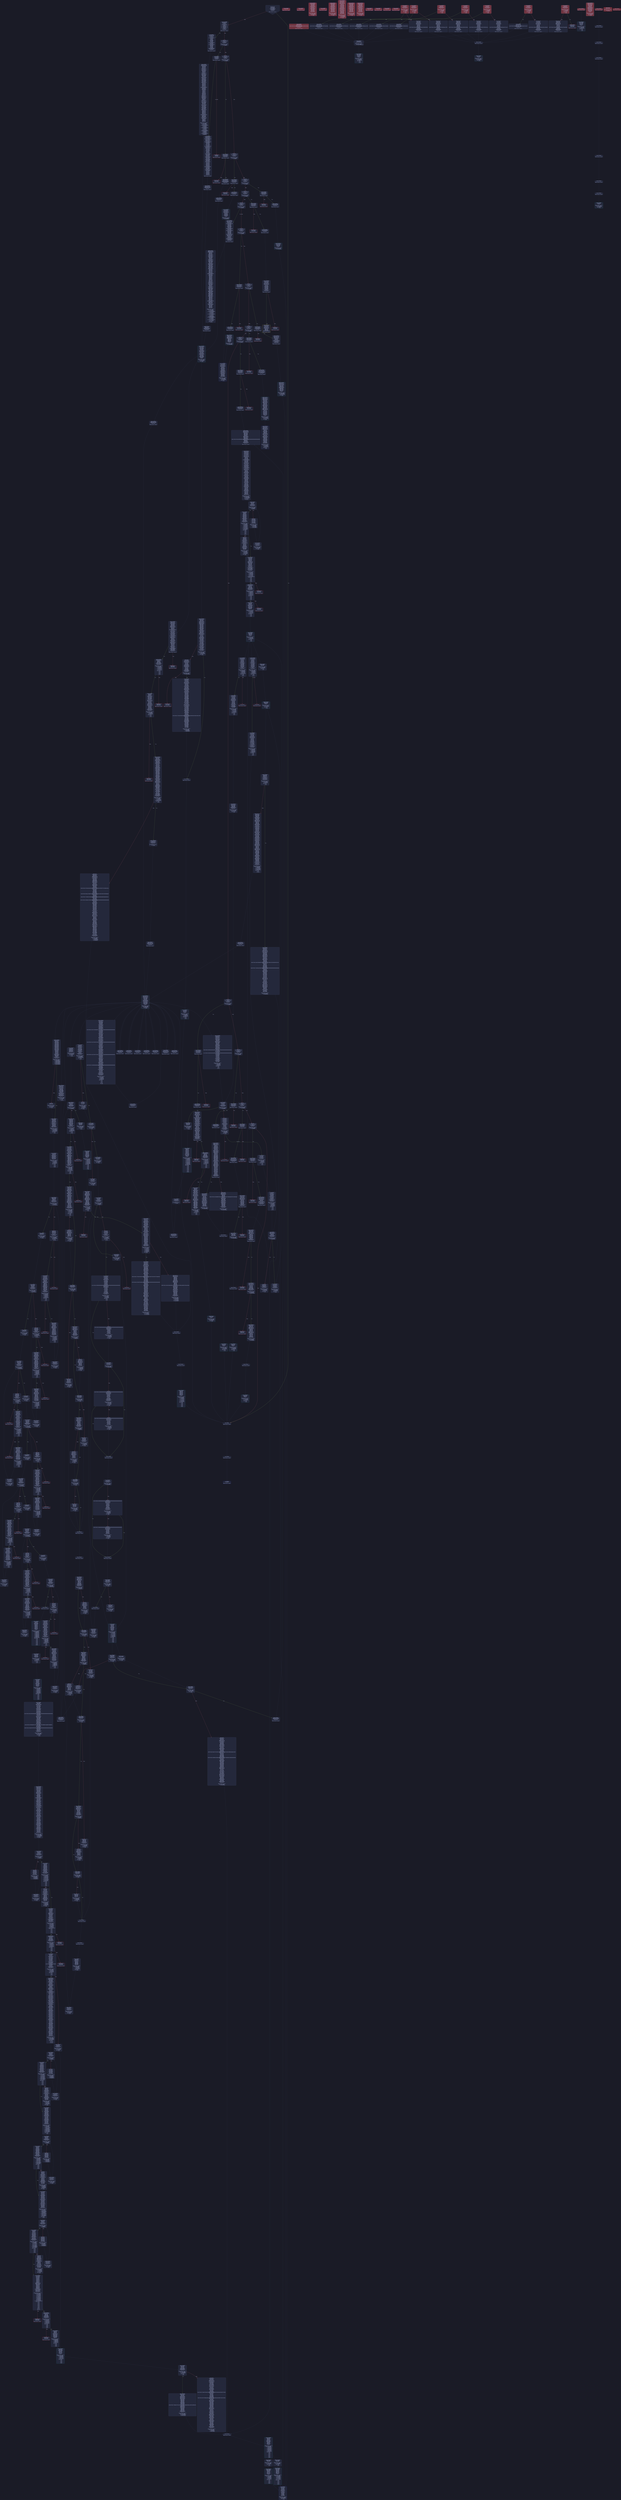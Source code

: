 digraph G {
    node [shape=box, style="filled, rounded", color="#565f89", fontcolor="#c0caf5", fontname="Helvetica", fillcolor="#24283b"];
    edge [color="#414868", fontcolor="#c0caf5", fontname="Helvetica"];
    bgcolor="#1a1b26";
    0 [ label = "[00] PUSH1 60
[02] PUSH1 40
[04] MSTORE
[05] CALLDATASIZE
[06] ISZERO
[07] PUSH2 00bf
[0a] JUMPI

Stack size req: 0, sizeΔ: 0
" shape = invhouse]
    1 [ label = "[0b] PUSH4 ffffffff
[10] PUSH1 e0
[12] PUSH1 02
[14] EXP
[15] PUSH1 00
[17] CALLDATALOAD
[18] DIV
[19] AND
[1a] PUSH4 1a86d5b6
[1f] DUP2
[20] EQ
[21] PUSH2 00c3
[24] JUMPI

Stack size req: 0, sizeΔ: 1
"]
    2 [ label = "[25] DUP1
[26] PUSH4 27dc297e
[2b] EQ
[2c] PUSH2 00f4
[2f] JUMPI

Stack size req: 1, sizeΔ: 0
Entry->Op usage:
	0->43:EQ:1
"]
    3 [ label = "[30] DUP1
[31] PUSH4 3380c0d8
[36] EQ
[37] PUSH2 014c
[3a] JUMPI

Stack size req: 1, sizeΔ: 0
Entry->Op usage:
	0->54:EQ:1
"]
    4 [ label = "[3b] DUP1
[3c] PUSH4 3d9aa932
[41] EQ
[42] PUSH2 0164
[45] JUMPI

Stack size req: 1, sizeΔ: 0
Entry->Op usage:
	0->65:EQ:1
"]
    5 [ label = "[46] DUP1
[47] PUSH4 3f021e2e
[4c] EQ
[4d] PUSH2 0193
[50] JUMPI

Stack size req: 1, sizeΔ: 0
Entry->Op usage:
	0->76:EQ:1
"]
    6 [ label = "[51] DUP1
[52] PUSH4 41c0e1b5
[57] EQ
[58] PUSH2 01b8
[5b] JUMPI

Stack size req: 1, sizeΔ: 0
Entry->Op usage:
	0->87:EQ:1
"]
    7 [ label = "[5c] DUP1
[5d] PUSH4 6e59e570
[62] EQ
[63] PUSH2 01cd
[66] JUMPI

Stack size req: 1, sizeΔ: 0
Entry->Op usage:
	0->98:EQ:1
"]
    8 [ label = "[67] DUP1
[68] PUSH4 8da5cb5b
[6d] EQ
[6e] PUSH2 020a
[71] JUMPI

Stack size req: 1, sizeΔ: 0
Entry->Op usage:
	0->109:EQ:1
"]
    9 [ label = "[72] DUP1
[73] PUSH4 8dc4c6ab
[78] EQ
[79] PUSH2 0239
[7c] JUMPI

Stack size req: 1, sizeΔ: 0
Entry->Op usage:
	0->120:EQ:1
"]
    10 [ label = "[7d] DUP1
[7e] PUSH4 9ace38c2
[83] EQ
[84] PUSH2 026a
[87] JUMPI

Stack size req: 1, sizeΔ: 0
Entry->Op usage:
	0->131:EQ:1
"]
    11 [ label = "[88] DUP1
[89] PUSH4 ab7a162f
[8e] EQ
[8f] PUSH2 02a2
[92] JUMPI

Stack size req: 1, sizeΔ: 0
Entry->Op usage:
	0->142:EQ:1
"]
    12 [ label = "[93] DUP1
[94] PUSH4 ae42ce85
[99] EQ
[9a] PUSH2 02c7
[9d] JUMPI

Stack size req: 1, sizeΔ: 0
Entry->Op usage:
	0->153:EQ:1
"]
    13 [ label = "[9e] DUP1
[9f] PUSH4 ce746024
[a4] EQ
[a5] PUSH2 02dc
[a8] JUMPI

Stack size req: 1, sizeΔ: 0
Entry->Op usage:
	0->164:EQ:1
"]
    14 [ label = "[a9] DUP1
[aa] PUSH4 ee7d72b4
[af] EQ
[b0] PUSH2 02f1
[b3] JUMPI

Stack size req: 1, sizeΔ: 0
Entry->Op usage:
	0->175:EQ:1
"]
    15 [ label = "[b4] DUP1
[b5] PUSH4 f2fde38b
[ba] EQ
[bb] PUSH2 0309
[be] JUMPI

Stack size req: 1, sizeΔ: 0
Entry->Op usage:
	0->186:EQ:1
"]
    16 [ label = "[bf] JUMPDEST

Stack size req: 0, sizeΔ: 0
"]
    17 [ label = "[c0] JUMPDEST

Stack size req: 0, sizeΔ: 0
"]
    18 [ label = "[c1] JUMPDEST
[c2] STOP

Stack size req: 0, sizeΔ: 0
" color = "darkblue"]
    19 [ label = "[c3] JUMPDEST
[c4] PUSH2 00e2
[c7] PUSH1 24
[c9] PUSH1 04
[cb] DUP1
[cc] CALLDATALOAD
[cd] DUP3
[ce] DUP2
[cf] ADD
[d0] SWAP3
[d1] SWAP1
[d2] DUP3
[d3] ADD
[d4] CALLDATALOAD
[d5] SWAP2
[d6] DUP2
[d7] CALLDATALOAD
[d8] SWAP2
[d9] DUP3
[da] ADD
[db] SWAP2
[dc] ADD
[dd] CALLDATALOAD
[de] PUSH2 032a
[e1] JUMP

Stack size req: 0, sizeΔ: 5
"]
    20 [ label = "[e2] JUMPDEST
[e3] PUSH1 40
[e5] MLOAD
[e6] SWAP1
[e7] DUP2
[e8] MSTORE
[e9] PUSH1 20
[eb] ADD
[ec] PUSH1 40
[ee] MLOAD
[ef] DUP1
[f0] SWAP2
[f1] SUB
[f2] SWAP1
[f3] RETURN

Stack size req: 1, sizeΔ: -1
Entry->Op usage:
	0->232:MSTORE:1
Entry->Exit:
	0->😵
" color = "darkblue"]
    21 [ label = "[f4] JUMPDEST
[f5] CALLVALUE
[f6] ISZERO
[f7] PUSH2 00ff
[fa] JUMPI

Stack size req: 0, sizeΔ: 0
"]
    22 [ label = "[fb] PUSH1 00
[fd] DUP1
[fe] REVERT

Stack size req: 0, sizeΔ: 0
" color = "red"]
    23 [ label = "[ff] JUMPDEST
[0100] PUSH2 00bf
[0103] PUSH1 04
[0105] DUP1
[0106] CALLDATALOAD
[0107] SWAP1
[0108] PUSH1 44
[010a] PUSH1 24
[010c] DUP1
[010d] CALLDATALOAD
[010e] SWAP1
[010f] DUP2
[0110] ADD
[0111] SWAP1
[0112] DUP4
[0113] ADD
[0114] CALLDATALOAD
[0115] DUP1
[0116] PUSH1 20
[0118] PUSH1 1f
[011a] DUP3
[011b] ADD
[011c] DUP2
[011d] SWAP1
[011e] DIV
[011f] DUP2
[0120] MUL
[0121] ADD
[0122] PUSH1 40
[0124] MLOAD
[0125] SWAP1
[0126] DUP2
[0127] ADD
[0128] PUSH1 40
[012a] MSTORE
[012b] DUP2
[012c] DUP2
[012d] MSTORE
[012e] SWAP3
[012f] SWAP2
[0130] SWAP1
[0131] PUSH1 20
[0133] DUP5
[0134] ADD
[0135] DUP4
[0136] DUP4
[0137] DUP1
[0138] DUP3
[0139] DUP5
[013a] CALLDATACOPY
[013b] POP
[013c] SWAP5
[013d] SWAP7
[013e] POP
[013f] PUSH2 03a3
[0142] SWAP6
[0143] POP
[0144] POP
[0145] POP
[0146] POP
[0147] POP
[0148] POP
[0149] JUMP

Stack size req: 0, sizeΔ: 3
"]
    24 [ label = "[014a] JUMPDEST
[014b] STOP

Stack size req: 0, sizeΔ: 0
" color = "darkblue" fillcolor = "#703440"]
    25 [ label = "[014c] JUMPDEST
[014d] CALLVALUE
[014e] ISZERO
[014f] PUSH2 0157
[0152] JUMPI

Stack size req: 0, sizeΔ: 0
"]
    26 [ label = "[0153] PUSH1 00
[0155] DUP1
[0156] REVERT

Stack size req: 0, sizeΔ: 0
" color = "red"]
    27 [ label = "[0157] JUMPDEST
[0158] PUSH2 00bf
[015b] PUSH1 04
[015d] CALLDATALOAD
[015e] PUSH2 06db
[0161] JUMP

Stack size req: 0, sizeΔ: 2
"]
    28 [ label = "[0162] JUMPDEST
[0163] STOP

Stack size req: 0, sizeΔ: 0
" color = "darkblue" fillcolor = "#703440"]
    29 [ label = "[0164] JUMPDEST
[0165] CALLVALUE
[0166] ISZERO
[0167] PUSH2 016f
[016a] JUMPI

Stack size req: 0, sizeΔ: 0
"]
    30 [ label = "[016b] PUSH1 00
[016d] DUP1
[016e] REVERT

Stack size req: 0, sizeΔ: 0
" color = "red"]
    31 [ label = "[016f] JUMPDEST
[0170] PUSH2 0177
[0173] PUSH2 07c7
[0176] JUMP

Stack size req: 0, sizeΔ: 1
"]
    32 [ label = "[0177] JUMPDEST
[0178] PUSH1 40
[017a] MLOAD
[017b] PUSH1 01
[017d] PUSH1 a0
[017f] PUSH1 02
[0181] EXP
[0182] SUB
[0183] SWAP1
[0184] SWAP2
[0185] AND
[0186] DUP2
[0187] MSTORE
[0188] PUSH1 20
[018a] ADD
[018b] PUSH1 40
[018d] MLOAD
[018e] DUP1
[018f] SWAP2
[0190] SUB
[0191] SWAP1
[0192] RETURN

Stack size req: 1, sizeΔ: -1
Entry->Op usage:
	0->389:AND:0
	0->391:MSTORE:1
Entry->Exit:
	0->😵
" color = "darkblue"]
    33 [ label = "[0193] JUMPDEST
[0194] CALLVALUE
[0195] ISZERO
[0196] PUSH2 019e
[0199] JUMPI

Stack size req: 0, sizeΔ: 0
"]
    34 [ label = "[019a] PUSH1 00
[019c] DUP1
[019d] REVERT

Stack size req: 0, sizeΔ: 0
" color = "red"]
    35 [ label = "[019e] JUMPDEST
[019f] PUSH2 00e2
[01a2] PUSH2 07d6
[01a5] JUMP

Stack size req: 0, sizeΔ: 1
"]
    36 [ label = "[01a6] JUMPDEST
[01a7] PUSH1 40
[01a9] MLOAD
[01aa] SWAP1
[01ab] DUP2
[01ac] MSTORE
[01ad] PUSH1 20
[01af] ADD
[01b0] PUSH1 40
[01b2] MLOAD
[01b3] DUP1
[01b4] SWAP2
[01b5] SUB
[01b6] SWAP1
[01b7] RETURN

Stack size req: 1, sizeΔ: -1
Entry->Op usage:
	0->428:MSTORE:1
Entry->Exit:
	0->😵
" color = "darkblue" fillcolor = "#703440"]
    37 [ label = "[01b8] JUMPDEST
[01b9] CALLVALUE
[01ba] ISZERO
[01bb] PUSH2 01c3
[01be] JUMPI

Stack size req: 0, sizeΔ: 0
"]
    38 [ label = "[01bf] PUSH1 00
[01c1] DUP1
[01c2] REVERT

Stack size req: 0, sizeΔ: 0
" color = "red"]
    39 [ label = "[01c3] JUMPDEST
[01c4] PUSH2 00bf
[01c7] PUSH2 07dc
[01ca] JUMP

Stack size req: 0, sizeΔ: 1
"]
    40 [ label = "[01cb] JUMPDEST
[01cc] STOP

Stack size req: 0, sizeΔ: 0
" color = "darkblue" fillcolor = "#703440"]
    41 [ label = "[01cd] JUMPDEST
[01ce] PUSH2 00e2
[01d1] PUSH1 24
[01d3] PUSH1 04
[01d5] DUP1
[01d6] CALLDATALOAD
[01d7] DUP3
[01d8] DUP2
[01d9] ADD
[01da] SWAP3
[01db] SWAP1
[01dc] DUP3
[01dd] ADD
[01de] CALLDATALOAD
[01df] SWAP2
[01e0] DUP2
[01e1] CALLDATALOAD
[01e2] SWAP2
[01e3] DUP3
[01e4] ADD
[01e5] SWAP2
[01e6] ADD
[01e7] CALLDATALOAD
[01e8] PUSH1 01
[01ea] PUSH1 a0
[01ec] PUSH1 02
[01ee] EXP
[01ef] SUB
[01f0] PUSH1 44
[01f2] CALLDATALOAD
[01f3] AND
[01f4] PUSH2 0808
[01f7] JUMP

Stack size req: 0, sizeΔ: 6
"]
    42 [ label = "[01f8] JUMPDEST
[01f9] PUSH1 40
[01fb] MLOAD
[01fc] SWAP1
[01fd] DUP2
[01fe] MSTORE
[01ff] PUSH1 20
[0201] ADD
[0202] PUSH1 40
[0204] MLOAD
[0205] DUP1
[0206] SWAP2
[0207] SUB
[0208] SWAP1
[0209] RETURN

Stack size req: 1, sizeΔ: -1
Entry->Op usage:
	0->510:MSTORE:1
Entry->Exit:
	0->😵
" color = "darkblue" fillcolor = "#703440"]
    43 [ label = "[020a] JUMPDEST
[020b] CALLVALUE
[020c] ISZERO
[020d] PUSH2 0215
[0210] JUMPI

Stack size req: 0, sizeΔ: 0
"]
    44 [ label = "[0211] PUSH1 00
[0213] DUP1
[0214] REVERT

Stack size req: 0, sizeΔ: 0
" color = "red"]
    45 [ label = "[0215] JUMPDEST
[0216] PUSH2 0177
[0219] PUSH2 0882
[021c] JUMP

Stack size req: 0, sizeΔ: 1
"]
    46 [ label = "[021d] JUMPDEST
[021e] PUSH1 40
[0220] MLOAD
[0221] PUSH1 01
[0223] PUSH1 a0
[0225] PUSH1 02
[0227] EXP
[0228] SUB
[0229] SWAP1
[022a] SWAP2
[022b] AND
[022c] DUP2
[022d] MSTORE
[022e] PUSH1 20
[0230] ADD
[0231] PUSH1 40
[0233] MLOAD
[0234] DUP1
[0235] SWAP2
[0236] SUB
[0237] SWAP1
[0238] RETURN

Stack size req: 1, sizeΔ: -1
Entry->Op usage:
	0->555:AND:0
	0->557:MSTORE:1
Entry->Exit:
	0->😵
" color = "darkblue" fillcolor = "#703440"]
    47 [ label = "[0239] JUMPDEST
[023a] CALLVALUE
[023b] ISZERO
[023c] PUSH2 0244
[023f] JUMPI

Stack size req: 0, sizeΔ: 0
"]
    48 [ label = "[0240] PUSH1 00
[0242] DUP1
[0243] REVERT

Stack size req: 0, sizeΔ: 0
" color = "red"]
    49 [ label = "[0244] JUMPDEST
[0245] PUSH2 00e2
[0248] PUSH1 01
[024a] PUSH1 a0
[024c] PUSH1 02
[024e] EXP
[024f] SUB
[0250] PUSH1 04
[0252] CALLDATALOAD
[0253] AND
[0254] PUSH2 0891
[0257] JUMP

Stack size req: 0, sizeΔ: 2
"]
    50 [ label = "[0258] JUMPDEST
[0259] PUSH1 40
[025b] MLOAD
[025c] SWAP1
[025d] DUP2
[025e] MSTORE
[025f] PUSH1 20
[0261] ADD
[0262] PUSH1 40
[0264] MLOAD
[0265] DUP1
[0266] SWAP2
[0267] SUB
[0268] SWAP1
[0269] RETURN

Stack size req: 1, sizeΔ: -1
Entry->Op usage:
	0->606:MSTORE:1
Entry->Exit:
	0->😵
" color = "darkblue" fillcolor = "#703440"]
    51 [ label = "[026a] JUMPDEST
[026b] CALLVALUE
[026c] ISZERO
[026d] PUSH2 0275
[0270] JUMPI

Stack size req: 0, sizeΔ: 0
"]
    52 [ label = "[0271] PUSH1 00
[0273] DUP1
[0274] REVERT

Stack size req: 0, sizeΔ: 0
" color = "red"]
    53 [ label = "[0275] JUMPDEST
[0276] PUSH2 0280
[0279] PUSH1 04
[027b] CALLDATALOAD
[027c] PUSH2 08a3
[027f] JUMP

Stack size req: 0, sizeΔ: 2
"]
    54 [ label = "[0280] JUMPDEST
[0281] PUSH1 40
[0283] MLOAD
[0284] PUSH1 01
[0286] PUSH1 a0
[0288] PUSH1 02
[028a] EXP
[028b] SUB
[028c] SWAP1
[028d] SWAP3
[028e] AND
[028f] DUP3
[0290] MSTORE
[0291] PUSH1 20
[0293] DUP3
[0294] ADD
[0295] MSTORE
[0296] PUSH1 40
[0298] SWAP1
[0299] DUP2
[029a] ADD
[029b] SWAP1
[029c] MLOAD
[029d] DUP1
[029e] SWAP2
[029f] SUB
[02a0] SWAP1
[02a1] RETURN

Stack size req: 2, sizeΔ: -2
Entry->Op usage:
	0->661:MSTORE:1
	1->654:AND:0
	1->656:MSTORE:1
Entry->Exit:
	0->😵
	1->😵
" color = "darkblue"]
    55 [ label = "[02a2] JUMPDEST
[02a3] CALLVALUE
[02a4] ISZERO
[02a5] PUSH2 02ad
[02a8] JUMPI

Stack size req: 0, sizeΔ: 0
"]
    56 [ label = "[02a9] PUSH1 00
[02ab] DUP1
[02ac] REVERT

Stack size req: 0, sizeΔ: 0
" color = "red"]
    57 [ label = "[02ad] JUMPDEST
[02ae] PUSH2 00e2
[02b1] PUSH2 08c8
[02b4] JUMP

Stack size req: 0, sizeΔ: 1
"]
    58 [ label = "[02b5] JUMPDEST
[02b6] PUSH1 40
[02b8] MLOAD
[02b9] SWAP1
[02ba] DUP2
[02bb] MSTORE
[02bc] PUSH1 20
[02be] ADD
[02bf] PUSH1 40
[02c1] MLOAD
[02c2] DUP1
[02c3] SWAP2
[02c4] SUB
[02c5] SWAP1
[02c6] RETURN

Stack size req: 1, sizeΔ: -1
Entry->Op usage:
	0->699:MSTORE:1
Entry->Exit:
	0->😵
" color = "darkblue" fillcolor = "#703440"]
    59 [ label = "[02c7] JUMPDEST
[02c8] CALLVALUE
[02c9] ISZERO
[02ca] PUSH2 02d2
[02cd] JUMPI

Stack size req: 0, sizeΔ: 0
"]
    60 [ label = "[02ce] PUSH1 00
[02d0] DUP1
[02d1] REVERT

Stack size req: 0, sizeΔ: 0
" color = "red"]
    61 [ label = "[02d2] JUMPDEST
[02d3] PUSH2 00bf
[02d6] PUSH2 090c
[02d9] JUMP

Stack size req: 0, sizeΔ: 1
"]
    62 [ label = "[02da] JUMPDEST
[02db] STOP

Stack size req: 0, sizeΔ: 0
" color = "darkblue" fillcolor = "#703440"]
    63 [ label = "[02dc] JUMPDEST
[02dd] CALLVALUE
[02de] ISZERO
[02df] PUSH2 02e7
[02e2] JUMPI

Stack size req: 0, sizeΔ: 0
"]
    64 [ label = "[02e3] PUSH1 00
[02e5] DUP1
[02e6] REVERT

Stack size req: 0, sizeΔ: 0
" color = "red"]
    65 [ label = "[02e7] JUMPDEST
[02e8] PUSH2 00bf
[02eb] PUSH2 0991
[02ee] JUMP

Stack size req: 0, sizeΔ: 1
"]
    66 [ label = "[02ef] JUMPDEST
[02f0] STOP

Stack size req: 0, sizeΔ: 0
" color = "darkblue" fillcolor = "#703440"]
    67 [ label = "[02f1] JUMPDEST
[02f2] CALLVALUE
[02f3] ISZERO
[02f4] PUSH2 02fc
[02f7] JUMPI

Stack size req: 0, sizeΔ: 0
"]
    68 [ label = "[02f8] PUSH1 00
[02fa] DUP1
[02fb] REVERT

Stack size req: 0, sizeΔ: 0
" color = "red"]
    69 [ label = "[02fc] JUMPDEST
[02fd] PUSH2 00bf
[0300] PUSH1 04
[0302] CALLDATALOAD
[0303] PUSH2 0a35
[0306] JUMP

Stack size req: 0, sizeΔ: 2
"]
    70 [ label = "[0307] JUMPDEST
[0308] STOP

Stack size req: 0, sizeΔ: 0
" color = "darkblue" fillcolor = "#703440"]
    71 [ label = "[0309] JUMPDEST
[030a] CALLVALUE
[030b] ISZERO
[030c] PUSH2 0314
[030f] JUMPI

Stack size req: 0, sizeΔ: 0
"]
    72 [ label = "[0310] PUSH1 00
[0312] DUP1
[0313] REVERT

Stack size req: 0, sizeΔ: 0
" color = "red"]
    73 [ label = "[0314] JUMPDEST
[0315] PUSH2 00bf
[0318] PUSH1 01
[031a] PUSH1 a0
[031c] PUSH1 02
[031e] EXP
[031f] SUB
[0320] PUSH1 04
[0322] CALLDATALOAD
[0323] AND
[0324] PUSH2 0a5a
[0327] JUMP

Stack size req: 0, sizeΔ: 2
"]
    74 [ label = "[0328] JUMPDEST
[0329] STOP

Stack size req: 0, sizeΔ: 0
" color = "darkblue" fillcolor = "#703440"]
    75 [ label = "[032a] JUMPDEST
[032b] PUSH1 00
[032d] PUSH2 0398
[0330] DUP6
[0331] DUP6
[0332] DUP1
[0333] DUP1
[0334] PUSH1 1f
[0336] ADD
[0337] PUSH1 20
[0339] DUP1
[033a] SWAP2
[033b] DIV
[033c] MUL
[033d] PUSH1 20
[033f] ADD
[0340] PUSH1 40
[0342] MLOAD
[0343] SWAP1
[0344] DUP2
[0345] ADD
[0346] PUSH1 40
[0348] MSTORE
[0349] DUP2
[034a] DUP2
[034b] MSTORE
[034c] SWAP3
[034d] SWAP2
[034e] SWAP1
[034f] PUSH1 20
[0351] DUP5
[0352] ADD
[0353] DUP4
[0354] DUP4
[0355] DUP1
[0356] DUP3
[0357] DUP5
[0358] CALLDATACOPY
[0359] DUP3
[035a] ADD
[035b] SWAP2
[035c] POP
[035d] POP
[035e] POP
[035f] POP
[0360] POP
[0361] POP
[0362] DUP5
[0363] DUP5
[0364] DUP1
[0365] DUP1
[0366] PUSH1 1f
[0368] ADD
[0369] PUSH1 20
[036b] DUP1
[036c] SWAP2
[036d] DIV
[036e] MUL
[036f] PUSH1 20
[0371] ADD
[0372] PUSH1 40
[0374] MLOAD
[0375] SWAP1
[0376] DUP2
[0377] ADD
[0378] PUSH1 40
[037a] MSTORE
[037b] DUP2
[037c] DUP2
[037d] MSTORE
[037e] SWAP3
[037f] SWAP2
[0380] SWAP1
[0381] PUSH1 20
[0383] DUP5
[0384] ADD
[0385] DUP4
[0386] DUP4
[0387] DUP1
[0388] DUP3
[0389] DUP5
[038a] CALLDATACOPY
[038b] POP
[038c] CALLER
[038d] SWAP5
[038e] POP
[038f] PUSH2 0aaa
[0392] SWAP4
[0393] POP
[0394] POP
[0395] POP
[0396] POP
[0397] JUMP

Stack size req: 4, sizeΔ: 5
Entry->Op usage:
	0->872:ADD:1
	0->893:MSTORE:1
	0->906:CALLDATACOPY:2
	0->907:POP:0
	0->915:POP:0
	0->918:POP:0
	1->906:CALLDATACOPY:1
	1->910:POP:0
	1->916:POP:0
	2->822:ADD:1
	2->843:MSTORE:1
	2->856:CALLDATACOPY:2
	2->858:ADD:1
	2->863:POP:0
	2->864:POP:0
	3->856:CALLDATACOPY:1
	3->861:POP:0
	3->865:POP:0
"]
    76 [ label = "[0398] JUMPDEST
[0399] SWAP1
[039a] POP

Stack size req: 2, sizeΔ: -1
Entry->Op usage:
	1->922:POP:0
Entry->Exit:
	0->0
	1->😵
"]
    77 [ label = "[039b] JUMPDEST
[039c] SWAP5
[039d] SWAP4
[039e] POP
[039f] POP
[03a0] POP
[03a1] POP
[03a2] JUMP
Indirect!

Stack size req: 6, sizeΔ: -5
Entry->Op usage:
	1->927:POP:0
	2->928:POP:0
	3->929:POP:0
	4->926:POP:0
	5->930:JUMP:0
Entry->Exit:
	0->0
	1->😵
	2->😵
	3->😵
	4->😵
	5->😵
" color = "teal"]
    78 [ label = "[03a3] JUMPDEST
[03a4] PUSH1 00
[03a6] PUSH2 03ad
[03a9] PUSH2 1b24
[03ac] JUMP

Stack size req: 0, sizeΔ: 2
"]
    79 [ label = "[03ad] JUMPDEST
[03ae] PUSH1 02
[03b0] SLOAD
[03b1] PUSH1 00
[03b3] SWAP1
[03b4] DUP2
[03b5] SWAP1
[03b6] PUSH1 01
[03b8] PUSH1 a0
[03ba] PUSH1 02
[03bc] EXP
[03bd] SUB
[03be] AND
[03bf] PUSH4 c281d19e
[03c4] DUP3
[03c5] PUSH1 40
[03c7] MLOAD
[03c8] PUSH1 20
[03ca] ADD
[03cb] MSTORE
[03cc] PUSH1 40
[03ce] MLOAD
[03cf] DUP2
[03d0] PUSH4 ffffffff
[03d5] AND
[03d6] PUSH1 e0
[03d8] PUSH1 02
[03da] EXP
[03db] MUL
[03dc] DUP2
[03dd] MSTORE
[03de] PUSH1 04
[03e0] ADD
[03e1] PUSH1 20
[03e3] PUSH1 40
[03e5] MLOAD
[03e6] DUP1
[03e7] DUP4
[03e8] SUB
[03e9] DUP2
[03ea] PUSH1 00
[03ec] DUP8
[03ed] DUP1
[03ee] EXTCODESIZE
[03ef] ISZERO
[03f0] ISZERO
[03f1] PUSH2 03f9
[03f4] JUMPI

Stack size req: 0, sizeΔ: 11
"]
    80 [ label = "[03f5] PUSH1 00
[03f7] DUP1
[03f8] REVERT

Stack size req: 0, sizeΔ: 0
" color = "red"]
    81 [ label = "[03f9] JUMPDEST
[03fa] PUSH2 02c6
[03fd] GAS
[03fe] SUB
[03ff] CALL
[0400] ISZERO
[0401] ISZERO
[0402] PUSH2 040a
[0405] JUMPI

Stack size req: 6, sizeΔ: -6
Entry->Op usage:
	0->1023:CALL:1
	1->1023:CALL:2
	2->1023:CALL:3
	3->1023:CALL:4
	4->1023:CALL:5
	5->1023:CALL:6
Entry->Exit:
	0->😵
	1->😵
	2->😵
	3->😵
	4->😵
	5->😵
"]
    82 [ label = "[0406] PUSH1 00
[0408] DUP1
[0409] REVERT

Stack size req: 0, sizeΔ: 0
" color = "red"]
    83 [ label = "[040a] JUMPDEST
[040b] POP
[040c] POP
[040d] POP
[040e] PUSH1 40
[0410] MLOAD
[0411] DUP1
[0412] MLOAD
[0413] SWAP1
[0414] POP
[0415] PUSH1 01
[0417] PUSH1 a0
[0419] PUSH1 02
[041b] EXP
[041c] SUB
[041d] AND
[041e] CALLER
[041f] PUSH1 01
[0421] PUSH1 a0
[0423] PUSH1 02
[0425] EXP
[0426] SUB
[0427] AND
[0428] EQ
[0429] ISZERO
[042a] ISZERO
[042b] PUSH2 0433
[042e] JUMPI

Stack size req: 3, sizeΔ: -3
Entry->Op usage:
	0->1035:POP:0
	1->1036:POP:0
	2->1037:POP:0
Entry->Exit:
	0->😵
	1->😵
	2->😵
"]
    84 [ label = "[042f] PUSH1 00
[0431] DUP1
[0432] REVERT

Stack size req: 0, sizeΔ: 0
" color = "red"]
    85 [ label = "[0433] JUMPDEST
[0434] PUSH1 00
[0436] DUP7
[0437] DUP2
[0438] MSTORE
[0439] PUSH1 06
[043b] PUSH1 20
[043d] SWAP1
[043e] DUP2
[043f] MSTORE
[0440] PUSH1 40
[0442] DUP1
[0443] DUP4
[0444] SHA3
[0445] SLOAD
[0446] DUP1
[0447] DUP5
[0448] MSTORE
[0449] PUSH1 04
[044b] SWAP1
[044c] SWAP3
[044d] MSTORE
[044e] SWAP2
[044f] DUP3
[0450] SWAP1
[0451] SHA3
[0452] SWAP1
[0453] SWAP6
[0454] POP
[0455] SWAP1
[0456] DUP1
[0457] MLOAD
[0458] SWAP1
[0459] DUP2
[045a] ADD
[045b] PUSH1 40
[045d] MSTORE
[045e] DUP2
[045f] SLOAD
[0460] PUSH1 01
[0462] PUSH1 a0
[0464] PUSH1 02
[0466] EXP
[0467] SUB
[0468] AND
[0469] DUP2
[046a] MSTORE
[046b] PUSH1 01
[046d] SWAP1
[046e] SWAP2
[046f] ADD
[0470] SLOAD
[0471] PUSH1 20
[0473] DUP3
[0474] ADD
[0475] MSTORE
[0476] SWAP3
[0477] POP
[0478] DUP5
[0479] MLOAD
[047a] ISZERO
[047b] ISZERO
[047c] PUSH2 057c
[047f] JUMPI

Stack size req: 6, sizeΔ: 0
Entry->Op usage:
	2->1143:POP:0
	3->1108:POP:0
	4->1145:MLOAD:0
	5->1080:MSTORE:1
Entry->Exit:
	2->😵
	3->😵
"]
    86 [ label = "[0480] DUP4
[0481] PUSH1 00
[0483] DUP1
[0484] MLOAD
[0485] PUSH1 20
[0487] PUSH2 1da6
[048a] DUP4
[048b] CODECOPY
[048c] DUP2
[048d] MLOAD
[048e] SWAP2
[048f] MSTORE
[0490] PUSH1 40
[0492] MLOAD
[0493] PUSH1 20
[0495] DUP1
[0496] DUP3
[0497] MSTORE
[0498] PUSH1 66
[049a] SWAP1
[049b] DUP3
[049c] ADD
[049d] MSTORE
[049e] PUSH32 4f726163616c697a652072657475726e2076616c75652077617320696e76616c
[04bf] PUSH1 40
[04c1] DUP1
[04c2] DUP4
[04c3] ADD
[04c4] SWAP2
[04c5] SWAP1
[04c6] SWAP2
[04c7] MSTORE
[04c8] PUSH32 69642c20746869732069732070726f6261626c792064756520746f20696e636f
[04e9] PUSH1 60
[04eb] DUP4
[04ec] ADD
[04ed] MSTORE
[04ee] PUSH32 72726563742073656e64546f4f74686572426c6f636b636861696e2829206172
[050f] PUSH1 80
[0511] DUP4
[0512] ADD
[0513] MSTORE
[0514] PUSH32 676d656e74730000000000000000000000000000000000000000000000000000
[0535] PUSH1 a0
[0537] DUP4
[0538] ADD
[0539] MSTORE
[053a] PUSH1 c0
[053c] SWAP1
[053d] SWAP2
[053e] ADD
[053f] SWAP1
[0540] MLOAD
[0541] DUP1
[0542] SWAP2
[0543] SUB
[0544] SWAP1
[0545] LOG2
[0546] DUP3
[0547] PUSH1 20
[0549] ADD
[054a] MLOAD
[054b] PUSH1 07
[054d] PUSH1 00
[054f] DUP6
[0550] MLOAD
[0551] PUSH1 01
[0553] PUSH1 a0
[0555] PUSH1 02
[0557] EXP
[0558] SUB
[0559] AND
[055a] DUP2
[055b] MSTORE
[055c] PUSH1 20
[055e] DUP1
[055f] DUP3
[0560] ADD
[0561] SWAP3
[0562] SWAP1
[0563] SWAP3
[0564] MSTORE
[0565] PUSH1 40
[0567] ADD
[0568] PUSH1 00
[056a] SWAP1
[056b] DUP2
[056c] SHA3
[056d] DUP1
[056e] SLOAD
[056f] SWAP1
[0570] SWAP4
[0571] ADD
[0572] SWAP1
[0573] SWAP3
[0574] SSTORE
[0575] DUP5
[0576] ADD
[0577] MSTORE
[0578] PUSH2 06d1
[057b] JUMP

Stack size req: 4, sizeΔ: 0
Entry->Op usage:
	2->1353:ADD:1
	2->1360:MLOAD:0
	2->1398:ADD:0
	3->1349:LOG2:3
"]
    87 [ label = "[057c] JUMPDEST
[057d] PUSH2 0585
[0580] DUP6
[0581] PUSH2 0e41
[0584] JUMP

Stack size req: 5, sizeΔ: 2
Entry->Exit:
	4->0, 6
"]
    88 [ label = "[0585] JUMPDEST
[0586] SWAP2
[0587] POP
[0588] CALLER
[0589] PUSH1 01
[058b] PUSH1 a0
[058d] PUSH1 02
[058f] EXP
[0590] SUB
[0591] AND
[0592] DUP3
[0593] PUSH1 01
[0595] PUSH1 a0
[0597] PUSH1 02
[0599] EXP
[059a] SUB
[059b] AND
[059c] EQ
[059d] ISZERO
[059e] ISZERO
[059f] ISZERO
[05a0] PUSH2 05a8
[05a3] JUMPI

Stack size req: 3, sizeΔ: -1
Entry->Op usage:
	0->1435:AND:1
	0->1436:EQ:0
	2->1415:POP:0
Entry->Exit:
	0->1
	2->😵
"]
    89 [ label = "[05a4] PUSH1 00
[05a6] DUP1
[05a7] REVERT

Stack size req: 0, sizeΔ: 0
" color = "red"]
    90 [ label = "[05a8] JUMPDEST
[05a9] DUP3
[05aa] PUSH1 20
[05ac] ADD
[05ad] MLOAD
[05ae] PUSH1 00
[05b0] PUSH1 20
[05b2] DUP6
[05b3] ADD
[05b4] MSTORE
[05b5] SWAP1
[05b6] POP
[05b7] PUSH1 01
[05b9] PUSH1 a0
[05bb] PUSH1 02
[05bd] EXP
[05be] SUB
[05bf] DUP3
[05c0] AND
[05c1] DUP2
[05c2] ISZERO
[05c3] PUSH2 08fc
[05c6] MUL
[05c7] DUP3
[05c8] PUSH1 40
[05ca] MLOAD
[05cb] PUSH1 00
[05cd] PUSH1 40
[05cf] MLOAD
[05d0] DUP1
[05d1] DUP4
[05d2] SUB
[05d3] DUP2
[05d4] DUP6
[05d5] DUP9
[05d6] DUP9
[05d7] CALL
[05d8] SWAP4
[05d9] POP
[05da] POP
[05db] POP
[05dc] POP
[05dd] ISZERO
[05de] PUSH2 062f
[05e1] JUMPI

Stack size req: 3, sizeΔ: 0
Entry->Op usage:
	0->1462:POP:0
	1->1472:AND:0
	1->1495:CALL:1
	1->1497:POP:0
	2->1452:ADD:1
	2->1459:ADD:0
Entry->Exit:
	0->😵
"]
    91 [ label = "[05e2] PUSH1 01
[05e4] PUSH1 a0
[05e6] PUSH1 02
[05e8] EXP
[05e9] SUB
[05ea] DUP3
[05eb] AND
[05ec] DUP4
[05ed] MLOAD
[05ee] PUSH1 01
[05f0] PUSH1 a0
[05f2] PUSH1 02
[05f4] EXP
[05f5] SUB
[05f6] AND
[05f7] DUP6
[05f8] PUSH32 c2681126d03ab780d7c4a743ab555e2952d716500a1ce660d67e792a4cd528e0
[0619] DUP5
[061a] PUSH1 40
[061c] MLOAD
[061d] SWAP1
[061e] DUP2
[061f] MSTORE
[0620] PUSH1 20
[0622] ADD
[0623] PUSH1 40
[0625] MLOAD
[0626] DUP1
[0627] SWAP2
[0628] SUB
[0629] SWAP1
[062a] LOG4
[062b] PUSH2 06d1
[062e] JUMP

Stack size req: 4, sizeΔ: 0
Entry->Op usage:
	0->1567:MSTORE:1
	1->1515:AND:0
	1->1578:LOG4:5
	2->1517:MLOAD:0
	3->1578:LOG4:3
"]
    92 [ label = "[062f] JUMPDEST
[0630] DUP4
[0631] PUSH1 00
[0633] DUP1
[0634] MLOAD
[0635] PUSH1 20
[0637] PUSH2 1da6
[063a] DUP4
[063b] CODECOPY
[063c] DUP2
[063d] MLOAD
[063e] SWAP2
[063f] MSTORE
[0640] PUSH1 40
[0642] MLOAD
[0643] PUSH1 20
[0645] DUP1
[0646] DUP3
[0647] MSTORE
[0648] PUSH1 33
[064a] SWAP1
[064b] DUP3
[064c] ADD
[064d] MSTORE
[064e] PUSH32 7472616e73616374696f6e20746f20616464726573732072657475726e656420
[066f] PUSH1 40
[0671] DUP1
[0672] DUP4
[0673] ADD
[0674] SWAP2
[0675] SWAP1
[0676] SWAP2
[0677] MSTORE
[0678] PUSH32 6279204f726163616c697a65206661696c656400000000000000000000000000
[0699] PUSH1 60
[069b] DUP4
[069c] ADD
[069d] MSTORE
[069e] PUSH1 80
[06a0] SWAP1
[06a1] SWAP2
[06a2] ADD
[06a3] SWAP1
[06a4] MLOAD
[06a5] DUP1
[06a6] SWAP2
[06a7] SUB
[06a8] SWAP1
[06a9] LOG2
[06aa] DUP1
[06ab] PUSH1 07
[06ad] PUSH1 00
[06af] DUP6
[06b0] MLOAD
[06b1] PUSH1 01
[06b3] PUSH1 a0
[06b5] PUSH1 02
[06b7] EXP
[06b8] SUB
[06b9] AND
[06ba] DUP2
[06bb] MSTORE
[06bc] PUSH1 20
[06be] DUP2
[06bf] ADD
[06c0] SWAP2
[06c1] SWAP1
[06c2] SWAP2
[06c3] MSTORE
[06c4] PUSH1 40
[06c6] ADD
[06c7] PUSH1 00
[06c9] SHA3
[06ca] DUP1
[06cb] SLOAD
[06cc] SWAP1
[06cd] SWAP2
[06ce] ADD
[06cf] SWAP1
[06d0] SSTORE

Stack size req: 4, sizeΔ: 0
Entry->Op usage:
	0->1742:ADD:0
	2->1712:MLOAD:0
	3->1705:LOG2:3
"]
    93 [ label = "[06d1] JUMPDEST

Stack size req: 0, sizeΔ: 0
"]
    94 [ label = "[06d2] JUMPDEST

Stack size req: 0, sizeΔ: 0
"]
    95 [ label = "[06d3] JUMPDEST
[06d4] POP
[06d5] POP
[06d6] POP
[06d7] POP
[06d8] POP
[06d9] POP
[06da] JUMP
Indirect!

Stack size req: 7, sizeΔ: -7
Entry->Op usage:
	0->1748:POP:0
	1->1749:POP:0
	2->1750:POP:0
	3->1751:POP:0
	4->1752:POP:0
	5->1753:POP:0
	6->1754:JUMP:0
Entry->Exit:
	0->😵
	1->😵
	2->😵
	3->😵
	4->😵
	5->😵
	6->😵
" color = "teal"]
    96 [ label = "[06db] JUMPDEST
[06dc] PUSH2 06e3
[06df] PUSH2 1b24
[06e2] JUMP

Stack size req: 0, sizeΔ: 1
"]
    97 [ label = "[06e3] JUMPDEST
[06e4] PUSH1 00
[06e6] DUP3
[06e7] DUP2
[06e8] MSTORE
[06e9] PUSH1 04
[06eb] PUSH1 20
[06ed] MSTORE
[06ee] PUSH1 40
[06f0] SWAP1
[06f1] DUP2
[06f2] SWAP1
[06f3] SHA3
[06f4] SWAP1
[06f5] DUP1
[06f6] MLOAD
[06f7] SWAP1
[06f8] DUP2
[06f9] ADD
[06fa] PUSH1 40
[06fc] MSTORE
[06fd] DUP2
[06fe] SLOAD
[06ff] PUSH1 01
[0701] PUSH1 a0
[0703] PUSH1 02
[0705] EXP
[0706] SUB
[0707] AND
[0708] DUP2
[0709] MSTORE
[070a] PUSH1 01
[070c] SWAP1
[070d] SWAP2
[070e] ADD
[070f] SLOAD
[0710] PUSH1 20
[0712] DUP3
[0713] ADD
[0714] SWAP1
[0715] DUP2
[0716] MSTORE
[0717] SWAP1
[0718] SWAP2
[0719] POP
[071a] PUSH1 00
[071c] SWAP1
[071d] MLOAD
[071e] GT
[071f] ISZERO
[0720] PUSH2 07c2
[0723] JUMPI

Stack size req: 2, sizeΔ: 0
Entry->Op usage:
	0->1817:POP:0
	1->1768:MSTORE:1
Entry->Exit:
	0->😵
"]
    98 [ label = "[0724] DUP1
[0725] MLOAD
[0726] PUSH1 01
[0728] PUSH1 a0
[072a] PUSH1 02
[072c] EXP
[072d] SUB
[072e] AND
[072f] CALLER
[0730] PUSH1 01
[0732] PUSH1 a0
[0734] PUSH1 02
[0736] EXP
[0737] SUB
[0738] AND
[0739] EQ
[073a] ISZERO
[073b] ISZERO
[073c] PUSH2 0744
[073f] JUMPI

Stack size req: 1, sizeΔ: 0
Entry->Op usage:
	0->1829:MLOAD:0
"]
    99 [ label = "[0740] PUSH1 00
[0742] DUP1
[0743] REVERT

Stack size req: 0, sizeΔ: 0
" color = "red"]
    100 [ label = "[0744] JUMPDEST
[0745] DUP1
[0746] PUSH1 20
[0748] ADD
[0749] MLOAD
[074a] PUSH1 01
[074c] PUSH1 a0
[074e] PUSH1 02
[0750] EXP
[0751] SUB
[0752] CALLER
[0753] AND
[0754] PUSH1 00
[0756] SWAP1
[0757] DUP2
[0758] MSTORE
[0759] PUSH1 07
[075b] PUSH1 20
[075d] SWAP1
[075e] DUP2
[075f] MSTORE
[0760] PUSH1 40
[0762] DUP1
[0763] DUP4
[0764] SHA3
[0765] DUP1
[0766] SLOAD
[0767] SWAP1
[0768] SWAP5
[0769] ADD
[076a] SWAP1
[076b] SWAP4
[076c] SSTORE
[076d] DUP4
[076e] ADD
[076f] MSTORE
[0770] DUP3
[0771] SWAP1
[0772] PUSH1 00
[0774] DUP1
[0775] MLOAD
[0776] PUSH1 20
[0778] PUSH2 1da6
[077b] DUP4
[077c] CODECOPY
[077d] DUP2
[077e] MLOAD
[077f] SWAP2
[0780] MSTORE
[0781] SWAP1
[0782] MLOAD
[0783] PUSH1 20
[0785] DUP1
[0786] DUP3
[0787] MSTORE
[0788] DUP1
[0789] DUP3
[078a] ADD
[078b] MSTORE
[078c] PUSH32 7472616e73616374696f6e2063616e63656c6c65642062792063726561746f72
[07ad] PUSH1 40
[07af] DUP1
[07b0] DUP4
[07b1] ADD
[07b2] SWAP2
[07b3] SWAP1
[07b4] SWAP2
[07b5] MSTORE
[07b6] PUSH1 60
[07b8] SWAP1
[07b9] SWAP2
[07ba] ADD
[07bb] SWAP1
[07bc] MLOAD
[07bd] DUP1
[07be] SWAP2
[07bf] SUB
[07c0] SWAP1
[07c1] LOG2

Stack size req: 2, sizeΔ: 0
Entry->Op usage:
	0->1864:ADD:1
	0->1902:ADD:0
	1->1985:LOG2:3
"]
    101 [ label = "[07c2] JUMPDEST

Stack size req: 0, sizeΔ: 0
"]
    102 [ label = "[07c3] JUMPDEST
[07c4] POP
[07c5] POP
[07c6] JUMP
Indirect!

Stack size req: 3, sizeΔ: -3
Entry->Op usage:
	0->1988:POP:0
	1->1989:POP:0
	2->1990:JUMP:0
Entry->Exit:
	0->😵
	1->😵
	2->😵
" color = "teal"]
    103 [ label = "[07c7] JUMPDEST
[07c8] PUSH1 02
[07ca] SLOAD
[07cb] PUSH1 01
[07cd] PUSH1 a0
[07cf] PUSH1 02
[07d1] EXP
[07d2] SUB
[07d3] AND
[07d4] DUP2
[07d5] JUMP
Indirect!

Stack size req: 1, sizeΔ: 1
Entry->Op usage:
	0->2005:JUMP:0
" color = "teal"]
    104 [ label = "[07d6] JUMPDEST
[07d7] PUSH1 03
[07d9] SLOAD
[07da] DUP2
[07db] JUMP
Indirect!

Stack size req: 1, sizeΔ: 1
Entry->Op usage:
	0->2011:JUMP:0
" color = "teal"]
    105 [ label = "[07dc] JUMPDEST
[07dd] PUSH1 00
[07df] SLOAD
[07e0] CALLER
[07e1] PUSH1 01
[07e3] PUSH1 a0
[07e5] PUSH1 02
[07e7] EXP
[07e8] SUB
[07e9] SWAP1
[07ea] DUP2
[07eb] AND
[07ec] SWAP2
[07ed] AND
[07ee] EQ
[07ef] PUSH2 07f7
[07f2] JUMPI

Stack size req: 0, sizeΔ: 0
"]
    106 [ label = "[07f3] PUSH1 00
[07f5] DUP1
[07f6] REVERT

Stack size req: 0, sizeΔ: 0
" color = "red"]
    107 [ label = "[07f7] JUMPDEST
[07f8] PUSH1 00
[07fa] SLOAD
[07fb] PUSH1 01
[07fd] PUSH1 a0
[07ff] PUSH1 02
[0801] EXP
[0802] SUB
[0803] AND
[0804] SELFDESTRUCT

Stack size req: 0, sizeΔ: 0
" color = "gold"]
    108 [ label = "[0805] JUMPDEST

Stack size req: 0, sizeΔ: 0
"]
    109 [ label = "[0806] JUMPDEST
[0807] JUMP
Indirect!

Stack size req: 1, sizeΔ: -1
Entry->Op usage:
	0->2055:JUMP:0
Entry->Exit:
	0->😵
" color = "teal"]
    110 [ label = "[0808] JUMPDEST
[0809] PUSH1 00
[080b] PUSH2 0876
[080e] DUP7
[080f] DUP7
[0810] DUP1
[0811] DUP1
[0812] PUSH1 1f
[0814] ADD
[0815] PUSH1 20
[0817] DUP1
[0818] SWAP2
[0819] DIV
[081a] MUL
[081b] PUSH1 20
[081d] ADD
[081e] PUSH1 40
[0820] MLOAD
[0821] SWAP1
[0822] DUP2
[0823] ADD
[0824] PUSH1 40
[0826] MSTORE
[0827] DUP2
[0828] DUP2
[0829] MSTORE
[082a] SWAP3
[082b] SWAP2
[082c] SWAP1
[082d] PUSH1 20
[082f] DUP5
[0830] ADD
[0831] DUP4
[0832] DUP4
[0833] DUP1
[0834] DUP3
[0835] DUP5
[0836] CALLDATACOPY
[0837] DUP3
[0838] ADD
[0839] SWAP2
[083a] POP
[083b] POP
[083c] POP
[083d] POP
[083e] POP
[083f] POP
[0840] DUP6
[0841] DUP6
[0842] DUP1
[0843] DUP1
[0844] PUSH1 1f
[0846] ADD
[0847] PUSH1 20
[0849] DUP1
[084a] SWAP2
[084b] DIV
[084c] MUL
[084d] PUSH1 20
[084f] ADD
[0850] PUSH1 40
[0852] MLOAD
[0853] SWAP1
[0854] DUP2
[0855] ADD
[0856] PUSH1 40
[0858] MSTORE
[0859] DUP2
[085a] DUP2
[085b] MSTORE
[085c] SWAP3
[085d] SWAP2
[085e] SWAP1
[085f] PUSH1 20
[0861] DUP5
[0862] ADD
[0863] DUP4
[0864] DUP4
[0865] DUP1
[0866] DUP3
[0867] DUP5
[0868] CALLDATACOPY
[0869] POP
[086a] DUP10
[086b] SWAP5
[086c] POP
[086d] PUSH2 0aaa
[0870] SWAP4
[0871] POP
[0872] POP
[0873] POP
[0874] POP
[0875] JUMP

Stack size req: 5, sizeΔ: 5
Entry->Op usage:
	1->2118:ADD:1
	1->2139:MSTORE:1
	1->2152:CALLDATACOPY:2
	1->2153:POP:0
	1->2161:POP:0
	1->2164:POP:0
	2->2152:CALLDATACOPY:1
	2->2156:POP:0
	2->2162:POP:0
	3->2068:ADD:1
	3->2089:MSTORE:1
	3->2102:CALLDATACOPY:2
	3->2104:ADD:1
	3->2109:POP:0
	3->2110:POP:0
	4->2102:CALLDATACOPY:1
	4->2107:POP:0
	4->2111:POP:0
Entry->Exit:
	0->0, 5
"]
    111 [ label = "[0876] JUMPDEST
[0877] SWAP1
[0878] POP

Stack size req: 2, sizeΔ: -1
Entry->Op usage:
	1->2168:POP:0
Entry->Exit:
	0->0
	1->😵
"]
    112 [ label = "[0879] JUMPDEST
[087a] SWAP6
[087b] SWAP5
[087c] POP
[087d] POP
[087e] POP
[087f] POP
[0880] POP
[0881] JUMP
Indirect!

Stack size req: 7, sizeΔ: -6
Entry->Op usage:
	1->2173:POP:0
	2->2174:POP:0
	3->2175:POP:0
	4->2176:POP:0
	5->2172:POP:0
	6->2177:JUMP:0
Entry->Exit:
	0->0
	1->😵
	2->😵
	3->😵
	4->😵
	5->😵
	6->😵
" color = "teal"]
    113 [ label = "[0882] JUMPDEST
[0883] PUSH1 00
[0885] SLOAD
[0886] PUSH1 01
[0888] PUSH1 a0
[088a] PUSH1 02
[088c] EXP
[088d] SUB
[088e] AND
[088f] DUP2
[0890] JUMP
Indirect!

Stack size req: 1, sizeΔ: 1
Entry->Op usage:
	0->2192:JUMP:0
" color = "teal"]
    114 [ label = "[0891] JUMPDEST
[0892] PUSH1 07
[0894] PUSH1 20
[0896] MSTORE
[0897] PUSH1 00
[0899] SWAP1
[089a] DUP2
[089b] MSTORE
[089c] PUSH1 40
[089e] SWAP1
[089f] SHA3
[08a0] SLOAD
[08a1] DUP2
[08a2] JUMP
Indirect!

Stack size req: 2, sizeΔ: 0
Entry->Op usage:
	0->2203:MSTORE:1
	1->2210:JUMP:0
Entry->Exit:
	0->😵
" color = "teal"]
    115 [ label = "[08a3] JUMPDEST
[08a4] PUSH1 04
[08a6] PUSH1 20
[08a8] MSTORE
[08a9] PUSH1 00
[08ab] SWAP1
[08ac] DUP2
[08ad] MSTORE
[08ae] PUSH1 40
[08b0] SWAP1
[08b1] SHA3
[08b2] DUP1
[08b3] SLOAD
[08b4] PUSH1 01
[08b6] SWAP1
[08b7] SWAP2
[08b8] ADD
[08b9] SLOAD
[08ba] PUSH1 01
[08bc] PUSH1 a0
[08be] PUSH1 02
[08c0] EXP
[08c1] SUB
[08c2] SWAP1
[08c3] SWAP2
[08c4] AND
[08c5] SWAP1
[08c6] DUP3
[08c7] JUMP
Indirect!

Stack size req: 2, sizeΔ: 1
Entry->Op usage:
	0->2221:MSTORE:1
	1->2247:JUMP:0
Entry->Exit:
	0->😵
" color = "teal"]
    116 [ label = "[08c8] JUMPDEST
[08c9] PUSH1 00
[08cb] PUSH2 0906
[08ce] PUSH1 40
[08d0] DUP1
[08d1] MLOAD
[08d2] SWAP1
[08d3] DUP2
[08d4] ADD
[08d5] PUSH1 40
[08d7] MSTORE
[08d8] PUSH1 03
[08da] DUP2
[08db] MSTORE
[08dc] PUSH32 55524c0000000000000000000000000000000000000000000000000000000000
[08fd] PUSH1 20
[08ff] DUP3
[0900] ADD
[0901] MSTORE
[0902] PUSH2 100a
[0905] JUMP

Stack size req: 0, sizeΔ: 3
"]
    117 [ label = "[0906] JUMPDEST
[0907] SWAP1
[0908] POP

Stack size req: 2, sizeΔ: -1
Entry->Op usage:
	1->2312:POP:0
Entry->Exit:
	0->0
	1->😵
"]
    118 [ label = "[0909] JUMPDEST
[090a] SWAP1
[090b] JUMP
Indirect!

Stack size req: 2, sizeΔ: -1
Entry->Op usage:
	1->2315:JUMP:0
Entry->Exit:
	0->0
	1->😵
" color = "teal"]
    119 [ label = "[090c] JUMPDEST
[090d] PUSH1 01
[090f] SLOAD
[0910] PUSH1 01
[0912] PUSH1 a0
[0914] PUSH1 02
[0916] EXP
[0917] SUB
[0918] AND
[0919] PUSH4 38cc4831
[091e] PUSH1 00
[0920] PUSH1 40
[0922] MLOAD
[0923] PUSH1 20
[0925] ADD
[0926] MSTORE
[0927] PUSH1 40
[0929] MLOAD
[092a] DUP2
[092b] PUSH4 ffffffff
[0930] AND
[0931] PUSH1 e0
[0933] PUSH1 02
[0935] EXP
[0936] MUL
[0937] DUP2
[0938] MSTORE
[0939] PUSH1 04
[093b] ADD
[093c] PUSH1 20
[093e] PUSH1 40
[0940] MLOAD
[0941] DUP1
[0942] DUP4
[0943] SUB
[0944] DUP2
[0945] PUSH1 00
[0947] DUP8
[0948] DUP1
[0949] EXTCODESIZE
[094a] ISZERO
[094b] ISZERO
[094c] PUSH2 0954
[094f] JUMPI

Stack size req: 0, sizeΔ: 9
"]
    120 [ label = "[0950] PUSH1 00
[0952] DUP1
[0953] REVERT

Stack size req: 0, sizeΔ: 0
" color = "red"]
    121 [ label = "[0954] JUMPDEST
[0955] PUSH2 02c6
[0958] GAS
[0959] SUB
[095a] CALL
[095b] ISZERO
[095c] ISZERO
[095d] PUSH2 0965
[0960] JUMPI

Stack size req: 6, sizeΔ: -6
Entry->Op usage:
	0->2394:CALL:1
	1->2394:CALL:2
	2->2394:CALL:3
	3->2394:CALL:4
	4->2394:CALL:5
	5->2394:CALL:6
Entry->Exit:
	0->😵
	1->😵
	2->😵
	3->😵
	4->😵
	5->😵
"]
    122 [ label = "[0961] PUSH1 00
[0963] DUP1
[0964] REVERT

Stack size req: 0, sizeΔ: 0
" color = "red"]
    123 [ label = "[0965] JUMPDEST
[0966] POP
[0967] POP
[0968] POP
[0969] PUSH1 40
[096b] MLOAD
[096c] DUP1
[096d] MLOAD
[096e] PUSH1 02
[0970] DUP1
[0971] SLOAD
[0972] PUSH1 01
[0974] PUSH1 a0
[0976] PUSH1 02
[0978] EXP
[0979] SUB
[097a] NOT
[097b] AND
[097c] PUSH1 01
[097e] PUSH1 a0
[0980] PUSH1 02
[0982] EXP
[0983] SUB
[0984] SWAP3
[0985] SWAP1
[0986] SWAP3
[0987] AND
[0988] SWAP2
[0989] SWAP1
[098a] SWAP2
[098b] OR
[098c] SWAP1
[098d] SSTORE
[098e] POP

Stack size req: 3, sizeΔ: -3
Entry->Op usage:
	0->2406:POP:0
	1->2407:POP:0
	2->2408:POP:0
Entry->Exit:
	0->😵
	1->😵
	2->😵
"]
    124 [ label = "[098f] JUMPDEST
[0990] JUMP
Indirect!

Stack size req: 1, sizeΔ: -1
Entry->Op usage:
	0->2448:JUMP:0
Entry->Exit:
	0->😵
" color = "teal"]
    125 [ label = "[0991] JUMPDEST
[0992] PUSH1 01
[0994] PUSH1 a0
[0996] PUSH1 02
[0998] EXP
[0999] SUB
[099a] CALLER
[099b] AND
[099c] PUSH1 00
[099e] DUP2
[099f] DUP2
[09a0] MSTORE
[09a1] PUSH1 07
[09a3] PUSH1 20
[09a5] MSTORE
[09a6] PUSH1 40
[09a8] DUP1
[09a9] DUP3
[09aa] SHA3
[09ab] DUP1
[09ac] SLOAD
[09ad] SWAP3
[09ae] SWAP1
[09af] SSTORE
[09b0] SWAP1
[09b1] SWAP2
[09b2] SWAP1
[09b3] DUP3
[09b4] ISZERO
[09b5] PUSH2 08fc
[09b8] MUL
[09b9] SWAP1
[09ba] DUP4
[09bb] SWAP1
[09bc] MLOAD
[09bd] PUSH1 00
[09bf] PUSH1 40
[09c1] MLOAD
[09c2] DUP1
[09c3] DUP4
[09c4] SUB
[09c5] DUP2
[09c6] DUP6
[09c7] DUP9
[09c8] DUP9
[09c9] CALL
[09ca] SWAP4
[09cb] POP
[09cc] POP
[09cd] POP
[09ce] POP
[09cf] ISZERO
[09d0] PUSH2 0a15
[09d3] JUMPI

Stack size req: 0, sizeΔ: 1
"]
    126 [ label = "[09d4] CALLER
[09d5] PUSH1 01
[09d7] PUSH1 a0
[09d9] PUSH1 02
[09db] EXP
[09dc] SUB
[09dd] AND
[09de] PUSH32 8c1256b8896378cd5044f80c202f9772b9d77dc85c8a6eb51967210b09bfaa28
[09ff] DUP3
[0a00] PUSH1 40
[0a02] MLOAD
[0a03] SWAP1
[0a04] DUP2
[0a05] MSTORE
[0a06] PUSH1 20
[0a08] ADD
[0a09] PUSH1 40
[0a0b] MLOAD
[0a0c] DUP1
[0a0d] SWAP2
[0a0e] SUB
[0a0f] SWAP1
[0a10] LOG2
[0a11] PUSH2 0a31
[0a14] JUMP

Stack size req: 1, sizeΔ: 0
Entry->Op usage:
	0->2565:MSTORE:1
"]
    127 [ label = "[0a15] JUMPDEST
[0a16] PUSH1 01
[0a18] PUSH1 a0
[0a1a] PUSH1 02
[0a1c] EXP
[0a1d] SUB
[0a1e] CALLER
[0a1f] AND
[0a20] PUSH1 00
[0a22] SWAP1
[0a23] DUP2
[0a24] MSTORE
[0a25] PUSH1 07
[0a27] PUSH1 20
[0a29] MSTORE
[0a2a] PUSH1 40
[0a2c] SWAP1
[0a2d] SHA3
[0a2e] DUP2
[0a2f] SWAP1
[0a30] SSTORE

Stack size req: 1, sizeΔ: 0
Entry->Op usage:
	0->2608:SSTORE:1
"]
    128 [ label = "[0a31] JUMPDEST

Stack size req: 0, sizeΔ: 0
"]
    129 [ label = "[0a32] JUMPDEST
[0a33] POP
[0a34] JUMP
Indirect!

Stack size req: 2, sizeΔ: -2
Entry->Op usage:
	0->2611:POP:0
	1->2612:JUMP:0
Entry->Exit:
	0->😵
	1->😵
" color = "teal"]
    130 [ label = "[0a35] JUMPDEST
[0a36] PUSH1 00
[0a38] SLOAD
[0a39] CALLER
[0a3a] PUSH1 01
[0a3c] PUSH1 a0
[0a3e] PUSH1 02
[0a40] EXP
[0a41] SUB
[0a42] SWAP1
[0a43] DUP2
[0a44] AND
[0a45] SWAP2
[0a46] AND
[0a47] EQ
[0a48] PUSH2 0a50
[0a4b] JUMPI

Stack size req: 0, sizeΔ: 0
"]
    131 [ label = "[0a4c] PUSH1 00
[0a4e] DUP1
[0a4f] REVERT

Stack size req: 0, sizeΔ: 0
" color = "red"]
    132 [ label = "[0a50] JUMPDEST
[0a51] PUSH1 03
[0a53] DUP2
[0a54] SWAP1
[0a55] SSTORE

Stack size req: 1, sizeΔ: 0
Entry->Op usage:
	0->2645:SSTORE:1
"]
    133 [ label = "[0a56] JUMPDEST

Stack size req: 0, sizeΔ: 0
"]
    134 [ label = "[0a57] JUMPDEST
[0a58] POP
[0a59] JUMP
Indirect!

Stack size req: 2, sizeΔ: -2
Entry->Op usage:
	0->2648:POP:0
	1->2649:JUMP:0
Entry->Exit:
	0->😵
	1->😵
" color = "teal"]
    135 [ label = "[0a5a] JUMPDEST
[0a5b] PUSH1 00
[0a5d] SLOAD
[0a5e] CALLER
[0a5f] PUSH1 01
[0a61] PUSH1 a0
[0a63] PUSH1 02
[0a65] EXP
[0a66] SUB
[0a67] SWAP1
[0a68] DUP2
[0a69] AND
[0a6a] SWAP2
[0a6b] AND
[0a6c] EQ
[0a6d] PUSH2 0a75
[0a70] JUMPI

Stack size req: 0, sizeΔ: 0
"]
    136 [ label = "[0a71] PUSH1 00
[0a73] DUP1
[0a74] REVERT

Stack size req: 0, sizeΔ: 0
" color = "red"]
    137 [ label = "[0a75] JUMPDEST
[0a76] PUSH1 01
[0a78] PUSH1 a0
[0a7a] PUSH1 02
[0a7c] EXP
[0a7d] SUB
[0a7e] DUP2
[0a7f] AND
[0a80] ISZERO
[0a81] ISZERO
[0a82] PUSH2 0a8a
[0a85] JUMPI

Stack size req: 1, sizeΔ: 0
Entry->Op usage:
	0->2687:AND:0
	0->2688:ISZERO:0
"]
    138 [ label = "[0a86] PUSH1 00
[0a88] DUP1
[0a89] REVERT

Stack size req: 0, sizeΔ: 0
" color = "red"]
    139 [ label = "[0a8a] JUMPDEST
[0a8b] PUSH1 00
[0a8d] DUP1
[0a8e] SLOAD
[0a8f] PUSH1 01
[0a91] PUSH1 a0
[0a93] PUSH1 02
[0a95] EXP
[0a96] SUB
[0a97] NOT
[0a98] AND
[0a99] PUSH1 01
[0a9b] PUSH1 a0
[0a9d] PUSH1 02
[0a9f] EXP
[0aa0] SUB
[0aa1] DUP4
[0aa2] AND
[0aa3] OR
[0aa4] SWAP1
[0aa5] SSTORE

Stack size req: 1, sizeΔ: 0
Entry->Op usage:
	0->2722:AND:0
	0->2723:OR:0
"]
    140 [ label = "[0aa6] JUMPDEST

Stack size req: 0, sizeΔ: 0
"]
    141 [ label = "[0aa7] JUMPDEST
[0aa8] POP
[0aa9] JUMP
Indirect!

Stack size req: 2, sizeΔ: -2
Entry->Op usage:
	0->2728:POP:0
	1->2729:JUMP:0
Entry->Exit:
	0->😵
	1->😵
" color = "teal"]
    142 [ label = "[0aaa] JUMPDEST
[0aab] PUSH1 00
[0aad] DUP1
[0aae] PUSH2 0ab5
[0ab1] PUSH2 1b24
[0ab4] JUMP

Stack size req: 0, sizeΔ: 3
"]
    143 [ label = "[0ab5] JUMPDEST
[0ab6] PUSH2 0abd
[0ab9] PUSH2 1b3b
[0abc] JUMP

Stack size req: 0, sizeΔ: 1
"]
    144 [ label = "[0abd] JUMPDEST
[0abe] PUSH1 05
[0ac0] DUP1
[0ac1] SLOAD
[0ac2] PUSH1 01
[0ac4] DUP2
[0ac5] ADD
[0ac6] SWAP1
[0ac7] SWAP2
[0ac8] SSTORE
[0ac9] SWAP4
[0aca] POP
[0acb] PUSH1 00
[0acd] PUSH2 0ad7
[0ad0] DUP9
[0ad1] PUSH1 06
[0ad3] PUSH2 10f1
[0ad6] JUMP

Stack size req: 7, sizeΔ: 4
Entry->Op usage:
	3->2762:POP:0
Entry->Exit:
	3->😵
	6->1, 10
"]
    145 [ label = "[0ad7] JUMPDEST
[0ad8] ISZERO
[0ad9] DUP1
[0ada] PUSH2 0aeb
[0add] JUMPI

Stack size req: 1, sizeΔ: 0
Entry->Op usage:
	0->2776:ISZERO:0
Entry->Exit:
	0->😵
"]
    146 [ label = "[0ade] POP
[0adf] PUSH2 0ae9
[0ae2] DUP8
[0ae3] PUSH1 78
[0ae5] PUSH2 10f1
[0ae8] JUMP

Stack size req: 8, sizeΔ: 2
Entry->Op usage:
	0->2782:POP:0
Entry->Exit:
	0->😵
	7->1, 9
"]
    147 [ label = "[0ae9] JUMPDEST
[0aea] ISZERO

Stack size req: 1, sizeΔ: 0
Entry->Op usage:
	0->2794:ISZERO:0
Entry->Exit:
	0->😵
"]
    148 [ label = "[0aeb] JUMPDEST
[0aec] ISZERO
[0aed] PUSH2 0b8d
[0af0] JUMPI

Stack size req: 1, sizeΔ: -1
Entry->Op usage:
	0->2796:ISZERO:0
Entry->Exit:
	0->😵
"]
    149 [ label = "[0af1] DUP5
[0af2] PUSH1 00
[0af4] DUP1
[0af5] MLOAD
[0af6] PUSH1 20
[0af8] PUSH2 1da6
[0afb] DUP4
[0afc] CODECOPY
[0afd] DUP2
[0afe] MLOAD
[0aff] SWAP2
[0b00] MSTORE
[0b01] PUSH1 40
[0b03] MLOAD
[0b04] PUSH1 20
[0b06] DUP1
[0b07] DUP3
[0b08] MSTORE
[0b09] PUSH1 38
[0b0b] SWAP1
[0b0c] DUP3
[0b0d] ADD
[0b0e] MSTORE
[0b0f] PUSH32 696e70757420706172616d65746572732061726520746f6f206c6f6e67206f72
[0b30] PUSH1 40
[0b32] DUP1
[0b33] DUP4
[0b34] ADD
[0b35] SWAP2
[0b36] SWAP1
[0b37] SWAP2
[0b38] MSTORE
[0b39] PUSH32 20636f6e7461696e20696e76616c69642073796d626f6c730000000000000000
[0b5a] PUSH1 60
[0b5c] DUP4
[0b5d] ADD
[0b5e] MSTORE
[0b5f] PUSH1 80
[0b61] SWAP1
[0b62] SWAP2
[0b63] ADD
[0b64] SWAP1
[0b65] MLOAD
[0b66] DUP1
[0b67] SWAP2
[0b68] SUB
[0b69] SWAP1
[0b6a] LOG2
[0b6b] PUSH1 01
[0b6d] PUSH1 a0
[0b6f] PUSH1 02
[0b71] EXP
[0b72] SUB
[0b73] CALLER
[0b74] AND
[0b75] PUSH1 00
[0b77] SWAP1
[0b78] DUP2
[0b79] MSTORE
[0b7a] PUSH1 07
[0b7c] PUSH1 20
[0b7e] MSTORE
[0b7f] PUSH1 40
[0b81] SWAP1
[0b82] SHA3
[0b83] DUP1
[0b84] SLOAD
[0b85] CALLVALUE
[0b86] ADD
[0b87] SWAP1
[0b88] SSTORE
[0b89] PUSH2 0e35
[0b8c] JUMP

Stack size req: 5, sizeΔ: 0
Entry->Op usage:
	4->2922:LOG2:3
"]
    150 [ label = "[0b8d] JUMPDEST
[0b8e] PUSH2 0b95
[0b91] PUSH2 08c8
[0b94] JUMP

Stack size req: 0, sizeΔ: 1
"]
    151 [ label = "[0b95] JUMPDEST
[0b96] SWAP4
[0b97] POP
[0b98] DUP4
[0b99] CALLVALUE
[0b9a] GT
[0b9b] ISZERO
[0b9c] PUSH2 0d9c
[0b9f] JUMPI

Stack size req: 5, sizeΔ: -1
Entry->Op usage:
	0->2970:GT:1
	4->2967:POP:0
Entry->Exit:
	0->3
	4->😵
"]
    152 [ label = "[0ba0] PUSH1 40
[0ba2] DUP1
[0ba3] MLOAD
[0ba4] SWAP1
[0ba5] DUP2
[0ba6] ADD
[0ba7] PUSH1 40
[0ba9] MSTORE
[0baa] DUP1
[0bab] DUP8
[0bac] PUSH1 01
[0bae] PUSH1 a0
[0bb0] PUSH1 02
[0bb2] EXP
[0bb3] SUB
[0bb4] AND
[0bb5] DUP2
[0bb6] MSTORE
[0bb7] PUSH1 20
[0bb9] ADD
[0bba] DUP6
[0bbb] CALLVALUE
[0bbc] SUB
[0bbd] DUP2
[0bbe] MSTORE
[0bbf] POP
[0bc0] SWAP3
[0bc1] POP
[0bc2] DUP3
[0bc3] PUSH1 04
[0bc5] PUSH1 00
[0bc7] DUP8
[0bc8] DUP2
[0bc9] MSTORE
[0bca] PUSH1 20
[0bcc] ADD
[0bcd] SWAP1
[0bce] DUP2
[0bcf] MSTORE
[0bd0] PUSH1 20
[0bd2] ADD
[0bd3] PUSH1 00
[0bd5] SHA3
[0bd6] PUSH1 00
[0bd8] DUP3
[0bd9] ADD
[0bda] MLOAD
[0bdb] DUP2
[0bdc] SLOAD
[0bdd] PUSH1 01
[0bdf] PUSH1 a0
[0be1] PUSH1 02
[0be3] EXP
[0be4] SUB
[0be5] NOT
[0be6] AND
[0be7] PUSH1 01
[0be9] PUSH1 a0
[0beb] PUSH1 02
[0bed] EXP
[0bee] SUB
[0bef] SWAP2
[0bf0] SWAP1
[0bf1] SWAP2
[0bf2] AND
[0bf3] OR
[0bf4] DUP2
[0bf5] SSTORE
[0bf6] PUSH1 20
[0bf8] DUP3
[0bf9] ADD
[0bfa] MLOAD
[0bfb] PUSH1 01
[0bfd] SWAP1
[0bfe] SWAP2
[0bff] ADD
[0c00] SSTORE
[0c01] POP
[0c02] PUSH2 0c0b
[0c05] DUP9
[0c06] DUP9
[0c07] PUSH2 12af
[0c0a] JUMP

Stack size req: 8, sizeΔ: 3
Entry->Op usage:
	2->3009:POP:0
	3->3004:SUB:1
	4->3017:MSTORE:1
	5->2996:AND:1
	5->2998:MSTORE:1
Entry->Exit:
	2->😵
	6->0, 9
	7->1, 10
"]
    153 [ label = "[0c0b] JUMPDEST
[0c0c] SWAP2
[0c0d] POP
[0c0e] PUSH2 0ca9
[0c11] PUSH1 40
[0c13] DUP1
[0c14] MLOAD
[0c15] SWAP1
[0c16] DUP2
[0c17] ADD
[0c18] PUSH1 40
[0c1a] MSTORE
[0c1b] DUP1
[0c1c] PUSH1 03
[0c1e] DUP2
[0c1f] MSTORE
[0c20] PUSH1 20
[0c22] ADD
[0c23] PUSH32 55524c0000000000000000000000000000000000000000000000000000000000
[0c44] DUP2
[0c45] MSTORE
[0c46] POP
[0c47] PUSH1 60
[0c49] PUSH1 40
[0c4b] MLOAD
[0c4c] SWAP1
[0c4d] DUP2
[0c4e] ADD
[0c4f] PUSH1 40
[0c51] MSTORE
[0c52] DUP1
[0c53] PUSH1 29
[0c55] DUP2
[0c56] MSTORE
[0c57] PUSH1 20
[0c59] ADD
[0c5a] PUSH32 6a736f6e2868747470733a2f2f736861706573686966742e696f2f7368696674
[0c7b] DUP2
[0c7c] MSTORE
[0c7d] PUSH1 20
[0c7f] ADD
[0c80] PUSH32 292e6465706f7369740000000000000000000000000000000000000000000000
[0ca1] DUP2
[0ca2] MSTORE
[0ca3] POP
[0ca4] DUP5
[0ca5] PUSH2 13e5
[0ca8] JUMP

Stack size req: 3, sizeΔ: 3
Entry->Op usage:
	2->3085:POP:0
Entry->Exit:
	0->0, 5
	2->😵
"]
    154 [ label = "[0ca9] JUMPDEST
[0caa] SWAP1
[0cab] POP
[0cac] DUP1
[0cad] ISZERO
[0cae] ISZERO
[0caf] PUSH2 0d57
[0cb2] JUMPI

Stack size req: 2, sizeΔ: -1
Entry->Op usage:
	0->3245:ISZERO:0
	1->3243:POP:0
Entry->Exit:
	0->0
	1->😵
"]
    155 [ label = "[0cb3] DUP5
[0cb4] PUSH1 00
[0cb6] DUP1
[0cb7] MLOAD
[0cb8] PUSH1 20
[0cba] PUSH2 1da6
[0cbd] DUP4
[0cbe] CODECOPY
[0cbf] DUP2
[0cc0] MLOAD
[0cc1] SWAP2
[0cc2] MSTORE
[0cc3] PUSH1 40
[0cc5] MLOAD
[0cc6] PUSH1 20
[0cc8] DUP1
[0cc9] DUP3
[0cca] MSTORE
[0ccb] PUSH1 3e
[0ccd] SWAP1
[0cce] DUP3
[0ccf] ADD
[0cd0] MSTORE
[0cd1] PUSH32 756e65787065637465646c792068696768204f726163616c697a652070726963
[0cf2] PUSH1 40
[0cf4] DUP1
[0cf5] DUP4
[0cf6] ADD
[0cf7] SWAP2
[0cf8] SWAP1
[0cf9] SWAP2
[0cfa] MSTORE
[0cfb] PUSH32 65207768656e2063616c6c696e67206f726163616c697a655f71756572790000
[0d1c] PUSH1 60
[0d1e] DUP4
[0d1f] ADD
[0d20] MSTORE
[0d21] PUSH1 80
[0d23] SWAP1
[0d24] SWAP2
[0d25] ADD
[0d26] SWAP1
[0d27] MLOAD
[0d28] DUP1
[0d29] SWAP2
[0d2a] SUB
[0d2b] SWAP1
[0d2c] LOG2
[0d2d] PUSH1 01
[0d2f] PUSH1 a0
[0d31] PUSH1 02
[0d33] EXP
[0d34] SUB
[0d35] CALLER
[0d36] AND
[0d37] PUSH1 00
[0d39] SWAP1
[0d3a] DUP2
[0d3b] MSTORE
[0d3c] PUSH1 07
[0d3e] PUSH1 20
[0d40] SWAP1
[0d41] DUP2
[0d42] MSTORE
[0d43] PUSH1 40
[0d45] DUP3
[0d46] SHA3
[0d47] DUP1
[0d48] SLOAD
[0d49] CALLVALUE
[0d4a] DUP9
[0d4b] SWAP1
[0d4c] SUB
[0d4d] ADD
[0d4e] SWAP1
[0d4f] SSTORE
[0d50] DUP5
[0d51] ADD
[0d52] MSTORE
[0d53] PUSH2 0e35
[0d56] JUMP

Stack size req: 5, sizeΔ: 0
Entry->Op usage:
	2->3409:ADD:0
	3->3404:SUB:1
	4->3372:LOG2:3
"]
    156 [ label = "[0d57] JUMPDEST
[0d58] PUSH1 00
[0d5a] DUP2
[0d5b] DUP2
[0d5c] MSTORE
[0d5d] PUSH1 06
[0d5f] PUSH1 20
[0d61] MSTORE
[0d62] PUSH1 40
[0d64] SWAP1
[0d65] DUP2
[0d66] SWAP1
[0d67] SHA3
[0d68] DUP7
[0d69] SWAP1
[0d6a] SSTORE
[0d6b] DUP6
[0d6c] SWAP1
[0d6d] PUSH32 7d9bfe6d17576cc764d527ea2fd2fe0c565e487d2d54cc1a907e51d66f0ee76c
[0d8e] SWAP1
[0d8f] MLOAD
[0d90] PUSH1 40
[0d92] MLOAD
[0d93] DUP1
[0d94] SWAP2
[0d95] SUB
[0d96] SWAP1
[0d97] LOG2
[0d98] PUSH2 0e35
[0d9b] JUMP

Stack size req: 5, sizeΔ: 0
Entry->Op usage:
	0->3420:MSTORE:1
	4->3434:SSTORE:1
	4->3479:LOG2:3
"]
    157 [ label = "[0d9c] JUMPDEST
[0d9d] DUP5
[0d9e] PUSH1 00
[0da0] DUP1
[0da1] MLOAD
[0da2] PUSH1 20
[0da4] PUSH2 1da6
[0da7] DUP4
[0da8] CODECOPY
[0da9] DUP2
[0daa] MLOAD
[0dab] SWAP2
[0dac] MSTORE
[0dad] PUSH1 40
[0daf] MLOAD
[0db0] PUSH1 20
[0db2] DUP1
[0db3] DUP3
[0db4] MSTORE
[0db5] PUSH1 2c
[0db7] SWAP1
[0db8] DUP3
[0db9] ADD
[0dba] MSTORE
[0dbb] PUSH32 4e6f7420656e6f7567682045746865722073656e7420746f20636f766572204f
[0ddc] PUSH1 40
[0dde] DUP1
[0ddf] DUP4
[0de0] ADD
[0de1] SWAP2
[0de2] SWAP1
[0de3] SWAP2
[0de4] MSTORE
[0de5] PUSH32 726163616c697a65206665650000000000000000000000000000000000000000
[0e06] PUSH1 60
[0e08] DUP4
[0e09] ADD
[0e0a] MSTORE
[0e0b] PUSH1 80
[0e0d] SWAP1
[0e0e] SWAP2
[0e0f] ADD
[0e10] SWAP1
[0e11] MLOAD
[0e12] DUP1
[0e13] SWAP2
[0e14] SUB
[0e15] SWAP1
[0e16] LOG2
[0e17] PUSH1 01
[0e19] PUSH1 a0
[0e1b] PUSH1 02
[0e1d] EXP
[0e1e] SUB
[0e1f] CALLER
[0e20] AND
[0e21] PUSH1 00
[0e23] SWAP1
[0e24] DUP2
[0e25] MSTORE
[0e26] PUSH1 07
[0e28] PUSH1 20
[0e2a] MSTORE
[0e2b] PUSH1 40
[0e2d] SWAP1
[0e2e] SHA3
[0e2f] DUP1
[0e30] SLOAD
[0e31] CALLVALUE
[0e32] ADD
[0e33] SWAP1
[0e34] SSTORE

Stack size req: 5, sizeΔ: 0
Entry->Op usage:
	4->3606:LOG2:3
"]
    158 [ label = "[0e35] JUMPDEST

Stack size req: 0, sizeΔ: 0
"]
    159 [ label = "[0e36] JUMPDEST
[0e37] POP
[0e38] POP
[0e39] POP
[0e3a] POP
[0e3b] SWAP4
[0e3c] SWAP3
[0e3d] POP
[0e3e] POP
[0e3f] POP
[0e40] JUMP
Indirect!

Stack size req: 9, sizeΔ: -8
Entry->Op usage:
	0->3639:POP:0
	1->3640:POP:0
	2->3641:POP:0
	3->3642:POP:0
	5->3646:POP:0
	6->3647:POP:0
	7->3645:POP:0
	8->3648:JUMP:0
Entry->Exit:
	0->😵
	1->😵
	2->😵
	3->😵
	4->0
	5->😵
	6->😵
	7->😵
	8->😵
" color = "teal"]
    160 [ label = "[0e41] JUMPDEST
[0e42] PUSH1 00
[0e44] PUSH2 0e4b
[0e47] PUSH2 1b3b
[0e4a] JUMP

Stack size req: 0, sizeΔ: 2
"]
    161 [ label = "[0e4b] JUMPDEST
[0e4c] POP
[0e4d] DUP2
[0e4e] PUSH1 00
[0e50] DUP1
[0e51] DUP1
[0e52] PUSH1 02

Stack size req: 3, sizeΔ: 4
Entry->Op usage:
	0->3660:POP:0
Entry->Exit:
	0->😵
	2->4, 6
"]
    162 [ label = "[0e54] JUMPDEST
[0e55] PUSH1 2a
[0e57] DUP2
[0e58] LT
[0e59] ISZERO
[0e5a] PUSH2 0ffc
[0e5d] JUMPI

Stack size req: 1, sizeΔ: 0
Entry->Op usage:
	0->3672:LT:0
"]
    163 [ label = "[0e5e] PUSH2 0100
[0e61] DUP5
[0e62] MUL
[0e63] SWAP4
[0e64] POP
[0e65] DUP5
[0e66] DUP2
[0e67] DUP2
[0e68] MLOAD
[0e69] DUP2
[0e6a] LT
[0e6b] PUSH2 0e70
[0e6e] JUMPI

Stack size req: 5, sizeΔ: 2
Entry->Op usage:
	0->3690:LT:0
	3->3682:MUL:0
	3->3684:POP:0
	4->3688:MLOAD:0
Entry->Exit:
	0->0, 2
	3->😵
	4->1, 6
"]
    164 [ label = "[0e6f] INVALID

Stack size req: 0, sizeΔ: 0
" color = "red"]
    165 [ label = "[0e70] JUMPDEST
[0e71] ADD
[0e72] PUSH1 20
[0e74] ADD
[0e75] MLOAD
[0e76] PUSH1 f8
[0e78] PUSH1 02
[0e7a] EXP
[0e7b] SWAP1
[0e7c] DIV
[0e7d] PUSH1 f8
[0e7f] PUSH1 02
[0e81] EXP
[0e82] MUL
[0e83] PUSH1 f8
[0e85] PUSH1 02
[0e87] EXP
[0e88] SWAP1
[0e89] DIV
[0e8a] SWAP3
[0e8b] POP
[0e8c] DUP5
[0e8d] DUP2
[0e8e] PUSH1 01
[0e90] ADD
[0e91] DUP2
[0e92] MLOAD
[0e93] DUP2
[0e94] LT
[0e95] PUSH2 0e9a
[0e98] JUMPI

Stack size req: 7, sizeΔ: 0
Entry->Op usage:
	0->3697:ADD:0
	1->3697:ADD:1
	2->3728:ADD:1
	4->3723:POP:0
	6->3730:MLOAD:0
Entry->Exit:
	0->😵
	1->😵
	4->😵
	6->1, 6
"]
    166 [ label = "[0e99] INVALID

Stack size req: 0, sizeΔ: 0
" color = "red"]
    167 [ label = "[0e9a] JUMPDEST
[0e9b] ADD
[0e9c] PUSH1 20
[0e9e] ADD
[0e9f] MLOAD
[0ea0] PUSH1 f8
[0ea2] PUSH1 02
[0ea4] EXP
[0ea5] SWAP1
[0ea6] DIV
[0ea7] PUSH1 f8
[0ea9] PUSH1 02
[0eab] EXP
[0eac] MUL
[0ead] PUSH1 f8
[0eaf] PUSH1 02
[0eb1] EXP
[0eb2] SWAP1
[0eb3] DIV
[0eb4] SWAP2
[0eb5] POP
[0eb6] PUSH1 61
[0eb8] DUP4
[0eb9] PUSH1 01
[0ebb] PUSH1 a0
[0ebd] PUSH1 02
[0ebf] EXP
[0ec0] SUB
[0ec1] AND
[0ec2] LT
[0ec3] ISZERO
[0ec4] DUP1
[0ec5] ISZERO
[0ec6] PUSH2 0ed9
[0ec9] JUMPI

Stack size req: 5, sizeΔ: -1
Entry->Op usage:
	0->3739:ADD:0
	1->3739:ADD:1
	3->3765:POP:0
	4->3777:AND:1
	4->3778:LT:0
Entry->Exit:
	0->😵
	1->😵
	3->😵
"]
    168 [ label = "[0eca] POP
[0ecb] PUSH1 66
[0ecd] DUP4
[0ece] PUSH1 01
[0ed0] PUSH1 a0
[0ed2] PUSH1 02
[0ed4] EXP
[0ed5] SUB
[0ed6] AND
[0ed7] GT
[0ed8] ISZERO

Stack size req: 4, sizeΔ: 0
Entry->Op usage:
	0->3786:POP:0
	3->3798:AND:1
	3->3799:GT:0
Entry->Exit:
	0->😵
"]
    169 [ label = "[0ed9] JUMPDEST
[0eda] ISZERO
[0edb] PUSH2 0ee9
[0ede] JUMPI

Stack size req: 1, sizeΔ: -1
Entry->Op usage:
	0->3802:ISZERO:0
Entry->Exit:
	0->😵
"]
    170 [ label = "[0edf] PUSH1 57
[0ee1] DUP4
[0ee2] SUB
[0ee3] SWAP3
[0ee4] POP
[0ee5] PUSH2 0f4d
[0ee8] JUMP

Stack size req: 3, sizeΔ: 0
Entry->Op usage:
	2->3810:SUB:0
	2->3812:POP:0
Entry->Exit:
	2->😵
"]
    171 [ label = "[0ee9] JUMPDEST
[0eea] PUSH1 41
[0eec] DUP4
[0eed] PUSH1 01
[0eef] PUSH1 a0
[0ef1] PUSH1 02
[0ef3] EXP
[0ef4] SUB
[0ef5] AND
[0ef6] LT
[0ef7] ISZERO
[0ef8] DUP1
[0ef9] ISZERO
[0efa] PUSH2 0f0d
[0efd] JUMPI

Stack size req: 3, sizeΔ: 1
Entry->Op usage:
	2->3829:AND:1
	2->3830:LT:0
"]
    172 [ label = "[0efe] POP
[0eff] PUSH1 46
[0f01] DUP4
[0f02] PUSH1 01
[0f04] PUSH1 a0
[0f06] PUSH1 02
[0f08] EXP
[0f09] SUB
[0f0a] AND
[0f0b] GT
[0f0c] ISZERO

Stack size req: 4, sizeΔ: 0
Entry->Op usage:
	0->3838:POP:0
	3->3850:AND:1
	3->3851:GT:0
Entry->Exit:
	0->😵
"]
    173 [ label = "[0f0d] JUMPDEST
[0f0e] ISZERO
[0f0f] PUSH2 0f1d
[0f12] JUMPI

Stack size req: 1, sizeΔ: -1
Entry->Op usage:
	0->3854:ISZERO:0
Entry->Exit:
	0->😵
"]
    174 [ label = "[0f13] PUSH1 37
[0f15] DUP4
[0f16] SUB
[0f17] SWAP3
[0f18] POP
[0f19] PUSH2 0f4d
[0f1c] JUMP

Stack size req: 3, sizeΔ: 0
Entry->Op usage:
	2->3862:SUB:0
	2->3864:POP:0
Entry->Exit:
	2->😵
"]
    175 [ label = "[0f1d] JUMPDEST
[0f1e] PUSH1 30
[0f20] DUP4
[0f21] PUSH1 01
[0f23] PUSH1 a0
[0f25] PUSH1 02
[0f27] EXP
[0f28] SUB
[0f29] AND
[0f2a] LT
[0f2b] ISZERO
[0f2c] DUP1
[0f2d] ISZERO
[0f2e] PUSH2 0f41
[0f31] JUMPI

Stack size req: 3, sizeΔ: 1
Entry->Op usage:
	2->3881:AND:1
	2->3882:LT:0
"]
    176 [ label = "[0f32] POP
[0f33] PUSH1 39
[0f35] DUP4
[0f36] PUSH1 01
[0f38] PUSH1 a0
[0f3a] PUSH1 02
[0f3c] EXP
[0f3d] SUB
[0f3e] AND
[0f3f] GT
[0f40] ISZERO

Stack size req: 4, sizeΔ: 0
Entry->Op usage:
	0->3890:POP:0
	3->3902:AND:1
	3->3903:GT:0
Entry->Exit:
	0->😵
"]
    177 [ label = "[0f41] JUMPDEST
[0f42] ISZERO
[0f43] PUSH2 0f4d
[0f46] JUMPI

Stack size req: 1, sizeΔ: -1
Entry->Op usage:
	0->3906:ISZERO:0
Entry->Exit:
	0->😵
"]
    178 [ label = "[0f47] PUSH1 30
[0f49] DUP4
[0f4a] SUB
[0f4b] SWAP3
[0f4c] POP

Stack size req: 3, sizeΔ: 0
Entry->Op usage:
	2->3914:SUB:0
	2->3916:POP:0
Entry->Exit:
	2->😵
"]
    179 [ label = "[0f4d] JUMPDEST

Stack size req: 0, sizeΔ: 0
"]
    180 [ label = "[0f4e] JUMPDEST

Stack size req: 0, sizeΔ: 0
"]
    181 [ label = "[0f4f] JUMPDEST
[0f50] PUSH1 61
[0f52] DUP3
[0f53] PUSH1 01
[0f55] PUSH1 a0
[0f57] PUSH1 02
[0f59] EXP
[0f5a] SUB
[0f5b] AND
[0f5c] LT
[0f5d] ISZERO
[0f5e] DUP1
[0f5f] ISZERO
[0f60] PUSH2 0f73
[0f63] JUMPI

Stack size req: 2, sizeΔ: 1
Entry->Op usage:
	1->3931:AND:1
	1->3932:LT:0
"]
    182 [ label = "[0f64] POP
[0f65] PUSH1 66
[0f67] DUP3
[0f68] PUSH1 01
[0f6a] PUSH1 a0
[0f6c] PUSH1 02
[0f6e] EXP
[0f6f] SUB
[0f70] AND
[0f71] GT
[0f72] ISZERO

Stack size req: 3, sizeΔ: 0
Entry->Op usage:
	0->3940:POP:0
	2->3952:AND:1
	2->3953:GT:0
Entry->Exit:
	0->😵
"]
    183 [ label = "[0f73] JUMPDEST
[0f74] ISZERO
[0f75] PUSH2 0f83
[0f78] JUMPI

Stack size req: 1, sizeΔ: -1
Entry->Op usage:
	0->3956:ISZERO:0
Entry->Exit:
	0->😵
"]
    184 [ label = "[0f79] PUSH1 57
[0f7b] DUP3
[0f7c] SUB
[0f7d] SWAP2
[0f7e] POP
[0f7f] PUSH2 0fe7
[0f82] JUMP

Stack size req: 2, sizeΔ: 0
Entry->Op usage:
	1->3964:SUB:0
	1->3966:POP:0
Entry->Exit:
	1->😵
"]
    185 [ label = "[0f83] JUMPDEST
[0f84] PUSH1 41
[0f86] DUP3
[0f87] PUSH1 01
[0f89] PUSH1 a0
[0f8b] PUSH1 02
[0f8d] EXP
[0f8e] SUB
[0f8f] AND
[0f90] LT
[0f91] ISZERO
[0f92] DUP1
[0f93] ISZERO
[0f94] PUSH2 0fa7
[0f97] JUMPI

Stack size req: 2, sizeΔ: 1
Entry->Op usage:
	1->3983:AND:1
	1->3984:LT:0
"]
    186 [ label = "[0f98] POP
[0f99] PUSH1 46
[0f9b] DUP3
[0f9c] PUSH1 01
[0f9e] PUSH1 a0
[0fa0] PUSH1 02
[0fa2] EXP
[0fa3] SUB
[0fa4] AND
[0fa5] GT
[0fa6] ISZERO

Stack size req: 3, sizeΔ: 0
Entry->Op usage:
	0->3992:POP:0
	2->4004:AND:1
	2->4005:GT:0
Entry->Exit:
	0->😵
"]
    187 [ label = "[0fa7] JUMPDEST
[0fa8] ISZERO
[0fa9] PUSH2 0fb7
[0fac] JUMPI

Stack size req: 1, sizeΔ: -1
Entry->Op usage:
	0->4008:ISZERO:0
Entry->Exit:
	0->😵
"]
    188 [ label = "[0fad] PUSH1 37
[0faf] DUP3
[0fb0] SUB
[0fb1] SWAP2
[0fb2] POP
[0fb3] PUSH2 0fe7
[0fb6] JUMP

Stack size req: 2, sizeΔ: 0
Entry->Op usage:
	1->4016:SUB:0
	1->4018:POP:0
Entry->Exit:
	1->😵
"]
    189 [ label = "[0fb7] JUMPDEST
[0fb8] PUSH1 30
[0fba] DUP3
[0fbb] PUSH1 01
[0fbd] PUSH1 a0
[0fbf] PUSH1 02
[0fc1] EXP
[0fc2] SUB
[0fc3] AND
[0fc4] LT
[0fc5] ISZERO
[0fc6] DUP1
[0fc7] ISZERO
[0fc8] PUSH2 0fdb
[0fcb] JUMPI

Stack size req: 2, sizeΔ: 1
Entry->Op usage:
	1->4035:AND:1
	1->4036:LT:0
"]
    190 [ label = "[0fcc] POP
[0fcd] PUSH1 39
[0fcf] DUP3
[0fd0] PUSH1 01
[0fd2] PUSH1 a0
[0fd4] PUSH1 02
[0fd6] EXP
[0fd7] SUB
[0fd8] AND
[0fd9] GT
[0fda] ISZERO

Stack size req: 3, sizeΔ: 0
Entry->Op usage:
	0->4044:POP:0
	2->4056:AND:1
	2->4057:GT:0
Entry->Exit:
	0->😵
"]
    191 [ label = "[0fdb] JUMPDEST
[0fdc] ISZERO
[0fdd] PUSH2 0fe7
[0fe0] JUMPI

Stack size req: 1, sizeΔ: -1
Entry->Op usage:
	0->4060:ISZERO:0
Entry->Exit:
	0->😵
"]
    192 [ label = "[0fe1] PUSH1 30
[0fe3] DUP3
[0fe4] SUB
[0fe5] SWAP2
[0fe6] POP

Stack size req: 2, sizeΔ: 0
Entry->Op usage:
	1->4068:SUB:0
	1->4070:POP:0
Entry->Exit:
	1->😵
"]
    193 [ label = "[0fe7] JUMPDEST

Stack size req: 0, sizeΔ: 0
"]
    194 [ label = "[0fe8] JUMPDEST

Stack size req: 0, sizeΔ: 0
"]
    195 [ label = "[0fe9] JUMPDEST
[0fea] DUP2
[0feb] DUP4
[0fec] PUSH1 10
[0fee] MUL
[0fef] ADD
[0ff0] DUP5
[0ff1] ADD
[0ff2] SWAP4
[0ff3] POP

Stack size req: 4, sizeΔ: 0
Entry->Op usage:
	1->4079:ADD:1
	2->4078:MUL:1
	3->4081:ADD:0
	3->4083:POP:0
Entry->Exit:
	3->😵
"]
    196 [ label = "[0ff4] JUMPDEST
[0ff5] PUSH1 02
[0ff7] ADD
[0ff8] PUSH2 0e54
[0ffb] JUMP

Stack size req: 1, sizeΔ: 0
Entry->Op usage:
	0->4087:ADD:1
Entry->Exit:
	0->😵
"]
    197 [ label = "[0ffc] JUMPDEST
[0ffd] DUP4
[0ffe] SWAP6
[0fff] POP

Stack size req: 6, sizeΔ: 0
Entry->Op usage:
	5->4095:POP:0
Entry->Exit:
	3->3, 5
	5->😵
"]
    198 [ label = "[1000] JUMPDEST
[1001] POP
[1002] POP
[1003] POP
[1004] POP
[1005] POP
[1006] SWAP2
[1007] SWAP1
[1008] POP
[1009] JUMP
Indirect!

Stack size req: 8, sizeΔ: -7
Entry->Op usage:
	0->4097:POP:0
	1->4098:POP:0
	2->4099:POP:0
	3->4100:POP:0
	4->4101:POP:0
	6->4104:POP:0
	7->4105:JUMP:0
Entry->Exit:
	0->😵
	1->😵
	2->😵
	3->😵
	4->😵
	5->0
	6->😵
	7->😵
" color = "teal"]
    199 [ label = "[100a] JUMPDEST
[100b] PUSH1 02
[100d] SLOAD
[100e] PUSH1 03
[1010] SLOAD
[1011] PUSH1 00
[1013] SWAP2
[1014] PUSH1 01
[1016] PUSH1 a0
[1018] PUSH1 02
[101a] EXP
[101b] SUB
[101c] AND
[101d] SWAP1
[101e] PUSH4 2ef3accc
[1023] SWAP1
[1024] DUP5
[1025] SWAP1
[1026] DUP5
[1027] PUSH1 40
[1029] MLOAD
[102a] PUSH1 20
[102c] ADD
[102d] MSTORE
[102e] PUSH1 40
[1030] MLOAD
[1031] DUP4
[1032] PUSH4 ffffffff
[1037] AND
[1038] PUSH1 e0
[103a] PUSH1 02
[103c] EXP
[103d] MUL
[103e] DUP2
[103f] MSTORE
[1040] PUSH1 04
[1042] ADD
[1043] DUP1
[1044] DUP1
[1045] PUSH1 20
[1047] ADD
[1048] DUP4
[1049] DUP2
[104a] MSTORE
[104b] PUSH1 20
[104d] ADD
[104e] DUP3
[104f] DUP2
[1050] SUB
[1051] DUP3
[1052] MSTORE
[1053] DUP5
[1054] DUP2
[1055] DUP2
[1056] MLOAD
[1057] DUP2
[1058] MSTORE
[1059] PUSH1 20
[105b] ADD
[105c] SWAP2
[105d] POP
[105e] DUP1
[105f] MLOAD
[1060] SWAP1
[1061] PUSH1 20
[1063] ADD
[1064] SWAP1
[1065] DUP1
[1066] DUP4
[1067] DUP4
[1068] PUSH1 00

Stack size req: 1, sizeΔ: 14
Entry->Op usage:
	0->4182:MLOAD:0
	0->4191:MLOAD:0
	0->4195:ADD:1
Entry->Exit:
	0->10, 14
"]
    200 [ label = "[106a] JUMPDEST
[106b] DUP4
[106c] DUP2
[106d] LT
[106e] ISZERO
[106f] PUSH2 1083
[1072] JUMPI

Stack size req: 4, sizeΔ: 0
Entry->Op usage:
	0->4205:LT:0
	3->4205:LT:1
"]
    201 [ label = "[1073] DUP1
[1074] DUP3
[1075] ADD
[1076] MLOAD
[1077] DUP2
[1078] DUP5
[1079] ADD
[107a] MSTORE

Stack size req: 3, sizeΔ: 0
Entry->Op usage:
	0->4213:ADD:1
	0->4217:ADD:1
	1->4213:ADD:0
	2->4217:ADD:0
"]
    202 [ label = "[107b] JUMPDEST
[107c] PUSH1 20
[107e] ADD
[107f] PUSH2 106a
[1082] JUMP

Stack size req: 1, sizeΔ: 0
Entry->Op usage:
	0->4222:ADD:1
Entry->Exit:
	0->😵
"]
    203 [ label = "[1083] JUMPDEST
[1084] POP
[1085] POP
[1086] POP
[1087] POP
[1088] SWAP1
[1089] POP
[108a] SWAP1
[108b] DUP2
[108c] ADD
[108d] SWAP1
[108e] PUSH1 1f
[1090] AND
[1091] DUP1
[1092] ISZERO
[1093] PUSH2 10b0
[1096] JUMPI

Stack size req: 7, sizeΔ: -5
Entry->Op usage:
	0->4228:POP:0
	1->4229:POP:0
	2->4230:POP:0
	3->4231:POP:0
	4->4236:ADD:0
	4->4240:AND:1
	4->4242:ISZERO:0
	5->4233:POP:0
	6->4236:ADD:1
Entry->Exit:
	0->😵
	1->😵
	2->😵
	3->😵
	4->0
	5->😵
	6->😵
"]
    204 [ label = "[1097] DUP1
[1098] DUP3
[1099] SUB
[109a] DUP1
[109b] MLOAD
[109c] PUSH1 01
[109e] DUP4
[109f] PUSH1 20
[10a1] SUB
[10a2] PUSH2 0100
[10a5] EXP
[10a6] SUB
[10a7] NOT
[10a8] AND
[10a9] DUP2
[10aa] MSTORE
[10ab] PUSH1 20
[10ad] ADD
[10ae] SWAP2
[10af] POP

Stack size req: 2, sizeΔ: 0
Entry->Op usage:
	0->4249:SUB:1
	0->4257:SUB:1
	1->4249:SUB:0
	1->4271:POP:0
Entry->Exit:
	1->😵
"]
    205 [ label = "[10b0] JUMPDEST
[10b1] POP
[10b2] SWAP4
[10b3] POP
[10b4] POP
[10b5] POP
[10b6] POP
[10b7] PUSH1 20
[10b9] PUSH1 40
[10bb] MLOAD
[10bc] DUP1
[10bd] DUP4
[10be] SUB
[10bf] DUP2
[10c0] PUSH1 00
[10c2] DUP8
[10c3] DUP1
[10c4] EXTCODESIZE
[10c5] ISZERO
[10c6] ISZERO
[10c7] PUSH2 10cf
[10ca] JUMPI

Stack size req: 8, sizeΔ: 1
Entry->Op usage:
	0->4273:POP:0
	1->4286:SUB:0
	2->4276:POP:0
	3->4277:POP:0
	4->4278:POP:0
	5->4275:POP:0
	7->4292:EXTCODESIZE:0
Entry->Exit:
	0->😵
	1->6
	2->😵
	3->😵
	4->😵
	5->😵
	7->0, 8
"]
    206 [ label = "[10cb] PUSH1 00
[10cd] DUP1
[10ce] REVERT

Stack size req: 0, sizeΔ: 0
" color = "red"]
    207 [ label = "[10cf] JUMPDEST
[10d0] PUSH2 02c6
[10d3] GAS
[10d4] SUB
[10d5] CALL
[10d6] ISZERO
[10d7] ISZERO
[10d8] PUSH2 10e0
[10db] JUMPI

Stack size req: 6, sizeΔ: -6
Entry->Op usage:
	0->4309:CALL:1
	1->4309:CALL:2
	2->4309:CALL:3
	3->4309:CALL:4
	4->4309:CALL:5
	5->4309:CALL:6
Entry->Exit:
	0->😵
	1->😵
	2->😵
	3->😵
	4->😵
	5->😵
"]
    208 [ label = "[10dc] PUSH1 00
[10de] DUP1
[10df] REVERT

Stack size req: 0, sizeΔ: 0
" color = "red"]
    209 [ label = "[10e0] JUMPDEST
[10e1] POP
[10e2] POP
[10e3] POP
[10e4] PUSH1 40
[10e6] MLOAD
[10e7] DUP1
[10e8] MLOAD
[10e9] SWAP2
[10ea] POP
[10eb] POP

Stack size req: 4, sizeΔ: -3
Entry->Op usage:
	0->4321:POP:0
	1->4322:POP:0
	2->4323:POP:0
	3->4330:POP:0
Entry->Exit:
	0->😵
	1->😵
	2->😵
	3->😵
"]
    210 [ label = "[10ec] JUMPDEST
[10ed] SWAP2
[10ee] SWAP1
[10ef] POP
[10f0] JUMP
Indirect!

Stack size req: 3, sizeΔ: -2
Entry->Op usage:
	1->4335:POP:0
	2->4336:JUMP:0
Entry->Exit:
	0->0
	1->😵
	2->😵
" color = "teal"]
    211 [ label = "[10f1] JUMPDEST
[10f2] PUSH1 00
[10f4] PUSH2 10fb
[10f7] PUSH2 1b3b
[10fa] JUMP

Stack size req: 0, sizeΔ: 2
"]
    212 [ label = "[10fb] JUMPDEST
[10fc] POP
[10fd] DUP3
[10fe] PUSH1 00
[1100] DUP1
[1101] DUP1
[1102] DUP4
[1103] MLOAD
[1104] SWAP3
[1105] POP
[1106] PUSH1 01
[1108] DUP4
[1109] LT
[110a] DUP1
[110b] PUSH2 1113
[110e] JUMPI

Stack size req: 4, sizeΔ: 4
Entry->Op usage:
	0->4348:POP:0
	3->4355:MLOAD:0
Entry->Exit:
	0->😵
	3->4, 7
"]
    213 [ label = "[110f] POP
[1110] DUP6
[1111] DUP4
[1112] GT

Stack size req: 7, sizeΔ: 0
Entry->Op usage:
	0->4367:POP:0
	3->4370:GT:0
	6->4370:GT:1
Entry->Exit:
	0->😵
"]
    214 [ label = "[1113] JUMPDEST
[1114] ISZERO
[1115] PUSH2 1121
[1118] JUMPI

Stack size req: 1, sizeΔ: -1
Entry->Op usage:
	0->4372:ISZERO:0
Entry->Exit:
	0->😵
"]
    215 [ label = "[1119] PUSH1 00
[111b] SWAP5
[111c] POP
[111d] PUSH2 12a5
[1120] JUMP

Stack size req: 5, sizeΔ: 0
Entry->Op usage:
	4->4380:POP:0
Entry->Exit:
	4->😵
"]
    216 [ label = "[1121] JUMPDEST
[1122] PUSH1 00
[1124] SWAP2
[1125] POP

Stack size req: 2, sizeΔ: 0
Entry->Op usage:
	1->4389:POP:0
Entry->Exit:
	1->😵
"]
    217 [ label = "[1126] JUMPDEST
[1127] DUP3
[1128] DUP3
[1129] LT
[112a] ISZERO
[112b] PUSH2 12a0
[112e] JUMPI

Stack size req: 3, sizeΔ: 0
Entry->Op usage:
	1->4393:LT:0
	2->4393:LT:1
"]
    218 [ label = "[112f] DUP4
[1130] DUP3
[1131] DUP2
[1132] MLOAD
[1133] DUP2
[1134] LT
[1135] PUSH2 113a
[1138] JUMPI

Stack size req: 4, sizeΔ: 2
Entry->Op usage:
	1->4404:LT:0
	3->4402:MLOAD:0
Entry->Exit:
	1->0, 3
	3->1, 5
"]
    219 [ label = "[1139] INVALID

Stack size req: 0, sizeΔ: 0
" color = "red"]
    220 [ label = "[113a] JUMPDEST
[113b] ADD
[113c] PUSH1 20
[113e] ADD
[113f] MLOAD
[1140] PUSH1 f8
[1142] PUSH1 02
[1144] EXP
[1145] SWAP1
[1146] DUP2
[1147] SWAP1
[1148] DIV
[1149] MUL
[114a] SWAP1
[114b] POP
[114c] PUSH32 3000000000000000000000000000000000000000000000000000000000000000
[116d] PUSH1 01
[116f] PUSH1 f8
[1171] PUSH1 02
[1173] EXP
[1174] SUB
[1175] NOT
[1176] DUP3
[1177] AND
[1178] LT
[1179] DUP1
[117a] ISZERO
[117b] SWAP1
[117c] PUSH2 11af
[117f] JUMPI

Stack size req: 3, sizeΔ: -1
Entry->Op usage:
	0->4411:ADD:0
	1->4411:ADD:1
	2->4427:POP:0
Entry->Exit:
	0->😵
	1->😵
	2->😵
"]
    221 [ label = "[1180] POP
[1181] PUSH32 3900000000000000000000000000000000000000000000000000000000000000
[11a2] PUSH1 01
[11a4] PUSH1 f8
[11a6] PUSH1 02
[11a8] EXP
[11a9] SUB
[11aa] NOT
[11ab] DUP3
[11ac] AND
[11ad] GT
[11ae] ISZERO

Stack size req: 2, sizeΔ: 0
Entry->Op usage:
	0->4480:POP:0
	1->4524:AND:0
	1->4525:GT:0
Entry->Exit:
	0->😵
"]
    222 [ label = "[11af] JUMPDEST
[11b0] DUP1
[11b1] PUSH2 1219
[11b4] JUMPI

Stack size req: 1, sizeΔ: 0
Entry->Op usage:
	0->4532:JUMPI:1
"]
    223 [ label = "[11b5] POP
[11b6] PUSH32 4100000000000000000000000000000000000000000000000000000000000000
[11d7] PUSH1 01
[11d9] PUSH1 f8
[11db] PUSH1 02
[11dd] EXP
[11de] SUB
[11df] NOT
[11e0] DUP3
[11e1] AND
[11e2] LT
[11e3] DUP1
[11e4] ISZERO
[11e5] SWAP1
[11e6] PUSH2 1219
[11e9] JUMPI

Stack size req: 2, sizeΔ: 0
Entry->Op usage:
	0->4533:POP:0
	1->4577:AND:0
	1->4578:LT:0
Entry->Exit:
	0->😵
"]
    224 [ label = "[11ea] POP
[11eb] PUSH32 5a00000000000000000000000000000000000000000000000000000000000000
[120c] PUSH1 01
[120e] PUSH1 f8
[1210] PUSH1 02
[1212] EXP
[1213] SUB
[1214] NOT
[1215] DUP3
[1216] AND
[1217] GT
[1218] ISZERO

Stack size req: 2, sizeΔ: 0
Entry->Op usage:
	0->4586:POP:0
	1->4630:AND:0
	1->4631:GT:0
Entry->Exit:
	0->😵
"]
    225 [ label = "[1219] JUMPDEST

Stack size req: 0, sizeΔ: 0
"]
    226 [ label = "[121a] JUMPDEST
[121b] DUP1
[121c] PUSH2 1284
[121f] JUMPI

Stack size req: 1, sizeΔ: 0
Entry->Op usage:
	0->4639:JUMPI:1
"]
    227 [ label = "[1220] POP
[1221] PUSH32 6100000000000000000000000000000000000000000000000000000000000000
[1242] PUSH1 01
[1244] PUSH1 f8
[1246] PUSH1 02
[1248] EXP
[1249] SUB
[124a] NOT
[124b] DUP3
[124c] AND
[124d] LT
[124e] DUP1
[124f] ISZERO
[1250] SWAP1
[1251] PUSH2 1284
[1254] JUMPI

Stack size req: 2, sizeΔ: 0
Entry->Op usage:
	0->4640:POP:0
	1->4684:AND:0
	1->4685:LT:0
Entry->Exit:
	0->😵
"]
    228 [ label = "[1255] POP
[1256] PUSH32 7a00000000000000000000000000000000000000000000000000000000000000
[1277] PUSH1 01
[1279] PUSH1 f8
[127b] PUSH1 02
[127d] EXP
[127e] SUB
[127f] NOT
[1280] DUP3
[1281] AND
[1282] GT
[1283] ISZERO

Stack size req: 2, sizeΔ: 0
Entry->Op usage:
	0->4693:POP:0
	1->4737:AND:0
	1->4738:GT:0
Entry->Exit:
	0->😵
"]
    229 [ label = "[1284] JUMPDEST

Stack size req: 0, sizeΔ: 0
"]
    230 [ label = "[1285] JUMPDEST
[1286] ISZERO
[1287] ISZERO
[1288] PUSH2 1294
[128b] JUMPI

Stack size req: 1, sizeΔ: -1
Entry->Op usage:
	0->4742:ISZERO:0
Entry->Exit:
	0->😵
"]
    231 [ label = "[128c] PUSH1 00
[128e] SWAP5
[128f] POP
[1290] PUSH2 12a5
[1293] JUMP

Stack size req: 5, sizeΔ: 0
Entry->Op usage:
	4->4751:POP:0
Entry->Exit:
	4->😵
"]
    232 [ label = "[1294] JUMPDEST

Stack size req: 0, sizeΔ: 0
"]
    233 [ label = "[1295] JUMPDEST
[1296] PUSH1 01
[1298] SWAP1
[1299] SWAP2
[129a] ADD
[129b] SWAP1
[129c] PUSH2 1126
[129f] JUMP

Stack size req: 2, sizeΔ: 0
Entry->Op usage:
	1->4762:ADD:0
Entry->Exit:
	1->😵
"]
    234 [ label = "[12a0] JUMPDEST
[12a1] PUSH1 01
[12a3] SWAP5
[12a4] POP

Stack size req: 5, sizeΔ: 0
Entry->Op usage:
	4->4772:POP:0
Entry->Exit:
	4->😵
"]
    235 [ label = "[12a5] JUMPDEST
[12a6] POP
[12a7] POP
[12a8] POP
[12a9] POP
[12aa] SWAP3
[12ab] SWAP2
[12ac] POP
[12ad] POP
[12ae] JUMP
Indirect!

Stack size req: 8, sizeΔ: -7
Entry->Op usage:
	0->4774:POP:0
	1->4775:POP:0
	2->4776:POP:0
	3->4777:POP:0
	5->4781:POP:0
	6->4780:POP:0
	7->4782:JUMP:0
Entry->Exit:
	0->😵
	1->😵
	2->😵
	3->😵
	4->0
	5->😵
	6->😵
	7->😵
" color = "teal"]
    236 [ label = "[12af] JUMPDEST
[12b0] PUSH2 12b7
[12b3] PUSH2 1b3b
[12b6] JUMP

Stack size req: 0, sizeΔ: 1
"]
    237 [ label = "[12b7] JUMPDEST
[12b8] PUSH2 12bf
[12bb] PUSH2 1b3b
[12be] JUMP

Stack size req: 0, sizeΔ: 1
"]
    238 [ label = "[12bf] JUMPDEST
[12c0] PUSH2 12c7
[12c3] PUSH2 1b3b
[12c6] JUMP

Stack size req: 0, sizeΔ: 1
"]
    239 [ label = "[12c7] JUMPDEST
[12c8] PUSH2 12cf
[12cb] PUSH2 1b3b
[12ce] JUMP

Stack size req: 0, sizeΔ: 1
"]
    240 [ label = "[12cf] JUMPDEST
[12d0] PUSH2 12d7
[12d3] PUSH2 1b3b
[12d6] JUMP

Stack size req: 0, sizeΔ: 1
"]
    241 [ label = "[12d7] JUMPDEST
[12d8] PUSH2 12df
[12db] PUSH2 1b3b
[12de] JUMP

Stack size req: 0, sizeΔ: 1
"]
    242 [ label = "[12df] JUMPDEST
[12e0] PUSH1 40
[12e2] DUP1
[12e3] MLOAD
[12e4] SWAP1
[12e5] DUP2
[12e6] ADD
[12e7] PUSH1 40
[12e9] MSTORE
[12ea] DUP1
[12eb] PUSH1 10
[12ed] DUP2
[12ee] MSTORE
[12ef] PUSH1 20
[12f1] ADD
[12f2] PUSH32 207b227769746864726177616c223a2200000000000000000000000000000000
[1313] DUP2
[1314] MSTORE
[1315] POP
[1316] SWAP5
[1317] POP
[1318] PUSH1 40
[131a] DUP1
[131b] MLOAD
[131c] SWAP1
[131d] DUP2
[131e] ADD
[131f] PUSH1 40
[1321] MSTORE
[1322] DUP1
[1323] PUSH1 0e
[1325] DUP2
[1326] MSTORE
[1327] PUSH1 20
[1329] ADD
[132a] PUSH32 222c2270616972223a226574685f000000000000000000000000000000000000
[134b] DUP2
[134c] MSTORE
[134d] POP
[134e] SWAP4
[134f] POP
[1350] PUSH1 40
[1352] DUP1
[1353] MLOAD
[1354] SWAP1
[1355] DUP2
[1356] ADD
[1357] PUSH1 40
[1359] MSTORE
[135a] DUP1
[135b] PUSH1 13
[135d] DUP2
[135e] MSTORE
[135f] PUSH1 20
[1361] ADD
[1362] PUSH32 222c2272657475726e41646472657373223a2200000000000000000000000000
[1383] DUP2
[1384] MSTORE
[1385] POP
[1386] SWAP3
[1387] POP
[1388] PUSH1 40
[138a] DUP1
[138b] MLOAD
[138c] SWAP1
[138d] DUP2
[138e] ADD
[138f] PUSH1 40
[1391] MSTORE
[1392] PUSH1 02
[1394] DUP2
[1395] MSTORE
[1396] PUSH32 227d000000000000000000000000000000000000000000000000000000000000
[13b7] PUSH1 20
[13b9] DUP3
[13ba] ADD
[13bb] MSTORE
[13bc] SWAP2
[13bd] POP
[13be] PUSH2 13d4
[13c1] DUP6
[13c2] DUP9
[13c3] DUP7
[13c4] DUP12
[13c5] DUP8
[13c6] PUSH2 13ce
[13c9] CALLER
[13ca] PUSH2 16c2
[13cd] JUMP

Stack size req: 8, sizeΔ: 8
Entry->Op usage:
	1->5053:POP:0
	2->4999:POP:0
	3->4943:POP:0
	4->4887:POP:0
Entry->Exit:
	1->😵
	2->😵
	3->😵
	4->😵
	6->5, 14
	7->3, 15
"]
    243 [ label = "[13ce] JUMPDEST
[13cf] DUP9
[13d0] PUSH2 181a
[13d3] JUMP

Stack size req: 9, sizeΔ: 1
Entry->Exit:
	8->0, 9
"]
    244 [ label = "[13d4] JUMPDEST
[13d5] SWAP1
[13d6] POP
[13d7] DUP1
[13d8] SWAP6
[13d9] POP

Stack size req: 7, sizeΔ: -1
Entry->Op usage:
	1->5078:POP:0
	6->5081:POP:0
Entry->Exit:
	0->0, 5
	1->😵
	6->😵
"]
    245 [ label = "[13da] JUMPDEST
[13db] POP
[13dc] POP
[13dd] POP
[13de] POP
[13df] POP
[13e0] SWAP3
[13e1] SWAP2
[13e2] POP
[13e3] POP
[13e4] JUMP
Indirect!

Stack size req: 9, sizeΔ: -8
Entry->Op usage:
	0->5083:POP:0
	1->5084:POP:0
	2->5085:POP:0
	3->5086:POP:0
	4->5087:POP:0
	6->5091:POP:0
	7->5090:POP:0
	8->5092:JUMP:0
Entry->Exit:
	0->😵
	1->😵
	2->😵
	3->😵
	4->😵
	5->0
	6->😵
	7->😵
	8->😵
" color = "teal"]
    246 [ label = "[13e5] JUMPDEST
[13e6] PUSH1 02
[13e8] SLOAD
[13e9] PUSH1 03
[13eb] SLOAD
[13ec] PUSH1 00
[13ee] SWAP2
[13ef] DUP3
[13f0] SWAP2
[13f1] PUSH1 01
[13f3] PUSH1 a0
[13f5] PUSH1 02
[13f7] EXP
[13f8] SUB
[13f9] SWAP1
[13fa] SWAP2
[13fb] AND
[13fc] SWAP1
[13fd] PUSH4 2ef3accc
[1402] SWAP1
[1403] DUP8
[1404] SWAP1
[1405] DUP5
[1406] PUSH1 40
[1408] MLOAD
[1409] PUSH1 20
[140b] ADD
[140c] MSTORE
[140d] PUSH1 40
[140f] MLOAD
[1410] DUP4
[1411] PUSH4 ffffffff
[1416] AND
[1417] PUSH1 e0
[1419] PUSH1 02
[141b] EXP
[141c] MUL
[141d] DUP2
[141e] MSTORE
[141f] PUSH1 04
[1421] ADD
[1422] DUP1
[1423] DUP1
[1424] PUSH1 20
[1426] ADD
[1427] DUP4
[1428] DUP2
[1429] MSTORE
[142a] PUSH1 20
[142c] ADD
[142d] DUP3
[142e] DUP2
[142f] SUB
[1430] DUP3
[1431] MSTORE
[1432] DUP5
[1433] DUP2
[1434] DUP2
[1435] MLOAD
[1436] DUP2
[1437] MSTORE
[1438] PUSH1 20
[143a] ADD
[143b] SWAP2
[143c] POP
[143d] DUP1
[143e] MLOAD
[143f] SWAP1
[1440] PUSH1 20
[1442] ADD
[1443] SWAP1
[1444] DUP1
[1445] DUP4
[1446] DUP4
[1447] PUSH1 00

Stack size req: 3, sizeΔ: 15
Entry->Op usage:
	2->5173:MLOAD:0
	2->5182:MLOAD:0
	2->5186:ADD:1
Entry->Exit:
	2->10, 17
"]
    247 [ label = "[1449] JUMPDEST
[144a] DUP4
[144b] DUP2
[144c] LT
[144d] ISZERO
[144e] PUSH2 1462
[1451] JUMPI

Stack size req: 4, sizeΔ: 0
Entry->Op usage:
	0->5196:LT:0
	3->5196:LT:1
"]
    248 [ label = "[1452] DUP1
[1453] DUP3
[1454] ADD
[1455] MLOAD
[1456] DUP2
[1457] DUP5
[1458] ADD
[1459] MSTORE

Stack size req: 3, sizeΔ: 0
Entry->Op usage:
	0->5204:ADD:1
	0->5208:ADD:1
	1->5204:ADD:0
	2->5208:ADD:0
"]
    249 [ label = "[145a] JUMPDEST
[145b] PUSH1 20
[145d] ADD
[145e] PUSH2 1449
[1461] JUMP

Stack size req: 1, sizeΔ: 0
Entry->Op usage:
	0->5213:ADD:1
Entry->Exit:
	0->😵
"]
    250 [ label = "[1462] JUMPDEST
[1463] POP
[1464] POP
[1465] POP
[1466] POP
[1467] SWAP1
[1468] POP
[1469] SWAP1
[146a] DUP2
[146b] ADD
[146c] SWAP1
[146d] PUSH1 1f
[146f] AND
[1470] DUP1
[1471] ISZERO
[1472] PUSH2 148f
[1475] JUMPI

Stack size req: 7, sizeΔ: -5
Entry->Op usage:
	0->5219:POP:0
	1->5220:POP:0
	2->5221:POP:0
	3->5222:POP:0
	4->5227:ADD:0
	4->5231:AND:1
	4->5233:ISZERO:0
	5->5224:POP:0
	6->5227:ADD:1
Entry->Exit:
	0->😵
	1->😵
	2->😵
	3->😵
	4->0
	5->😵
	6->😵
"]
    251 [ label = "[1476] DUP1
[1477] DUP3
[1478] SUB
[1479] DUP1
[147a] MLOAD
[147b] PUSH1 01
[147d] DUP4
[147e] PUSH1 20
[1480] SUB
[1481] PUSH2 0100
[1484] EXP
[1485] SUB
[1486] NOT
[1487] AND
[1488] DUP2
[1489] MSTORE
[148a] PUSH1 20
[148c] ADD
[148d] SWAP2
[148e] POP

Stack size req: 2, sizeΔ: 0
Entry->Op usage:
	0->5240:SUB:1
	0->5248:SUB:1
	1->5240:SUB:0
	1->5262:POP:0
Entry->Exit:
	1->😵
"]
    252 [ label = "[148f] JUMPDEST
[1490] POP
[1491] SWAP4
[1492] POP
[1493] POP
[1494] POP
[1495] POP
[1496] PUSH1 20
[1498] PUSH1 40
[149a] MLOAD
[149b] DUP1
[149c] DUP4
[149d] SUB
[149e] DUP2
[149f] PUSH1 00
[14a1] DUP8
[14a2] DUP1
[14a3] EXTCODESIZE
[14a4] ISZERO
[14a5] ISZERO
[14a6] PUSH2 14ae
[14a9] JUMPI

Stack size req: 8, sizeΔ: 1
Entry->Op usage:
	0->5264:POP:0
	1->5277:SUB:0
	2->5267:POP:0
	3->5268:POP:0
	4->5269:POP:0
	5->5266:POP:0
	7->5283:EXTCODESIZE:0
Entry->Exit:
	0->😵
	1->6
	2->😵
	3->😵
	4->😵
	5->😵
	7->0, 8
"]
    253 [ label = "[14aa] PUSH1 00
[14ac] DUP1
[14ad] REVERT

Stack size req: 0, sizeΔ: 0
" color = "red"]
    254 [ label = "[14ae] JUMPDEST
[14af] PUSH2 02c6
[14b2] GAS
[14b3] SUB
[14b4] CALL
[14b5] ISZERO
[14b6] ISZERO
[14b7] PUSH2 14bf
[14ba] JUMPI

Stack size req: 6, sizeΔ: -6
Entry->Op usage:
	0->5300:CALL:1
	1->5300:CALL:2
	2->5300:CALL:3
	3->5300:CALL:4
	4->5300:CALL:5
	5->5300:CALL:6
Entry->Exit:
	0->😵
	1->😵
	2->😵
	3->😵
	4->😵
	5->😵
"]
    255 [ label = "[14bb] PUSH1 00
[14bd] DUP1
[14be] REVERT

Stack size req: 0, sizeΔ: 0
" color = "red"]
    256 [ label = "[14bf] JUMPDEST
[14c0] POP
[14c1] POP
[14c2] POP
[14c3] PUSH1 40
[14c5] MLOAD
[14c6] DUP1
[14c7] MLOAD
[14c8] SWAP1
[14c9] POP
[14ca] SWAP1
[14cb] POP
[14cc] PUSH1 03
[14ce] SLOAD
[14cf] GASPRICE
[14d0] MUL
[14d1] PUSH8 0de0b6b3a7640000
[14da] ADD
[14db] DUP2
[14dc] GT
[14dd] ISZERO
[14de] PUSH2 14ea
[14e1] JUMPI

Stack size req: 4, sizeΔ: -3
Entry->Op usage:
	0->5312:POP:0
	1->5313:POP:0
	2->5314:POP:0
	3->5323:POP:0
Entry->Exit:
	0->😵
	1->😵
	2->😵
	3->😵
"]
    257 [ label = "[14e2] PUSH1 00
[14e4] SWAP2
[14e5] POP
[14e6] PUSH2 16ba
[14e9] JUMP

Stack size req: 2, sizeΔ: 0
Entry->Op usage:
	1->5349:POP:0
Entry->Exit:
	1->😵
"]
    258 [ label = "[14ea] JUMPDEST
[14eb] PUSH1 02
[14ed] PUSH1 00
[14ef] SWAP1
[14f0] SLOAD
[14f1] SWAP1
[14f2] PUSH2 0100
[14f5] EXP
[14f6] SWAP1
[14f7] DIV
[14f8] PUSH1 01
[14fa] PUSH1 a0
[14fc] PUSH1 02
[14fe] EXP
[14ff] SUB
[1500] AND
[1501] PUSH1 01
[1503] PUSH1 a0
[1505] PUSH1 02
[1507] EXP
[1508] SUB
[1509] AND
[150a] PUSH4 85dee34c
[150f] DUP3
[1510] PUSH1 00
[1512] DUP9
[1513] DUP9
[1514] DUP9
[1515] PUSH1 03
[1517] SLOAD
[1518] PUSH1 00
[151a] PUSH1 40
[151c] MLOAD
[151d] PUSH1 20
[151f] ADD
[1520] MSTORE
[1521] PUSH1 40
[1523] MLOAD
[1524] DUP8
[1525] PUSH4 ffffffff
[152a] AND
[152b] PUSH1 e0
[152d] PUSH1 02
[152f] EXP
[1530] MUL
[1531] DUP2
[1532] MSTORE
[1533] PUSH1 04
[1535] ADD
[1536] DUP1
[1537] DUP7
[1538] DUP2
[1539] MSTORE
[153a] PUSH1 20
[153c] ADD
[153d] DUP1
[153e] PUSH1 20
[1540] ADD
[1541] DUP1
[1542] PUSH1 20
[1544] ADD
[1545] DUP1
[1546] PUSH1 20
[1548] ADD
[1549] DUP6
[154a] DUP2
[154b] MSTORE
[154c] PUSH1 20
[154e] ADD
[154f] DUP5
[1550] DUP2
[1551] SUB
[1552] DUP5
[1553] MSTORE
[1554] DUP9
[1555] DUP2
[1556] DUP2
[1557] MLOAD
[1558] DUP2
[1559] MSTORE
[155a] PUSH1 20
[155c] ADD
[155d] SWAP2
[155e] POP
[155f] DUP1
[1560] MLOAD
[1561] SWAP1
[1562] PUSH1 20
[1564] ADD
[1565] SWAP1
[1566] DUP1
[1567] DUP4
[1568] DUP4
[1569] PUSH1 00

Stack size req: 5, sizeΔ: 19
Entry->Op usage:
	4->5463:MLOAD:0
	4->5472:MLOAD:0
	4->5476:ADD:1
Entry->Exit:
	0->16, 19
	2->12, 21
	3->13, 22
	4->14, 23
"]
    259 [ label = "[156b] JUMPDEST
[156c] DUP4
[156d] DUP2
[156e] LT
[156f] ISZERO
[1570] PUSH2 1584
[1573] JUMPI

Stack size req: 4, sizeΔ: 0
Entry->Op usage:
	0->5486:LT:0
	3->5486:LT:1
"]
    260 [ label = "[1574] DUP1
[1575] DUP3
[1576] ADD
[1577] MLOAD
[1578] DUP2
[1579] DUP5
[157a] ADD
[157b] MSTORE

Stack size req: 3, sizeΔ: 0
Entry->Op usage:
	0->5494:ADD:1
	0->5498:ADD:1
	1->5494:ADD:0
	2->5498:ADD:0
"]
    261 [ label = "[157c] JUMPDEST
[157d] PUSH1 20
[157f] ADD
[1580] PUSH2 156b
[1583] JUMP

Stack size req: 1, sizeΔ: 0
Entry->Op usage:
	0->5503:ADD:1
Entry->Exit:
	0->😵
"]
    262 [ label = "[1584] JUMPDEST
[1585] POP
[1586] POP
[1587] POP
[1588] POP
[1589] SWAP1
[158a] POP
[158b] SWAP1
[158c] DUP2
[158d] ADD
[158e] SWAP1
[158f] PUSH1 1f
[1591] AND
[1592] DUP1
[1593] ISZERO
[1594] PUSH2 15b1
[1597] JUMPI

Stack size req: 7, sizeΔ: -5
Entry->Op usage:
	0->5509:POP:0
	1->5510:POP:0
	2->5511:POP:0
	3->5512:POP:0
	4->5517:ADD:0
	4->5521:AND:1
	4->5523:ISZERO:0
	5->5514:POP:0
	6->5517:ADD:1
Entry->Exit:
	0->😵
	1->😵
	2->😵
	3->😵
	4->0
	5->😵
	6->😵
"]
    263 [ label = "[1598] DUP1
[1599] DUP3
[159a] SUB
[159b] DUP1
[159c] MLOAD
[159d] PUSH1 01
[159f] DUP4
[15a0] PUSH1 20
[15a2] SUB
[15a3] PUSH2 0100
[15a6] EXP
[15a7] SUB
[15a8] NOT
[15a9] AND
[15aa] DUP2
[15ab] MSTORE
[15ac] PUSH1 20
[15ae] ADD
[15af] SWAP2
[15b0] POP

Stack size req: 2, sizeΔ: 0
Entry->Op usage:
	0->5530:SUB:1
	0->5538:SUB:1
	1->5530:SUB:0
	1->5552:POP:0
Entry->Exit:
	1->😵
"]
    264 [ label = "[15b1] JUMPDEST
[15b2] POP
[15b3] DUP5
[15b4] DUP2
[15b5] SUB
[15b6] DUP4
[15b7] MSTORE
[15b8] DUP8
[15b9] DUP2
[15ba] DUP2
[15bb] MLOAD
[15bc] DUP2
[15bd] MSTORE
[15be] PUSH1 20
[15c0] ADD
[15c1] SWAP2
[15c2] POP
[15c3] DUP1
[15c4] MLOAD
[15c5] SWAP1
[15c6] PUSH1 20
[15c8] ADD
[15c9] SWAP1
[15ca] DUP1
[15cb] DUP4
[15cc] DUP4
[15cd] PUSH1 00

Stack size req: 9, sizeΔ: 5
Entry->Op usage:
	0->5554:POP:0
	1->5557:SUB:0
	1->5565:MSTORE:0
	1->5568:ADD:1
	1->5570:POP:0
	3->5559:MSTORE:0
	5->5557:SUB:1
	8->5563:MLOAD:0
	8->5572:MLOAD:0
	8->5576:ADD:1
Entry->Exit:
	0->😵
	1->😵
"]
    265 [ label = "[15cf] JUMPDEST
[15d0] DUP4
[15d1] DUP2
[15d2] LT
[15d3] ISZERO
[15d4] PUSH2 15e8
[15d7] JUMPI

Stack size req: 4, sizeΔ: 0
Entry->Op usage:
	0->5586:LT:0
	3->5586:LT:1
"]
    266 [ label = "[15d8] DUP1
[15d9] DUP3
[15da] ADD
[15db] MLOAD
[15dc] DUP2
[15dd] DUP5
[15de] ADD
[15df] MSTORE

Stack size req: 3, sizeΔ: 0
Entry->Op usage:
	0->5594:ADD:1
	0->5598:ADD:1
	1->5594:ADD:0
	2->5598:ADD:0
"]
    267 [ label = "[15e0] JUMPDEST
[15e1] PUSH1 20
[15e3] ADD
[15e4] PUSH2 15cf
[15e7] JUMP

Stack size req: 1, sizeΔ: 0
Entry->Op usage:
	0->5603:ADD:1
Entry->Exit:
	0->😵
"]
    268 [ label = "[15e8] JUMPDEST
[15e9] POP
[15ea] POP
[15eb] POP
[15ec] POP
[15ed] SWAP1
[15ee] POP
[15ef] SWAP1
[15f0] DUP2
[15f1] ADD
[15f2] SWAP1
[15f3] PUSH1 1f
[15f5] AND
[15f6] DUP1
[15f7] ISZERO
[15f8] PUSH2 1615
[15fb] JUMPI

Stack size req: 7, sizeΔ: -5
Entry->Op usage:
	0->5609:POP:0
	1->5610:POP:0
	2->5611:POP:0
	3->5612:POP:0
	4->5617:ADD:0
	4->5621:AND:1
	4->5623:ISZERO:0
	5->5614:POP:0
	6->5617:ADD:1
Entry->Exit:
	0->😵
	1->😵
	2->😵
	3->😵
	4->0
	5->😵
	6->😵
"]
    269 [ label = "[15fc] DUP1
[15fd] DUP3
[15fe] SUB
[15ff] DUP1
[1600] MLOAD
[1601] PUSH1 01
[1603] DUP4
[1604] PUSH1 20
[1606] SUB
[1607] PUSH2 0100
[160a] EXP
[160b] SUB
[160c] NOT
[160d] AND
[160e] DUP2
[160f] MSTORE
[1610] PUSH1 20
[1612] ADD
[1613] SWAP2
[1614] POP

Stack size req: 2, sizeΔ: 0
Entry->Op usage:
	0->5630:SUB:1
	0->5638:SUB:1
	1->5630:SUB:0
	1->5652:POP:0
Entry->Exit:
	1->😵
"]
    270 [ label = "[1615] JUMPDEST
[1616] POP
[1617] DUP5
[1618] DUP2
[1619] SUB
[161a] DUP3
[161b] MSTORE
[161c] DUP7
[161d] DUP2
[161e] DUP2
[161f] MLOAD
[1620] DUP2
[1621] MSTORE
[1622] PUSH1 20
[1624] ADD
[1625] SWAP2
[1626] POP
[1627] DUP1
[1628] MLOAD
[1629] SWAP1
[162a] PUSH1 20
[162c] ADD
[162d] SWAP1
[162e] DUP1
[162f] DUP4
[1630] DUP4
[1631] PUSH1 00

Stack size req: 8, sizeΔ: 5
Entry->Op usage:
	0->5654:POP:0
	1->5657:SUB:0
	1->5665:MSTORE:0
	1->5668:ADD:1
	1->5670:POP:0
	2->5659:MSTORE:0
	5->5657:SUB:1
	7->5663:MLOAD:0
	7->5672:MLOAD:0
	7->5676:ADD:1
Entry->Exit:
	0->😵
	1->😵
"]
    271 [ label = "[1633] JUMPDEST
[1634] DUP4
[1635] DUP2
[1636] LT
[1637] ISZERO
[1638] PUSH2 164c
[163b] JUMPI

Stack size req: 4, sizeΔ: 0
Entry->Op usage:
	0->5686:LT:0
	3->5686:LT:1
"]
    272 [ label = "[163c] DUP1
[163d] DUP3
[163e] ADD
[163f] MLOAD
[1640] DUP2
[1641] DUP5
[1642] ADD
[1643] MSTORE

Stack size req: 3, sizeΔ: 0
Entry->Op usage:
	0->5694:ADD:1
	0->5698:ADD:1
	1->5694:ADD:0
	2->5698:ADD:0
"]
    273 [ label = "[1644] JUMPDEST
[1645] PUSH1 20
[1647] ADD
[1648] PUSH2 1633
[164b] JUMP

Stack size req: 1, sizeΔ: 0
Entry->Op usage:
	0->5703:ADD:1
Entry->Exit:
	0->😵
"]
    274 [ label = "[164c] JUMPDEST
[164d] POP
[164e] POP
[164f] POP
[1650] POP
[1651] SWAP1
[1652] POP
[1653] SWAP1
[1654] DUP2
[1655] ADD
[1656] SWAP1
[1657] PUSH1 1f
[1659] AND
[165a] DUP1
[165b] ISZERO
[165c] PUSH2 1679
[165f] JUMPI

Stack size req: 7, sizeΔ: -5
Entry->Op usage:
	0->5709:POP:0
	1->5710:POP:0
	2->5711:POP:0
	3->5712:POP:0
	4->5717:ADD:0
	4->5721:AND:1
	4->5723:ISZERO:0
	5->5714:POP:0
	6->5717:ADD:1
Entry->Exit:
	0->😵
	1->😵
	2->😵
	3->😵
	4->0
	5->😵
	6->😵
"]
    275 [ label = "[1660] DUP1
[1661] DUP3
[1662] SUB
[1663] DUP1
[1664] MLOAD
[1665] PUSH1 01
[1667] DUP4
[1668] PUSH1 20
[166a] SUB
[166b] PUSH2 0100
[166e] EXP
[166f] SUB
[1670] NOT
[1671] AND
[1672] DUP2
[1673] MSTORE
[1674] PUSH1 20
[1676] ADD
[1677] SWAP2
[1678] POP

Stack size req: 2, sizeΔ: 0
Entry->Op usage:
	0->5730:SUB:1
	0->5738:SUB:1
	1->5730:SUB:0
	1->5752:POP:0
Entry->Exit:
	1->😵
"]
    276 [ label = "[1679] JUMPDEST
[167a] POP
[167b] SWAP9
[167c] POP
[167d] POP
[167e] POP
[167f] POP
[1680] POP
[1681] POP
[1682] POP
[1683] POP
[1684] POP
[1685] PUSH1 20
[1687] PUSH1 40
[1689] MLOAD
[168a] DUP1
[168b] DUP4
[168c] SUB
[168d] DUP2
[168e] DUP6
[168f] DUP9
[1690] DUP1
[1691] EXTCODESIZE
[1692] ISZERO
[1693] ISZERO
[1694] PUSH2 169c
[1697] JUMPI

Stack size req: 14, sizeΔ: -4
Entry->Op usage:
	0->5754:POP:0
	1->5772:SUB:0
	2->5757:POP:0
	3->5758:POP:0
	4->5759:POP:0
	5->5760:POP:0
	6->5761:POP:0
	7->5762:POP:0
	8->5763:POP:0
	9->5764:POP:0
	10->5756:POP:0
	13->5777:EXTCODESIZE:0
Entry->Exit:
	0->😵
	1->6
	2->😵
	3->😵
	4->😵
	5->😵
	6->😵
	7->😵
	8->😵
	9->😵
	10->😵
	11->1, 7
	13->0, 9
"]
    277 [ label = "[1698] PUSH1 00
[169a] DUP1
[169b] REVERT

Stack size req: 0, sizeΔ: 0
" color = "red"]
    278 [ label = "[169c] JUMPDEST
[169d] PUSH2 25ee
[16a0] GAS
[16a1] SUB
[16a2] CALL
[16a3] ISZERO
[16a4] ISZERO
[16a5] PUSH2 16ad
[16a8] JUMPI

Stack size req: 6, sizeΔ: -6
Entry->Op usage:
	0->5794:CALL:1
	1->5794:CALL:2
	2->5794:CALL:3
	3->5794:CALL:4
	4->5794:CALL:5
	5->5794:CALL:6
Entry->Exit:
	0->😵
	1->😵
	2->😵
	3->😵
	4->😵
	5->😵
"]
    279 [ label = "[16a9] PUSH1 00
[16ab] DUP1
[16ac] REVERT

Stack size req: 0, sizeΔ: 0
" color = "red"]
    280 [ label = "[16ad] JUMPDEST
[16ae] POP
[16af] POP
[16b0] POP
[16b1] POP
[16b2] PUSH1 40
[16b4] MLOAD
[16b5] DUP1
[16b6] MLOAD
[16b7] SWAP3
[16b8] POP
[16b9] POP

Stack size req: 6, sizeΔ: -4
Entry->Op usage:
	0->5806:POP:0
	1->5807:POP:0
	2->5808:POP:0
	3->5809:POP:0
	5->5816:POP:0
Entry->Exit:
	0->😵
	1->😵
	2->😵
	3->😵
	5->😵
"]
    281 [ label = "[16ba] JUMPDEST
[16bb] POP
[16bc] SWAP4
[16bd] SWAP3
[16be] POP
[16bf] POP
[16c0] POP
[16c1] JUMP
Indirect!

Stack size req: 6, sizeΔ: -5
Entry->Op usage:
	0->5819:POP:0
	2->5823:POP:0
	3->5824:POP:0
	4->5822:POP:0
	5->5825:JUMP:0
Entry->Exit:
	0->😵
	1->0
	2->😵
	3->😵
	4->😵
	5->😵
" color = "teal"]
    282 [ label = "[16c2] JUMPDEST
[16c3] PUSH2 16ca
[16c6] PUSH2 1b3b
[16c9] JUMP

Stack size req: 0, sizeΔ: 1
"]
    283 [ label = "[16ca] JUMPDEST
[16cb] PUSH1 00
[16cd] PUSH2 16d4
[16d0] PUSH2 1b3b
[16d3] JUMP

Stack size req: 0, sizeΔ: 2
"]
    284 [ label = "[16d4] JUMPDEST
[16d5] PUSH2 16dc
[16d8] PUSH2 1b3b
[16db] JUMP

Stack size req: 0, sizeΔ: 1
"]
    285 [ label = "[16dc] JUMPDEST
[16dd] PUSH1 00
[16df] DUP1
[16e0] PUSH1 00
[16e2] DUP1
[16e3] PUSH1 00
[16e5] DUP10
[16e6] SWAP8
[16e7] POP
[16e8] PUSH1 60
[16ea] PUSH1 40
[16ec] MLOAD
[16ed] SWAP1
[16ee] DUP2
[16ef] ADD
[16f0] PUSH1 40
[16f2] MSTORE
[16f3] DUP1
[16f4] PUSH1 28
[16f6] DUP2
[16f7] MSTORE
[16f8] PUSH1 20
[16fa] ADD
[16fb] PUSH32 2020202020202020202020202020202020202020202020202020202020202020
[171c] DUP2
[171d] MSTORE
[171e] PUSH1 20
[1720] ADD
[1721] PUSH32 2020202020202020000000000000000000000000000000000000000000000000
[1742] DUP2
[1743] MSTORE
[1744] POP
[1745] SWAP7
[1746] POP
[1747] DUP7
[1748] SWAP6
[1749] POP
[174a] PUSH1 00
[174c] SWAP5
[174d] POP
[174e] PUSH1 00
[1750] SWAP4
[1751] POP

Stack size req: 5, sizeΔ: 5
Entry->Op usage:
	0->5961:POP:0
	1->5958:POP:0
	2->5863:POP:0
Entry->Exit:
	0->😵
	1->😵
	2->😵
	4->7, 9
"]
    286 [ label = "[1752] JUMPDEST
[1753] PUSH1 14
[1755] DUP5
[1756] LT
[1757] ISZERO
[1758] PUSH2 1809
[175b] JUMPI

Stack size req: 4, sizeΔ: 0
Entry->Op usage:
	3->5974:LT:0
"]
    287 [ label = "[175c] DUP4
[175d] PUSH1 13
[175f] SUB
[1760] PUSH1 08
[1762] MUL
[1763] PUSH1 02
[1765] EXP
[1766] DUP9
[1767] PUSH1 01
[1769] PUSH1 a0
[176b] PUSH1 02
[176d] EXP
[176e] SUB
[176f] AND
[1770] DUP2
[1771] ISZERO
[1772] ISZERO
[1773] PUSH2 1778
[1776] JUMPI

Stack size req: 8, sizeΔ: 2
Entry->Op usage:
	3->5983:SUB:1
	7->5999:AND:1
Entry->Exit:
	7->0, 9
"]
    288 [ label = "[1777] INVALID

Stack size req: 0, sizeΔ: 0
" color = "red"]
    289 [ label = "[1778] JUMPDEST
[1779] DIV
[177a] SWAP3
[177b] POP
[177c] PUSH1 10
[177e] DUP4

Stack size req: 5, sizeΔ: 0
Entry->Op usage:
	0->6009:DIV:0
	1->6009:DIV:1
	4->6011:POP:0
Entry->Exit:
	0->😵
	1->😵
	4->😵
"]
    290 [ label = "[177f] JUMPDEST
[1780] DIV
[1781] PUSH1 0f
[1783] AND
[1784] SWAP2
[1785] POP
[1786] DUP3
[1787] PUSH1 0f
[1789] AND
[178a] SWAP1
[178b] POP
[178c] PUSH2 1794
[178f] DUP3
[1790] PUSH2 1aff
[1793] JUMP

Stack size req: 5, sizeΔ: 0
Entry->Op usage:
	0->6016:DIV:0
	1->6016:DIV:1
	2->6027:POP:0
	3->6021:POP:0
	4->6025:AND:1
Entry->Exit:
	0->😵
	1->😵
	2->😵
	3->😵
	4->2, 4
"]
    291 [ label = "[1794] JUMPDEST
[1795] PUSH1 f8
[1797] PUSH1 02
[1799] EXP
[179a] MUL
[179b] DUP7
[179c] DUP7
[179d] DUP1
[179e] PUSH1 01
[17a0] ADD
[17a1] SWAP8
[17a2] POP
[17a3] DUP2
[17a4] MLOAD
[17a5] DUP2
[17a6] LT
[17a7] PUSH2 17ac
[17aa] JUMPI

Stack size req: 7, sizeΔ: 2
Entry->Op usage:
	0->6042:MUL:1
	5->6048:ADD:1
	5->6050:POP:0
	5->6054:LT:0
	6->6052:MLOAD:0
Entry->Exit:
	0->😵
	5->0
	6->1, 8
"]
    292 [ label = "[17ab] INVALID

Stack size req: 0, sizeΔ: 0
" color = "red"]
    293 [ label = "[17ac] JUMPDEST
[17ad] SWAP1
[17ae] PUSH1 20
[17b0] ADD
[17b1] ADD
[17b2] SWAP1
[17b3] PUSH1 01
[17b5] PUSH1 f8
[17b7] PUSH1 02
[17b9] EXP
[17ba] SUB
[17bb] NOT
[17bc] AND
[17bd] SWAP1
[17be] DUP2
[17bf] PUSH1 00
[17c1] BYTE
[17c2] SWAP1
[17c3] MSTORE8
[17c4] POP
[17c5] PUSH2 17cd
[17c8] DUP2
[17c9] PUSH2 1aff
[17cc] JUMP

Stack size req: 4, sizeΔ: -1
Entry->Op usage:
	0->6065:ADD:1
	1->6064:ADD:1
	2->6076:AND:1
	2->6081:BYTE:1
	2->6084:POP:0
Entry->Exit:
	0->😵
	1->😵
	2->😵
	3->0, 2
"]
    294 [ label = "[17cd] JUMPDEST
[17ce] PUSH1 f8
[17d0] PUSH1 02
[17d2] EXP
[17d3] MUL
[17d4] DUP7
[17d5] DUP7
[17d6] DUP1
[17d7] PUSH1 01
[17d9] ADD
[17da] SWAP8
[17db] POP
[17dc] DUP2
[17dd] MLOAD
[17de] DUP2
[17df] LT
[17e0] PUSH2 17e5
[17e3] JUMPI

Stack size req: 7, sizeΔ: 2
Entry->Op usage:
	0->6099:MUL:1
	5->6105:ADD:1
	5->6107:POP:0
	5->6111:LT:0
	6->6109:MLOAD:0
Entry->Exit:
	0->😵
	5->0
	6->1, 8
"]
    295 [ label = "[17e4] INVALID

Stack size req: 0, sizeΔ: 0
" color = "red"]
    296 [ label = "[17e5] JUMPDEST
[17e6] SWAP1
[17e7] PUSH1 20
[17e9] ADD
[17ea] ADD
[17eb] SWAP1
[17ec] PUSH1 01
[17ee] PUSH1 f8
[17f0] PUSH1 02
[17f2] EXP
[17f3] SUB
[17f4] NOT
[17f5] AND
[17f6] SWAP1
[17f7] DUP2
[17f8] PUSH1 00
[17fa] BYTE
[17fb] SWAP1
[17fc] MSTORE8
[17fd] POP

Stack size req: 3, sizeΔ: -3
Entry->Op usage:
	0->6122:ADD:1
	1->6121:ADD:1
	2->6133:AND:1
	2->6138:BYTE:1
	2->6141:POP:0
Entry->Exit:
	0->😵
	1->😵
	2->😵
"]
    297 [ label = "[17fe] JUMPDEST
[17ff] PUSH1 01
[1801] SWAP1
[1802] SWAP4
[1803] ADD
[1804] SWAP3
[1805] PUSH2 1752
[1808] JUMP

Stack size req: 4, sizeΔ: 0
Entry->Op usage:
	3->6147:ADD:0
Entry->Exit:
	3->😵
"]
    298 [ label = "[1809] JUMPDEST
[180a] DUP6
[180b] SWAP9
[180c] POP

Stack size req: 9, sizeΔ: 0
Entry->Op usage:
	8->6156:POP:0
Entry->Exit:
	5->5, 8
	8->😵
"]
    299 [ label = "[180d] JUMPDEST
[180e] POP
[180f] POP
[1810] POP
[1811] POP
[1812] POP
[1813] POP
[1814] POP
[1815] POP
[1816] SWAP2
[1817] SWAP1
[1818] POP
[1819] JUMP
Indirect!

Stack size req: 11, sizeΔ: -10
Entry->Op usage:
	0->6158:POP:0
	1->6159:POP:0
	2->6160:POP:0
	3->6161:POP:0
	4->6162:POP:0
	5->6163:POP:0
	6->6164:POP:0
	7->6165:POP:0
	9->6168:POP:0
	10->6169:JUMP:0
Entry->Exit:
	0->😵
	1->😵
	2->😵
	3->😵
	4->😵
	5->😵
	6->😵
	7->😵
	8->0
	9->😵
	10->😵
" color = "teal"]
    300 [ label = "[181a] JUMPDEST
[181b] PUSH2 1822
[181e] PUSH2 1b3b
[1821] JUMP

Stack size req: 0, sizeΔ: 1
"]
    301 [ label = "[1822] JUMPDEST
[1823] PUSH1 00
[1825] DUP1
[1826] DUP4
[1827] MLOAD
[1828] DUP6
[1829] MLOAD
[182a] DUP8
[182b] MLOAD
[182c] DUP10
[182d] MLOAD
[182e] DUP12
[182f] MLOAD
[1830] DUP14
[1831] MLOAD
[1832] DUP16
[1833] MLOAD
[1834] ADD
[1835] ADD
[1836] ADD
[1837] ADD
[1838] ADD
[1839] ADD
[183a] PUSH1 40
[183c] MLOAD
[183d] DUP1
[183e] MSIZE
[183f] LT
[1840] PUSH2 1846
[1843] JUMPI

Stack size req: 8, sizeΔ: 4
Entry->Op usage:
	1->6183:MLOAD:0
	2->6185:MLOAD:0
	3->6187:MLOAD:0
	4->6189:MLOAD:0
	5->6191:MLOAD:0
	6->6193:MLOAD:0
	7->6195:MLOAD:0
"]
    302 [ label = "[1844] POP
[1845] MSIZE

Stack size req: 1, sizeΔ: 0
Entry->Op usage:
	0->6212:POP:0
Entry->Exit:
	0->😵
"]
    303 [ label = "[1846] JUMPDEST
[1847] SWAP1
[1848] DUP1
[1849] DUP3
[184a] MSTORE
[184b] DUP1
[184c] PUSH1 20
[184e] MUL
[184f] PUSH1 20
[1851] ADD
[1852] DUP3
[1853] ADD
[1854] PUSH1 40
[1856] MSTORE

Stack size req: 2, sizeΔ: 0
Entry->Op usage:
	0->6218:MSTORE:0
	0->6227:ADD:0
	1->6218:MSTORE:1
	1->6222:MUL:1
Entry->Exit:
	0->1
	1->0
"]
    304 [ label = "[1857] JUMPDEST
[1858] POP
[1859] SWAP3
[185a] POP
[185b] PUSH1 00
[185d] SWAP2
[185e] POP
[185f] PUSH1 00
[1861] SWAP1
[1862] POP

Stack size req: 5, sizeΔ: -2
Entry->Op usage:
	0->6232:POP:0
	2->6242:POP:0
	3->6238:POP:0
	4->6234:POP:0
Entry->Exit:
	0->😵
	1->2
	2->😵
	3->😵
	4->😵
"]
    305 [ label = "[1863] JUMPDEST
[1864] DUP10
[1865] MLOAD
[1866] DUP2
[1867] LT
[1868] ISZERO
[1869] PUSH2 18bd
[186c] JUMPI

Stack size req: 10, sizeΔ: 0
Entry->Op usage:
	0->6247:LT:0
	9->6245:MLOAD:0
"]
    306 [ label = "[186d] DUP10
[186e] DUP2
[186f] DUP2
[1870] MLOAD
[1871] DUP2
[1872] LT
[1873] PUSH2 1878
[1876] JUMPI

Stack size req: 10, sizeΔ: 2
Entry->Op usage:
	0->6258:LT:0
	9->6256:MLOAD:0
Entry->Exit:
	0->0, 2
	9->1, 11
"]
    307 [ label = "[1877] INVALID

Stack size req: 0, sizeΔ: 0
" color = "red"]
    308 [ label = "[1878] JUMPDEST
[1879] ADD
[187a] PUSH1 20
[187c] ADD
[187d] MLOAD
[187e] PUSH1 f8
[1880] PUSH1 02
[1882] EXP
[1883] SWAP1
[1884] DIV
[1885] PUSH1 f8
[1887] PUSH1 02
[1889] EXP
[188a] MUL
[188b] DUP4
[188c] DUP4
[188d] DUP1
[188e] PUSH1 01
[1890] ADD
[1891] SWAP5
[1892] POP
[1893] DUP2
[1894] MLOAD
[1895] DUP2
[1896] LT
[1897] PUSH2 189c
[189a] JUMPI

Stack size req: 5, sizeΔ: 1
Entry->Op usage:
	0->6265:ADD:0
	1->6265:ADD:1
	3->6288:ADD:1
	3->6290:POP:0
	3->6294:LT:0
	4->6292:MLOAD:0
Entry->Exit:
	0->😵
	1->😵
	3->0
	4->1, 5
"]
    309 [ label = "[189b] INVALID

Stack size req: 0, sizeΔ: 0
" color = "red"]
    310 [ label = "[189c] JUMPDEST
[189d] SWAP1
[189e] PUSH1 20
[18a0] ADD
[18a1] ADD
[18a2] SWAP1
[18a3] PUSH1 01
[18a5] PUSH1 f8
[18a7] PUSH1 02
[18a9] EXP
[18aa] SUB
[18ab] NOT
[18ac] AND
[18ad] SWAP1
[18ae] DUP2
[18af] PUSH1 00
[18b1] BYTE
[18b2] SWAP1
[18b3] MSTORE8
[18b4] POP

Stack size req: 3, sizeΔ: -3
Entry->Op usage:
	0->6305:ADD:1
	1->6304:ADD:1
	2->6316:AND:1
	2->6321:BYTE:1
	2->6324:POP:0
Entry->Exit:
	0->😵
	1->😵
	2->😵
"]
    311 [ label = "[18b5] JUMPDEST
[18b6] PUSH1 01
[18b8] ADD
[18b9] PUSH2 1863
[18bc] JUMP

Stack size req: 1, sizeΔ: 0
Entry->Op usage:
	0->6328:ADD:1
Entry->Exit:
	0->😵
"]
    312 [ label = "[18bd] JUMPDEST
[18be] POP
[18bf] PUSH1 00

Stack size req: 1, sizeΔ: 0
Entry->Op usage:
	0->6334:POP:0
Entry->Exit:
	0->😵
"]
    313 [ label = "[18c1] JUMPDEST
[18c2] DUP9
[18c3] MLOAD
[18c4] DUP2
[18c5] LT
[18c6] ISZERO
[18c7] PUSH2 191b
[18ca] JUMPI

Stack size req: 9, sizeΔ: 0
Entry->Op usage:
	0->6341:LT:0
	8->6339:MLOAD:0
"]
    314 [ label = "[18cb] DUP9
[18cc] DUP2
[18cd] DUP2
[18ce] MLOAD
[18cf] DUP2
[18d0] LT
[18d1] PUSH2 18d6
[18d4] JUMPI

Stack size req: 9, sizeΔ: 2
Entry->Op usage:
	0->6352:LT:0
	8->6350:MLOAD:0
Entry->Exit:
	0->0, 2
	8->1, 10
"]
    315 [ label = "[18d5] INVALID

Stack size req: 0, sizeΔ: 0
" color = "red"]
    316 [ label = "[18d6] JUMPDEST
[18d7] ADD
[18d8] PUSH1 20
[18da] ADD
[18db] MLOAD
[18dc] PUSH1 f8
[18de] PUSH1 02
[18e0] EXP
[18e1] SWAP1
[18e2] DIV
[18e3] PUSH1 f8
[18e5] PUSH1 02
[18e7] EXP
[18e8] MUL
[18e9] DUP4
[18ea] DUP4
[18eb] DUP1
[18ec] PUSH1 01
[18ee] ADD
[18ef] SWAP5
[18f0] POP
[18f1] DUP2
[18f2] MLOAD
[18f3] DUP2
[18f4] LT
[18f5] PUSH2 18fa
[18f8] JUMPI

Stack size req: 5, sizeΔ: 1
Entry->Op usage:
	0->6359:ADD:0
	1->6359:ADD:1
	3->6382:ADD:1
	3->6384:POP:0
	3->6388:LT:0
	4->6386:MLOAD:0
Entry->Exit:
	0->😵
	1->😵
	3->0
	4->1, 5
"]
    317 [ label = "[18f9] INVALID

Stack size req: 0, sizeΔ: 0
" color = "red"]
    318 [ label = "[18fa] JUMPDEST
[18fb] SWAP1
[18fc] PUSH1 20
[18fe] ADD
[18ff] ADD
[1900] SWAP1
[1901] PUSH1 01
[1903] PUSH1 f8
[1905] PUSH1 02
[1907] EXP
[1908] SUB
[1909] NOT
[190a] AND
[190b] SWAP1
[190c] DUP2
[190d] PUSH1 00
[190f] BYTE
[1910] SWAP1
[1911] MSTORE8
[1912] POP

Stack size req: 3, sizeΔ: -3
Entry->Op usage:
	0->6399:ADD:1
	1->6398:ADD:1
	2->6410:AND:1
	2->6415:BYTE:1
	2->6418:POP:0
Entry->Exit:
	0->😵
	1->😵
	2->😵
"]
    319 [ label = "[1913] JUMPDEST
[1914] PUSH1 01
[1916] ADD
[1917] PUSH2 18c1
[191a] JUMP

Stack size req: 1, sizeΔ: 0
Entry->Op usage:
	0->6422:ADD:1
Entry->Exit:
	0->😵
"]
    320 [ label = "[191b] JUMPDEST
[191c] POP
[191d] PUSH1 00

Stack size req: 1, sizeΔ: 0
Entry->Op usage:
	0->6428:POP:0
Entry->Exit:
	0->😵
"]
    321 [ label = "[191f] JUMPDEST
[1920] DUP8
[1921] MLOAD
[1922] DUP2
[1923] LT
[1924] ISZERO
[1925] PUSH2 1979
[1928] JUMPI

Stack size req: 8, sizeΔ: 0
Entry->Op usage:
	0->6435:LT:0
	7->6433:MLOAD:0
"]
    322 [ label = "[1929] DUP8
[192a] DUP2
[192b] DUP2
[192c] MLOAD
[192d] DUP2
[192e] LT
[192f] PUSH2 1934
[1932] JUMPI

Stack size req: 8, sizeΔ: 2
Entry->Op usage:
	0->6446:LT:0
	7->6444:MLOAD:0
Entry->Exit:
	0->0, 2
	7->1, 9
"]
    323 [ label = "[1933] INVALID

Stack size req: 0, sizeΔ: 0
" color = "red"]
    324 [ label = "[1934] JUMPDEST
[1935] ADD
[1936] PUSH1 20
[1938] ADD
[1939] MLOAD
[193a] PUSH1 f8
[193c] PUSH1 02
[193e] EXP
[193f] SWAP1
[1940] DIV
[1941] PUSH1 f8
[1943] PUSH1 02
[1945] EXP
[1946] MUL
[1947] DUP4
[1948] DUP4
[1949] DUP1
[194a] PUSH1 01
[194c] ADD
[194d] SWAP5
[194e] POP
[194f] DUP2
[1950] MLOAD
[1951] DUP2
[1952] LT
[1953] PUSH2 1958
[1956] JUMPI

Stack size req: 5, sizeΔ: 1
Entry->Op usage:
	0->6453:ADD:0
	1->6453:ADD:1
	3->6476:ADD:1
	3->6478:POP:0
	3->6482:LT:0
	4->6480:MLOAD:0
Entry->Exit:
	0->😵
	1->😵
	3->0
	4->1, 5
"]
    325 [ label = "[1957] INVALID

Stack size req: 0, sizeΔ: 0
" color = "red"]
    326 [ label = "[1958] JUMPDEST
[1959] SWAP1
[195a] PUSH1 20
[195c] ADD
[195d] ADD
[195e] SWAP1
[195f] PUSH1 01
[1961] PUSH1 f8
[1963] PUSH1 02
[1965] EXP
[1966] SUB
[1967] NOT
[1968] AND
[1969] SWAP1
[196a] DUP2
[196b] PUSH1 00
[196d] BYTE
[196e] SWAP1
[196f] MSTORE8
[1970] POP

Stack size req: 3, sizeΔ: -3
Entry->Op usage:
	0->6493:ADD:1
	1->6492:ADD:1
	2->6504:AND:1
	2->6509:BYTE:1
	2->6512:POP:0
Entry->Exit:
	0->😵
	1->😵
	2->😵
"]
    327 [ label = "[1971] JUMPDEST
[1972] PUSH1 01
[1974] ADD
[1975] PUSH2 191f
[1978] JUMP

Stack size req: 1, sizeΔ: 0
Entry->Op usage:
	0->6516:ADD:1
Entry->Exit:
	0->😵
"]
    328 [ label = "[1979] JUMPDEST
[197a] POP
[197b] PUSH1 00

Stack size req: 1, sizeΔ: 0
Entry->Op usage:
	0->6522:POP:0
Entry->Exit:
	0->😵
"]
    329 [ label = "[197d] JUMPDEST
[197e] DUP7
[197f] MLOAD
[1980] DUP2
[1981] LT
[1982] ISZERO
[1983] PUSH2 19d7
[1986] JUMPI

Stack size req: 7, sizeΔ: 0
Entry->Op usage:
	0->6529:LT:0
	6->6527:MLOAD:0
"]
    330 [ label = "[1987] DUP7
[1988] DUP2
[1989] DUP2
[198a] MLOAD
[198b] DUP2
[198c] LT
[198d] PUSH2 1992
[1990] JUMPI

Stack size req: 7, sizeΔ: 2
Entry->Op usage:
	0->6540:LT:0
	6->6538:MLOAD:0
Entry->Exit:
	0->0, 2
	6->1, 8
"]
    331 [ label = "[1991] INVALID

Stack size req: 0, sizeΔ: 0
" color = "red"]
    332 [ label = "[1992] JUMPDEST
[1993] ADD
[1994] PUSH1 20
[1996] ADD
[1997] MLOAD
[1998] PUSH1 f8
[199a] PUSH1 02
[199c] EXP
[199d] SWAP1
[199e] DIV
[199f] PUSH1 f8
[19a1] PUSH1 02
[19a3] EXP
[19a4] MUL
[19a5] DUP4
[19a6] DUP4
[19a7] DUP1
[19a8] PUSH1 01
[19aa] ADD
[19ab] SWAP5
[19ac] POP
[19ad] DUP2
[19ae] MLOAD
[19af] DUP2
[19b0] LT
[19b1] PUSH2 19b6
[19b4] JUMPI

Stack size req: 5, sizeΔ: 1
Entry->Op usage:
	0->6547:ADD:0
	1->6547:ADD:1
	3->6570:ADD:1
	3->6572:POP:0
	3->6576:LT:0
	4->6574:MLOAD:0
Entry->Exit:
	0->😵
	1->😵
	3->0
	4->1, 5
"]
    333 [ label = "[19b5] INVALID

Stack size req: 0, sizeΔ: 0
" color = "red"]
    334 [ label = "[19b6] JUMPDEST
[19b7] SWAP1
[19b8] PUSH1 20
[19ba] ADD
[19bb] ADD
[19bc] SWAP1
[19bd] PUSH1 01
[19bf] PUSH1 f8
[19c1] PUSH1 02
[19c3] EXP
[19c4] SUB
[19c5] NOT
[19c6] AND
[19c7] SWAP1
[19c8] DUP2
[19c9] PUSH1 00
[19cb] BYTE
[19cc] SWAP1
[19cd] MSTORE8
[19ce] POP

Stack size req: 3, sizeΔ: -3
Entry->Op usage:
	0->6587:ADD:1
	1->6586:ADD:1
	2->6598:AND:1
	2->6603:BYTE:1
	2->6606:POP:0
Entry->Exit:
	0->😵
	1->😵
	2->😵
"]
    335 [ label = "[19cf] JUMPDEST
[19d0] PUSH1 01
[19d2] ADD
[19d3] PUSH2 197d
[19d6] JUMP

Stack size req: 1, sizeΔ: 0
Entry->Op usage:
	0->6610:ADD:1
Entry->Exit:
	0->😵
"]
    336 [ label = "[19d7] JUMPDEST
[19d8] POP
[19d9] PUSH1 00

Stack size req: 1, sizeΔ: 0
Entry->Op usage:
	0->6616:POP:0
Entry->Exit:
	0->😵
"]
    337 [ label = "[19db] JUMPDEST
[19dc] DUP6
[19dd] MLOAD
[19de] DUP2
[19df] LT
[19e0] ISZERO
[19e1] PUSH2 1a35
[19e4] JUMPI

Stack size req: 6, sizeΔ: 0
Entry->Op usage:
	0->6623:LT:0
	5->6621:MLOAD:0
"]
    338 [ label = "[19e5] DUP6
[19e6] DUP2
[19e7] DUP2
[19e8] MLOAD
[19e9] DUP2
[19ea] LT
[19eb] PUSH2 19f0
[19ee] JUMPI

Stack size req: 6, sizeΔ: 2
Entry->Op usage:
	0->6634:LT:0
	5->6632:MLOAD:0
Entry->Exit:
	0->0, 2
	5->1, 7
"]
    339 [ label = "[19ef] INVALID

Stack size req: 0, sizeΔ: 0
" color = "red"]
    340 [ label = "[19f0] JUMPDEST
[19f1] ADD
[19f2] PUSH1 20
[19f4] ADD
[19f5] MLOAD
[19f6] PUSH1 f8
[19f8] PUSH1 02
[19fa] EXP
[19fb] SWAP1
[19fc] DIV
[19fd] PUSH1 f8
[19ff] PUSH1 02
[1a01] EXP
[1a02] MUL
[1a03] DUP4
[1a04] DUP4
[1a05] DUP1
[1a06] PUSH1 01
[1a08] ADD
[1a09] SWAP5
[1a0a] POP
[1a0b] DUP2
[1a0c] MLOAD
[1a0d] DUP2
[1a0e] LT
[1a0f] PUSH2 1a14
[1a12] JUMPI

Stack size req: 5, sizeΔ: 1
Entry->Op usage:
	0->6641:ADD:0
	1->6641:ADD:1
	3->6664:ADD:1
	3->6666:POP:0
	3->6670:LT:0
	4->6668:MLOAD:0
Entry->Exit:
	0->😵
	1->😵
	3->0
	4->1, 5
"]
    341 [ label = "[1a13] INVALID

Stack size req: 0, sizeΔ: 0
" color = "red"]
    342 [ label = "[1a14] JUMPDEST
[1a15] SWAP1
[1a16] PUSH1 20
[1a18] ADD
[1a19] ADD
[1a1a] SWAP1
[1a1b] PUSH1 01
[1a1d] PUSH1 f8
[1a1f] PUSH1 02
[1a21] EXP
[1a22] SUB
[1a23] NOT
[1a24] AND
[1a25] SWAP1
[1a26] DUP2
[1a27] PUSH1 00
[1a29] BYTE
[1a2a] SWAP1
[1a2b] MSTORE8
[1a2c] POP

Stack size req: 3, sizeΔ: -3
Entry->Op usage:
	0->6681:ADD:1
	1->6680:ADD:1
	2->6692:AND:1
	2->6697:BYTE:1
	2->6700:POP:0
Entry->Exit:
	0->😵
	1->😵
	2->😵
"]
    343 [ label = "[1a2d] JUMPDEST
[1a2e] PUSH1 01
[1a30] ADD
[1a31] PUSH2 19db
[1a34] JUMP

Stack size req: 1, sizeΔ: 0
Entry->Op usage:
	0->6704:ADD:1
Entry->Exit:
	0->😵
"]
    344 [ label = "[1a35] JUMPDEST
[1a36] POP
[1a37] PUSH1 00

Stack size req: 1, sizeΔ: 0
Entry->Op usage:
	0->6710:POP:0
Entry->Exit:
	0->😵
"]
    345 [ label = "[1a39] JUMPDEST
[1a3a] DUP5
[1a3b] MLOAD
[1a3c] DUP2
[1a3d] LT
[1a3e] ISZERO
[1a3f] PUSH2 1a93
[1a42] JUMPI

Stack size req: 5, sizeΔ: 0
Entry->Op usage:
	0->6717:LT:0
	4->6715:MLOAD:0
"]
    346 [ label = "[1a43] DUP5
[1a44] DUP2
[1a45] DUP2
[1a46] MLOAD
[1a47] DUP2
[1a48] LT
[1a49] PUSH2 1a4e
[1a4c] JUMPI

Stack size req: 5, sizeΔ: 2
Entry->Op usage:
	0->6728:LT:0
	4->6726:MLOAD:0
Entry->Exit:
	0->0, 2
	4->1, 6
"]
    347 [ label = "[1a4d] INVALID

Stack size req: 0, sizeΔ: 0
" color = "red"]
    348 [ label = "[1a4e] JUMPDEST
[1a4f] ADD
[1a50] PUSH1 20
[1a52] ADD
[1a53] MLOAD
[1a54] PUSH1 f8
[1a56] PUSH1 02
[1a58] EXP
[1a59] SWAP1
[1a5a] DIV
[1a5b] PUSH1 f8
[1a5d] PUSH1 02
[1a5f] EXP
[1a60] MUL
[1a61] DUP4
[1a62] DUP4
[1a63] DUP1
[1a64] PUSH1 01
[1a66] ADD
[1a67] SWAP5
[1a68] POP
[1a69] DUP2
[1a6a] MLOAD
[1a6b] DUP2
[1a6c] LT
[1a6d] PUSH2 1a72
[1a70] JUMPI

Stack size req: 5, sizeΔ: 1
Entry->Op usage:
	0->6735:ADD:0
	1->6735:ADD:1
	3->6758:ADD:1
	3->6760:POP:0
	3->6764:LT:0
	4->6762:MLOAD:0
Entry->Exit:
	0->😵
	1->😵
	3->0
	4->1, 5
"]
    349 [ label = "[1a71] INVALID

Stack size req: 0, sizeΔ: 0
" color = "red"]
    350 [ label = "[1a72] JUMPDEST
[1a73] SWAP1
[1a74] PUSH1 20
[1a76] ADD
[1a77] ADD
[1a78] SWAP1
[1a79] PUSH1 01
[1a7b] PUSH1 f8
[1a7d] PUSH1 02
[1a7f] EXP
[1a80] SUB
[1a81] NOT
[1a82] AND
[1a83] SWAP1
[1a84] DUP2
[1a85] PUSH1 00
[1a87] BYTE
[1a88] SWAP1
[1a89] MSTORE8
[1a8a] POP

Stack size req: 3, sizeΔ: -3
Entry->Op usage:
	0->6775:ADD:1
	1->6774:ADD:1
	2->6786:AND:1
	2->6791:BYTE:1
	2->6794:POP:0
Entry->Exit:
	0->😵
	1->😵
	2->😵
"]
    351 [ label = "[1a8b] JUMPDEST
[1a8c] PUSH1 01
[1a8e] ADD
[1a8f] PUSH2 1a39
[1a92] JUMP

Stack size req: 1, sizeΔ: 0
Entry->Op usage:
	0->6798:ADD:1
Entry->Exit:
	0->😵
"]
    352 [ label = "[1a93] JUMPDEST
[1a94] POP
[1a95] PUSH1 00

Stack size req: 1, sizeΔ: 0
Entry->Op usage:
	0->6804:POP:0
Entry->Exit:
	0->😵
"]
    353 [ label = "[1a97] JUMPDEST
[1a98] DUP4
[1a99] MLOAD
[1a9a] DUP2
[1a9b] LT
[1a9c] ISZERO
[1a9d] PUSH2 1af1
[1aa0] JUMPI

Stack size req: 4, sizeΔ: 0
Entry->Op usage:
	0->6811:LT:0
	3->6809:MLOAD:0
"]
    354 [ label = "[1aa1] DUP4
[1aa2] DUP2
[1aa3] DUP2
[1aa4] MLOAD
[1aa5] DUP2
[1aa6] LT
[1aa7] PUSH2 1aac
[1aaa] JUMPI

Stack size req: 4, sizeΔ: 2
Entry->Op usage:
	0->6822:LT:0
	3->6820:MLOAD:0
Entry->Exit:
	0->0, 2
	3->1, 5
"]
    355 [ label = "[1aab] INVALID

Stack size req: 0, sizeΔ: 0
" color = "red"]
    356 [ label = "[1aac] JUMPDEST
[1aad] ADD
[1aae] PUSH1 20
[1ab0] ADD
[1ab1] MLOAD
[1ab2] PUSH1 f8
[1ab4] PUSH1 02
[1ab6] EXP
[1ab7] SWAP1
[1ab8] DIV
[1ab9] PUSH1 f8
[1abb] PUSH1 02
[1abd] EXP
[1abe] MUL
[1abf] DUP4
[1ac0] DUP4
[1ac1] DUP1
[1ac2] PUSH1 01
[1ac4] ADD
[1ac5] SWAP5
[1ac6] POP
[1ac7] DUP2
[1ac8] MLOAD
[1ac9] DUP2
[1aca] LT
[1acb] PUSH2 1ad0
[1ace] JUMPI

Stack size req: 5, sizeΔ: 1
Entry->Op usage:
	0->6829:ADD:0
	1->6829:ADD:1
	3->6852:ADD:1
	3->6854:POP:0
	3->6858:LT:0
	4->6856:MLOAD:0
Entry->Exit:
	0->😵
	1->😵
	3->0
	4->1, 5
"]
    357 [ label = "[1acf] INVALID

Stack size req: 0, sizeΔ: 0
" color = "red"]
    358 [ label = "[1ad0] JUMPDEST
[1ad1] SWAP1
[1ad2] PUSH1 20
[1ad4] ADD
[1ad5] ADD
[1ad6] SWAP1
[1ad7] PUSH1 01
[1ad9] PUSH1 f8
[1adb] PUSH1 02
[1add] EXP
[1ade] SUB
[1adf] NOT
[1ae0] AND
[1ae1] SWAP1
[1ae2] DUP2
[1ae3] PUSH1 00
[1ae5] BYTE
[1ae6] SWAP1
[1ae7] MSTORE8
[1ae8] POP

Stack size req: 3, sizeΔ: -3
Entry->Op usage:
	0->6869:ADD:1
	1->6868:ADD:1
	2->6880:AND:1
	2->6885:BYTE:1
	2->6888:POP:0
Entry->Exit:
	0->😵
	1->😵
	2->😵
"]
    359 [ label = "[1ae9] JUMPDEST
[1aea] PUSH1 01
[1aec] ADD
[1aed] PUSH2 1a97
[1af0] JUMP

Stack size req: 1, sizeΔ: 0
Entry->Op usage:
	0->6892:ADD:1
Entry->Exit:
	0->😵
"]
    360 [ label = "[1af1] JUMPDEST

Stack size req: 0, sizeΔ: 0
"]
    361 [ label = "[1af2] JUMPDEST
[1af3] POP
[1af4] POP
[1af5] SWAP8
[1af6] SWAP7
[1af7] POP
[1af8] POP
[1af9] POP
[1afa] POP
[1afb] POP
[1afc] POP
[1afd] POP
[1afe] JUMP
Indirect!

Stack size req: 11, sizeΔ: -10
Entry->Op usage:
	0->6899:POP:0
	1->6900:POP:0
	3->6904:POP:0
	4->6905:POP:0
	5->6906:POP:0
	6->6907:POP:0
	7->6908:POP:0
	8->6909:POP:0
	9->6903:POP:0
	10->6910:JUMP:0
Entry->Exit:
	0->😵
	1->😵
	2->0
	3->😵
	4->😵
	5->😵
	6->😵
	7->😵
	8->😵
	9->😵
	10->😵
" color = "teal"]
    362 [ label = "[1aff] JUMPDEST
[1b00] PUSH1 00
[1b02] PUSH1 09
[1b04] DUP3
[1b05] GT
[1b06] ISZERO
[1b07] PUSH2 1b14
[1b0a] JUMPI

Stack size req: 1, sizeΔ: 1
Entry->Op usage:
	0->6917:GT:0
"]
    363 [ label = "[1b0b] POP
[1b0c] PUSH1 57
[1b0e] DUP2
[1b0f] ADD
[1b10] PUSH2 10ec
[1b13] JUMP

Stack size req: 2, sizeΔ: 0
Entry->Op usage:
	0->6923:POP:0
	1->6927:ADD:0
Entry->Exit:
	0->😵
"]
    364 [ label = "[1b14] JUMPDEST
[1b15] POP
[1b16] PUSH1 30
[1b18] DUP2
[1b19] ADD
[1b1a] PUSH2 10ec
[1b1d] JUMP

Stack size req: 2, sizeΔ: 0
Entry->Op usage:
	0->6933:POP:0
	1->6937:ADD:0
Entry->Exit:
	0->😵
"]
    365 [ label = "[1b1e] JUMPDEST

Stack size req: 0, sizeΔ: 0
" fillcolor = "#703440"]
    366 [ label = "[1b1f] JUMPDEST
[1b20] SWAP2
[1b21] SWAP1
[1b22] POP
[1b23] JUMP
Indirect!

Stack size req: 3, sizeΔ: -2
Entry->Op usage:
	1->6946:POP:0
	2->6947:JUMP:0
Entry->Exit:
	0->0
	1->😵
	2->😵
" color = "teal"]
    367 [ label = "[1b24] JUMPDEST
[1b25] PUSH1 40
[1b27] DUP1
[1b28] MLOAD
[1b29] SWAP1
[1b2a] DUP2
[1b2b] ADD
[1b2c] PUSH1 40
[1b2e] MSTORE
[1b2f] PUSH1 00
[1b31] DUP1
[1b32] DUP3
[1b33] MSTORE
[1b34] PUSH1 20
[1b36] DUP3
[1b37] ADD
[1b38] MSTORE
[1b39] SWAP1
[1b3a] JUMP
Indirect!

Stack size req: 1, sizeΔ: 0
Entry->Op usage:
	0->6970:JUMP:0
Entry->Exit:
	0->😵
" color = "teal"]
    368 [ label = "[1b3b] JUMPDEST
[1b3c] PUSH1 20
[1b3e] PUSH1 40
[1b40] MLOAD
[1b41] SWAP1
[1b42] DUP2
[1b43] ADD
[1b44] PUSH1 40
[1b46] MSTORE
[1b47] PUSH1 00
[1b49] DUP2
[1b4a] MSTORE
[1b4b] SWAP1
[1b4c] JUMP
Indirect!

Stack size req: 1, sizeΔ: 0
Entry->Op usage:
	0->6988:JUMP:0
Entry->Exit:
	0->😵
" color = "teal"]
    369 [ label = "[1b4d] JUMPDEST
[1b4e] PUSH1 20
[1b50] PUSH1 40
[1b52] MLOAD
[1b53] SWAP1
[1b54] DUP2
[1b55] ADD
[1b56] PUSH1 40
[1b58] MSTORE
[1b59] PUSH1 00
[1b5b] DUP2
[1b5c] MSTORE
[1b5d] SWAP1
[1b5e] JUMP
Indirect!

Stack size req: 1, sizeΔ: 0
Entry->Op usage:
	0->7006:JUMP:0
Entry->Exit:
	0->😵
" color = "teal" fillcolor = "#703440"]
    370 [ label = "[1b5f] JUMPDEST
[1b60] PUSH1 00
[1b62] PUSH2 1b7e
[1b65] PUSH20 1d3b2638a7cc9f2cb3d298a3da7a90b67e5506ed
[1b7a] PUSH2 1d9d
[1b7d] JUMP

Stack size req: 0, sizeΔ: 3
" fillcolor = "#703440"]
    371 [ label = "[1b7e] JUMPDEST
[1b7f] GT
[1b80] ISZERO
[1b81] PUSH2 1baf
[1b84] JUMPI

Stack size req: 2, sizeΔ: -2
Entry->Op usage:
	0->7039:GT:0
	1->7039:GT:1
Entry->Exit:
	0->😵
	1->😵
" fillcolor = "#703440"]
    372 [ label = "[1b85] PUSH1 01
[1b87] DUP1
[1b88] SLOAD
[1b89] PUSH1 01
[1b8b] PUSH1 a0
[1b8d] PUSH1 02
[1b8f] EXP
[1b90] SUB
[1b91] NOT
[1b92] AND
[1b93] PUSH20 1d3b2638a7cc9f2cb3d298a3da7a90b67e5506ed
[1ba8] OR
[1ba9] SWAP1
[1baa] SSTORE
[1bab] PUSH2 0805
[1bae] JUMP

Stack size req: 0, sizeΔ: 0
"]
    373 [ label = "[1baf] JUMPDEST
[1bb0] PUSH1 00
[1bb2] PUSH2 1bce
[1bb5] PUSH20 c03a2615d5efaf5f49f60b7bb6583eaec212fdf1
[1bca] PUSH2 1d9d
[1bcd] JUMP

Stack size req: 0, sizeΔ: 3
"]
    374 [ label = "[1bce] JUMPDEST
[1bcf] GT
[1bd0] ISZERO
[1bd1] PUSH2 1bff
[1bd4] JUMPI

Stack size req: 2, sizeΔ: -2
Entry->Op usage:
	0->7119:GT:0
	1->7119:GT:1
Entry->Exit:
	0->😵
	1->😵
" fillcolor = "#703440"]
    375 [ label = "[1bd5] PUSH1 01
[1bd7] DUP1
[1bd8] SLOAD
[1bd9] PUSH1 01
[1bdb] PUSH1 a0
[1bdd] PUSH1 02
[1bdf] EXP
[1be0] SUB
[1be1] NOT
[1be2] AND
[1be3] PUSH20 c03a2615d5efaf5f49f60b7bb6583eaec212fdf1
[1bf8] OR
[1bf9] SWAP1
[1bfa] SSTORE
[1bfb] PUSH2 0805
[1bfe] JUMP

Stack size req: 0, sizeΔ: 0
"]
    376 [ label = "[1bff] JUMPDEST
[1c00] PUSH1 00
[1c02] PUSH2 1c1e
[1c05] PUSH20 b7a07bcf2ba2f2703b24c0691b5278999c59ac7e
[1c1a] PUSH2 1d9d
[1c1d] JUMP

Stack size req: 0, sizeΔ: 3
"]
    377 [ label = "[1c1e] JUMPDEST
[1c1f] GT
[1c20] ISZERO
[1c21] PUSH2 1c4f
[1c24] JUMPI

Stack size req: 2, sizeΔ: -2
Entry->Op usage:
	0->7199:GT:0
	1->7199:GT:1
Entry->Exit:
	0->😵
	1->😵
" fillcolor = "#703440"]
    378 [ label = "[1c25] PUSH1 01
[1c27] DUP1
[1c28] SLOAD
[1c29] PUSH1 01
[1c2b] PUSH1 a0
[1c2d] PUSH1 02
[1c2f] EXP
[1c30] SUB
[1c31] NOT
[1c32] AND
[1c33] PUSH20 b7a07bcf2ba2f2703b24c0691b5278999c59ac7e
[1c48] OR
[1c49] SWAP1
[1c4a] SSTORE
[1c4b] PUSH2 0805
[1c4e] JUMP

Stack size req: 0, sizeΔ: 0
"]
    379 [ label = "[1c4f] JUMPDEST
[1c50] PUSH1 00
[1c52] PUSH2 1c6e
[1c55] PUSH20 146500cfd35b22e4a392fe0adc06de1a1368ed48
[1c6a] PUSH2 1d9d
[1c6d] JUMP

Stack size req: 0, sizeΔ: 3
"]
    380 [ label = "[1c6e] JUMPDEST
[1c6f] GT
[1c70] ISZERO
[1c71] PUSH2 1c9f
[1c74] JUMPI

Stack size req: 2, sizeΔ: -2
Entry->Op usage:
	0->7279:GT:0
	1->7279:GT:1
Entry->Exit:
	0->😵
	1->😵
" fillcolor = "#703440"]
    381 [ label = "[1c75] PUSH1 01
[1c77] DUP1
[1c78] SLOAD
[1c79] PUSH1 01
[1c7b] PUSH1 a0
[1c7d] PUSH1 02
[1c7f] EXP
[1c80] SUB
[1c81] NOT
[1c82] AND
[1c83] PUSH20 146500cfd35b22e4a392fe0adc06de1a1368ed48
[1c98] OR
[1c99] SWAP1
[1c9a] SSTORE
[1c9b] PUSH2 0805
[1c9e] JUMP

Stack size req: 0, sizeΔ: 0
"]
    382 [ label = "[1c9f] JUMPDEST
[1ca0] PUSH1 00
[1ca2] PUSH2 1cbe
[1ca5] PUSH20 6f485c8bf6fc43ea212e93bbf8ce046c7f1cb475
[1cba] PUSH2 1d9d
[1cbd] JUMP

Stack size req: 0, sizeΔ: 3
"]
    383 [ label = "[1cbe] JUMPDEST
[1cbf] GT
[1cc0] ISZERO
[1cc1] PUSH2 1cef
[1cc4] JUMPI

Stack size req: 2, sizeΔ: -2
Entry->Op usage:
	0->7359:GT:0
	1->7359:GT:1
Entry->Exit:
	0->😵
	1->😵
" fillcolor = "#703440"]
    384 [ label = "[1cc5] PUSH1 01
[1cc7] DUP1
[1cc8] SLOAD
[1cc9] PUSH1 01
[1ccb] PUSH1 a0
[1ccd] PUSH1 02
[1ccf] EXP
[1cd0] SUB
[1cd1] NOT
[1cd2] AND
[1cd3] PUSH20 6f485c8bf6fc43ea212e93bbf8ce046c7f1cb475
[1ce8] OR
[1ce9] SWAP1
[1cea] SSTORE
[1ceb] PUSH2 0805
[1cee] JUMP

Stack size req: 0, sizeΔ: 0
"]
    385 [ label = "[1cef] JUMPDEST
[1cf0] PUSH1 00
[1cf2] PUSH2 1d0e
[1cf5] PUSH20 20e12a1f859b3feae5fb2a0a32c18f5a65555bbf
[1d0a] PUSH2 1d9d
[1d0d] JUMP

Stack size req: 0, sizeΔ: 3
"]
    386 [ label = "[1d0e] JUMPDEST
[1d0f] GT
[1d10] ISZERO
[1d11] PUSH2 1d3f
[1d14] JUMPI

Stack size req: 2, sizeΔ: -2
Entry->Op usage:
	0->7439:GT:0
	1->7439:GT:1
Entry->Exit:
	0->😵
	1->😵
" fillcolor = "#703440"]
    387 [ label = "[1d15] PUSH1 01
[1d17] DUP1
[1d18] SLOAD
[1d19] PUSH1 01
[1d1b] PUSH1 a0
[1d1d] PUSH1 02
[1d1f] EXP
[1d20] SUB
[1d21] NOT
[1d22] AND
[1d23] PUSH20 20e12a1f859b3feae5fb2a0a32c18f5a65555bbf
[1d38] OR
[1d39] SWAP1
[1d3a] SSTORE
[1d3b] PUSH2 0805
[1d3e] JUMP

Stack size req: 0, sizeΔ: 0
"]
    388 [ label = "[1d3f] JUMPDEST
[1d40] PUSH1 00
[1d42] PUSH2 1d5e
[1d45] PUSH20 51efaf4c8b3c9afbd5ab9f4bbc82784ab6ef8faa
[1d5a] PUSH2 1d9d
[1d5d] JUMP

Stack size req: 0, sizeΔ: 3
"]
    389 [ label = "[1d5e] JUMPDEST
[1d5f] GT
[1d60] ISZERO
[1d61] PUSH2 1d8f
[1d64] JUMPI

Stack size req: 2, sizeΔ: -2
Entry->Op usage:
	0->7519:GT:0
	1->7519:GT:1
Entry->Exit:
	0->😵
	1->😵
" fillcolor = "#703440"]
    390 [ label = "[1d65] PUSH1 01
[1d67] DUP1
[1d68] SLOAD
[1d69] PUSH1 01
[1d6b] PUSH1 a0
[1d6d] PUSH1 02
[1d6f] EXP
[1d70] SUB
[1d71] NOT
[1d72] AND
[1d73] PUSH20 51efaf4c8b3c9afbd5ab9f4bbc82784ab6ef8faa
[1d88] OR
[1d89] SWAP1
[1d8a] SSTORE
[1d8b] PUSH2 0805
[1d8e] JUMP

Stack size req: 0, sizeΔ: 0
"]
    391 [ label = "[1d8f] JUMPDEST
[1d90] PUSH1 00
[1d92] DUP1
[1d93] REVERT

Stack size req: 0, sizeΔ: 0
" color = "red"]
    392 [ label = "[1d94] JUMPDEST

Stack size req: 0, sizeΔ: 0
" fillcolor = "#703440"]
    393 [ label = "[1d95] JUMPDEST

Stack size req: 0, sizeΔ: 0
"]
    394 [ label = "[1d96] JUMPDEST

Stack size req: 0, sizeΔ: 0
"]
    395 [ label = "[1d97] JUMPDEST

Stack size req: 0, sizeΔ: 0
"]
    396 [ label = "[1d98] JUMPDEST

Stack size req: 0, sizeΔ: 0
"]
    397 [ label = "[1d99] JUMPDEST

Stack size req: 0, sizeΔ: 0
"]
    398 [ label = "[1d9a] JUMPDEST

Stack size req: 0, sizeΔ: 0
"]
    399 [ label = "[1d9b] JUMPDEST
[1d9c] JUMP
Indirect!

Stack size req: 1, sizeΔ: -1
Entry->Op usage:
	0->7580:JUMP:0
Entry->Exit:
	0->😵
" color = "teal"]
    400 [ label = "[1d9d] JUMPDEST
[1d9e] DUP1
[1d9f] EXTCODESIZE

Stack size req: 1, sizeΔ: 1
Entry->Op usage:
	0->7583:EXTCODESIZE:0
"]
    401 [ label = "[1da0] JUMPDEST
[1da1] SWAP2
[1da2] SWAP1
[1da3] POP
[1da4] JUMP
Indirect!

Stack size req: 3, sizeΔ: -2
Entry->Op usage:
	1->7587:POP:0
	2->7588:JUMP:0
Entry->Exit:
	0->0
	1->😵
	2->😵
" color = "teal"]
    402 [ label = "[1dea] DUP10
[1deb] INVALID

Stack size req: 10, sizeΔ: 1
Entry->Exit:
	9->0, 10
" color = "red" fillcolor = "#703440"]
    403 [ label = "[1de2] INVALID

Stack size req: 0, sizeΔ: 0
" color = "red" fillcolor = "#703440"]
    0 -> 1 [ label = "False" color = "#f7768e"]
    0 -> 16 [ label = "True" color = "#9ece6a"]
    1 -> 2 [ label = "False" color = "#f7768e"]
    1 -> 19 [ label = "True" color = "#9ece6a"]
    2 -> 3 [ label = "False" color = "#f7768e"]
    2 -> 21 [ label = "True" color = "#9ece6a"]
    3 -> 4 [ label = "False" color = "#f7768e"]
    3 -> 25 [ label = "True" color = "#9ece6a"]
    4 -> 5 [ label = "False" color = "#f7768e"]
    4 -> 29 [ label = "True" color = "#9ece6a"]
    5 -> 6 [ label = "False" color = "#f7768e"]
    5 -> 33 [ label = "True" color = "#9ece6a"]
    6 -> 7 [ label = "False" color = "#f7768e"]
    6 -> 37 [ label = "True" color = "#9ece6a"]
    7 -> 8 [ label = "False" color = "#f7768e"]
    7 -> 41 [ label = "True" color = "#9ece6a"]
    8 -> 9 [ label = "False" color = "#f7768e"]
    8 -> 43 [ label = "True" color = "#9ece6a"]
    9 -> 10 [ label = "False" color = "#f7768e"]
    9 -> 47 [ label = "True" color = "#9ece6a"]
    10 -> 11 [ label = "False" color = "#f7768e"]
    10 -> 51 [ label = "True" color = "#9ece6a"]
    11 -> 12 [ label = "False" color = "#f7768e"]
    11 -> 55 [ label = "True" color = "#9ece6a"]
    12 -> 13 [ label = "False" color = "#f7768e"]
    12 -> 59 [ label = "True" color = "#9ece6a"]
    13 -> 14 [ label = "False" color = "#f7768e"]
    13 -> 63 [ label = "True" color = "#9ece6a"]
    14 -> 15 [ label = "False" color = "#f7768e"]
    14 -> 67 [ label = "True" color = "#9ece6a"]
    15 -> 16 [ label = "False" color = "#f7768e"]
    15 -> 71 [ label = "True" color = "#9ece6a"]
    16 -> 17 [ ]
    17 -> 18 [ ]
    19 -> 75 [ ]
    21 -> 22 [ label = "False" color = "#f7768e"]
    21 -> 23 [ label = "True" color = "#9ece6a"]
    23 -> 78 [ ]
    25 -> 26 [ label = "False" color = "#f7768e"]
    25 -> 27 [ label = "True" color = "#9ece6a"]
    27 -> 96 [ ]
    29 -> 30 [ label = "False" color = "#f7768e"]
    29 -> 31 [ label = "True" color = "#9ece6a"]
    31 -> 103 [ ]
    33 -> 34 [ label = "False" color = "#f7768e"]
    33 -> 35 [ label = "True" color = "#9ece6a"]
    35 -> 104 [ ]
    37 -> 38 [ label = "False" color = "#f7768e"]
    37 -> 39 [ label = "True" color = "#9ece6a"]
    39 -> 105 [ ]
    41 -> 110 [ ]
    43 -> 44 [ label = "False" color = "#f7768e"]
    43 -> 45 [ label = "True" color = "#9ece6a"]
    45 -> 113 [ ]
    47 -> 48 [ label = "False" color = "#f7768e"]
    47 -> 49 [ label = "True" color = "#9ece6a"]
    49 -> 114 [ ]
    51 -> 52 [ label = "False" color = "#f7768e"]
    51 -> 53 [ label = "True" color = "#9ece6a"]
    53 -> 115 [ ]
    55 -> 56 [ label = "False" color = "#f7768e"]
    55 -> 57 [ label = "True" color = "#9ece6a"]
    57 -> 116 [ ]
    59 -> 60 [ label = "False" color = "#f7768e"]
    59 -> 61 [ label = "True" color = "#9ece6a"]
    61 -> 119 [ ]
    63 -> 64 [ label = "False" color = "#f7768e"]
    63 -> 65 [ label = "True" color = "#9ece6a"]
    65 -> 125 [ ]
    67 -> 68 [ label = "False" color = "#f7768e"]
    67 -> 69 [ label = "True" color = "#9ece6a"]
    69 -> 130 [ ]
    71 -> 72 [ label = "False" color = "#f7768e"]
    71 -> 73 [ label = "True" color = "#9ece6a"]
    73 -> 135 [ ]
    75 -> 142 [ ]
    76 -> 77 [ ]
    78 -> 367 [ ]
    79 -> 80 [ label = "False" color = "#f7768e"]
    79 -> 81 [ label = "True" color = "#9ece6a"]
    81 -> 82 [ label = "False" color = "#f7768e"]
    81 -> 83 [ label = "True" color = "#9ece6a"]
    83 -> 84 [ label = "False" color = "#f7768e"]
    83 -> 85 [ label = "True" color = "#9ece6a"]
    85 -> 86 [ label = "False" color = "#f7768e"]
    85 -> 87 [ label = "True" color = "#9ece6a"]
    86 -> 93 [ ]
    87 -> 160 [ ]
    88 -> 89 [ label = "False" color = "#f7768e"]
    88 -> 90 [ label = "True" color = "#9ece6a"]
    90 -> 91 [ label = "False" color = "#f7768e"]
    90 -> 92 [ label = "True" color = "#9ece6a"]
    91 -> 93 [ ]
    92 -> 93 [ ]
    93 -> 94 [ ]
    94 -> 95 [ ]
    96 -> 367 [ ]
    97 -> 98 [ label = "False" color = "#f7768e"]
    97 -> 101 [ label = "True" color = "#9ece6a"]
    98 -> 99 [ label = "False" color = "#f7768e"]
    98 -> 100 [ label = "True" color = "#9ece6a"]
    100 -> 101 [ ]
    101 -> 102 [ ]
    105 -> 106 [ label = "False" color = "#f7768e"]
    105 -> 107 [ label = "True" color = "#9ece6a"]
    108 -> 109 [ ]
    110 -> 142 [ ]
    111 -> 112 [ ]
    116 -> 199 [ ]
    117 -> 118 [ ]
    119 -> 120 [ label = "False" color = "#f7768e"]
    119 -> 121 [ label = "True" color = "#9ece6a"]
    121 -> 122 [ label = "False" color = "#f7768e"]
    121 -> 123 [ label = "True" color = "#9ece6a"]
    123 -> 124 [ ]
    125 -> 126 [ label = "False" color = "#f7768e"]
    125 -> 127 [ label = "True" color = "#9ece6a"]
    126 -> 128 [ ]
    127 -> 128 [ ]
    128 -> 129 [ ]
    130 -> 131 [ label = "False" color = "#f7768e"]
    130 -> 132 [ label = "True" color = "#9ece6a"]
    132 -> 133 [ ]
    133 -> 134 [ ]
    135 -> 136 [ label = "False" color = "#f7768e"]
    135 -> 137 [ label = "True" color = "#9ece6a"]
    137 -> 138 [ label = "False" color = "#f7768e"]
    137 -> 139 [ label = "True" color = "#9ece6a"]
    139 -> 140 [ ]
    140 -> 141 [ ]
    142 -> 367 [ ]
    143 -> 368 [ ]
    144 -> 211 [ ]
    145 -> 146 [ label = "False" color = "#f7768e"]
    145 -> 148 [ label = "True" color = "#9ece6a"]
    146 -> 211 [ ]
    147 -> 148 [ ]
    148 -> 149 [ label = "False" color = "#f7768e"]
    148 -> 150 [ label = "True" color = "#9ece6a"]
    149 -> 158 [ ]
    150 -> 116 [ ]
    151 -> 152 [ label = "False" color = "#f7768e"]
    151 -> 157 [ label = "True" color = "#9ece6a"]
    152 -> 236 [ ]
    153 -> 246 [ ]
    154 -> 155 [ label = "False" color = "#f7768e"]
    154 -> 156 [ label = "True" color = "#9ece6a"]
    155 -> 158 [ ]
    156 -> 158 [ ]
    157 -> 158 [ ]
    158 -> 159 [ ]
    160 -> 368 [ ]
    161 -> 162 [ ]
    162 -> 163 [ label = "False" color = "#f7768e"]
    162 -> 197 [ label = "True" color = "#9ece6a"]
    163 -> 164 [ label = "False" color = "#f7768e"]
    163 -> 165 [ label = "True" color = "#9ece6a"]
    165 -> 166 [ label = "False" color = "#f7768e"]
    165 -> 167 [ label = "True" color = "#9ece6a"]
    167 -> 168 [ label = "False" color = "#f7768e"]
    167 -> 169 [ label = "True" color = "#9ece6a"]
    168 -> 169 [ ]
    169 -> 170 [ label = "False" color = "#f7768e"]
    169 -> 171 [ label = "True" color = "#9ece6a"]
    170 -> 179 [ ]
    171 -> 172 [ label = "False" color = "#f7768e"]
    171 -> 173 [ label = "True" color = "#9ece6a"]
    172 -> 173 [ ]
    173 -> 174 [ label = "False" color = "#f7768e"]
    173 -> 175 [ label = "True" color = "#9ece6a"]
    174 -> 179 [ ]
    175 -> 176 [ label = "False" color = "#f7768e"]
    175 -> 177 [ label = "True" color = "#9ece6a"]
    176 -> 177 [ ]
    177 -> 178 [ label = "False" color = "#f7768e"]
    177 -> 179 [ label = "True" color = "#9ece6a"]
    178 -> 179 [ ]
    179 -> 180 [ ]
    180 -> 181 [ ]
    181 -> 182 [ label = "False" color = "#f7768e"]
    181 -> 183 [ label = "True" color = "#9ece6a"]
    182 -> 183 [ ]
    183 -> 184 [ label = "False" color = "#f7768e"]
    183 -> 185 [ label = "True" color = "#9ece6a"]
    184 -> 193 [ ]
    185 -> 186 [ label = "False" color = "#f7768e"]
    185 -> 187 [ label = "True" color = "#9ece6a"]
    186 -> 187 [ ]
    187 -> 188 [ label = "False" color = "#f7768e"]
    187 -> 189 [ label = "True" color = "#9ece6a"]
    188 -> 193 [ ]
    189 -> 190 [ label = "False" color = "#f7768e"]
    189 -> 191 [ label = "True" color = "#9ece6a"]
    190 -> 191 [ ]
    191 -> 192 [ label = "False" color = "#f7768e"]
    191 -> 193 [ label = "True" color = "#9ece6a"]
    192 -> 193 [ ]
    193 -> 194 [ ]
    194 -> 195 [ ]
    195 -> 196 [ ]
    196 -> 162 [ ]
    197 -> 198 [ ]
    199 -> 200 [ ]
    200 -> 201 [ label = "False" color = "#f7768e"]
    200 -> 203 [ label = "True" color = "#9ece6a"]
    201 -> 202 [ ]
    202 -> 200 [ ]
    203 -> 204 [ label = "False" color = "#f7768e"]
    203 -> 205 [ label = "True" color = "#9ece6a"]
    204 -> 205 [ ]
    205 -> 206 [ label = "False" color = "#f7768e"]
    205 -> 207 [ label = "True" color = "#9ece6a"]
    207 -> 208 [ label = "False" color = "#f7768e"]
    207 -> 209 [ label = "True" color = "#9ece6a"]
    209 -> 210 [ ]
    211 -> 368 [ ]
    212 -> 213 [ label = "False" color = "#f7768e"]
    212 -> 214 [ label = "True" color = "#9ece6a"]
    213 -> 214 [ ]
    214 -> 215 [ label = "False" color = "#f7768e"]
    214 -> 216 [ label = "True" color = "#9ece6a"]
    215 -> 235 [ ]
    216 -> 217 [ ]
    217 -> 218 [ label = "False" color = "#f7768e"]
    217 -> 234 [ label = "True" color = "#9ece6a"]
    218 -> 219 [ label = "False" color = "#f7768e"]
    218 -> 220 [ label = "True" color = "#9ece6a"]
    220 -> 221 [ label = "False" color = "#f7768e"]
    220 -> 222 [ label = "True" color = "#9ece6a"]
    221 -> 222 [ ]
    222 -> 223 [ label = "False" color = "#f7768e"]
    222 -> 225 [ label = "True" color = "#9ece6a"]
    223 -> 224 [ label = "False" color = "#f7768e"]
    223 -> 225 [ label = "True" color = "#9ece6a"]
    224 -> 225 [ ]
    225 -> 226 [ ]
    226 -> 227 [ label = "False" color = "#f7768e"]
    226 -> 229 [ label = "True" color = "#9ece6a"]
    227 -> 228 [ label = "False" color = "#f7768e"]
    227 -> 229 [ label = "True" color = "#9ece6a"]
    228 -> 229 [ ]
    229 -> 230 [ ]
    230 -> 231 [ label = "False" color = "#f7768e"]
    230 -> 232 [ label = "True" color = "#9ece6a"]
    231 -> 235 [ ]
    232 -> 233 [ ]
    233 -> 217 [ ]
    234 -> 235 [ ]
    236 -> 368 [ ]
    237 -> 368 [ ]
    238 -> 368 [ ]
    239 -> 368 [ ]
    240 -> 368 [ ]
    241 -> 368 [ ]
    242 -> 282 [ ]
    243 -> 300 [ ]
    244 -> 245 [ ]
    246 -> 247 [ ]
    247 -> 248 [ label = "False" color = "#f7768e"]
    247 -> 250 [ label = "True" color = "#9ece6a"]
    248 -> 249 [ ]
    249 -> 247 [ ]
    250 -> 251 [ label = "False" color = "#f7768e"]
    250 -> 252 [ label = "True" color = "#9ece6a"]
    251 -> 252 [ ]
    252 -> 253 [ label = "False" color = "#f7768e"]
    252 -> 254 [ label = "True" color = "#9ece6a"]
    254 -> 255 [ label = "False" color = "#f7768e"]
    254 -> 256 [ label = "True" color = "#9ece6a"]
    256 -> 257 [ label = "False" color = "#f7768e"]
    256 -> 258 [ label = "True" color = "#9ece6a"]
    257 -> 281 [ ]
    258 -> 259 [ ]
    259 -> 260 [ label = "False" color = "#f7768e"]
    259 -> 262 [ label = "True" color = "#9ece6a"]
    260 -> 261 [ ]
    261 -> 259 [ ]
    262 -> 263 [ label = "False" color = "#f7768e"]
    262 -> 264 [ label = "True" color = "#9ece6a"]
    263 -> 264 [ ]
    264 -> 265 [ ]
    265 -> 266 [ label = "False" color = "#f7768e"]
    265 -> 268 [ label = "True" color = "#9ece6a"]
    266 -> 267 [ ]
    267 -> 265 [ ]
    268 -> 269 [ label = "False" color = "#f7768e"]
    268 -> 270 [ label = "True" color = "#9ece6a"]
    269 -> 270 [ ]
    270 -> 271 [ ]
    271 -> 272 [ label = "False" color = "#f7768e"]
    271 -> 274 [ label = "True" color = "#9ece6a"]
    272 -> 273 [ ]
    273 -> 271 [ ]
    274 -> 275 [ label = "False" color = "#f7768e"]
    274 -> 276 [ label = "True" color = "#9ece6a"]
    275 -> 276 [ ]
    276 -> 277 [ label = "False" color = "#f7768e"]
    276 -> 278 [ label = "True" color = "#9ece6a"]
    278 -> 279 [ label = "False" color = "#f7768e"]
    278 -> 280 [ label = "True" color = "#9ece6a"]
    280 -> 281 [ ]
    282 -> 368 [ ]
    283 -> 368 [ ]
    284 -> 368 [ ]
    285 -> 286 [ ]
    286 -> 287 [ label = "False" color = "#f7768e"]
    286 -> 298 [ label = "True" color = "#9ece6a"]
    287 -> 288 [ label = "False" color = "#f7768e"]
    287 -> 289 [ label = "True" color = "#9ece6a"]
    289 -> 290 [ ]
    290 -> 362 [ ]
    291 -> 292 [ label = "False" color = "#f7768e"]
    291 -> 293 [ label = "True" color = "#9ece6a"]
    293 -> 362 [ ]
    294 -> 295 [ label = "False" color = "#f7768e"]
    294 -> 296 [ label = "True" color = "#9ece6a"]
    296 -> 297 [ ]
    297 -> 286 [ ]
    298 -> 299 [ ]
    300 -> 368 [ ]
    301 -> 302 [ label = "False" color = "#f7768e"]
    301 -> 303 [ label = "True" color = "#9ece6a"]
    302 -> 303 [ ]
    303 -> 304 [ ]
    304 -> 305 [ ]
    305 -> 306 [ label = "False" color = "#f7768e"]
    305 -> 312 [ label = "True" color = "#9ece6a"]
    306 -> 307 [ label = "False" color = "#f7768e"]
    306 -> 308 [ label = "True" color = "#9ece6a"]
    308 -> 309 [ label = "False" color = "#f7768e"]
    308 -> 310 [ label = "True" color = "#9ece6a"]
    310 -> 311 [ ]
    311 -> 305 [ ]
    312 -> 313 [ ]
    313 -> 314 [ label = "False" color = "#f7768e"]
    313 -> 320 [ label = "True" color = "#9ece6a"]
    314 -> 315 [ label = "False" color = "#f7768e"]
    314 -> 316 [ label = "True" color = "#9ece6a"]
    316 -> 317 [ label = "False" color = "#f7768e"]
    316 -> 318 [ label = "True" color = "#9ece6a"]
    318 -> 319 [ ]
    319 -> 313 [ ]
    320 -> 321 [ ]
    321 -> 322 [ label = "False" color = "#f7768e"]
    321 -> 328 [ label = "True" color = "#9ece6a"]
    322 -> 323 [ label = "False" color = "#f7768e"]
    322 -> 324 [ label = "True" color = "#9ece6a"]
    324 -> 325 [ label = "False" color = "#f7768e"]
    324 -> 326 [ label = "True" color = "#9ece6a"]
    326 -> 327 [ ]
    327 -> 321 [ ]
    328 -> 329 [ ]
    329 -> 330 [ label = "False" color = "#f7768e"]
    329 -> 336 [ label = "True" color = "#9ece6a"]
    330 -> 331 [ label = "False" color = "#f7768e"]
    330 -> 332 [ label = "True" color = "#9ece6a"]
    332 -> 333 [ label = "False" color = "#f7768e"]
    332 -> 334 [ label = "True" color = "#9ece6a"]
    334 -> 335 [ ]
    335 -> 329 [ ]
    336 -> 337 [ ]
    337 -> 338 [ label = "False" color = "#f7768e"]
    337 -> 344 [ label = "True" color = "#9ece6a"]
    338 -> 339 [ label = "False" color = "#f7768e"]
    338 -> 340 [ label = "True" color = "#9ece6a"]
    340 -> 341 [ label = "False" color = "#f7768e"]
    340 -> 342 [ label = "True" color = "#9ece6a"]
    342 -> 343 [ ]
    343 -> 337 [ ]
    344 -> 345 [ ]
    345 -> 346 [ label = "False" color = "#f7768e"]
    345 -> 352 [ label = "True" color = "#9ece6a"]
    346 -> 347 [ label = "False" color = "#f7768e"]
    346 -> 348 [ label = "True" color = "#9ece6a"]
    348 -> 349 [ label = "False" color = "#f7768e"]
    348 -> 350 [ label = "True" color = "#9ece6a"]
    350 -> 351 [ ]
    351 -> 345 [ ]
    352 -> 353 [ ]
    353 -> 354 [ label = "False" color = "#f7768e"]
    353 -> 360 [ label = "True" color = "#9ece6a"]
    354 -> 355 [ label = "False" color = "#f7768e"]
    354 -> 356 [ label = "True" color = "#9ece6a"]
    356 -> 357 [ label = "False" color = "#f7768e"]
    356 -> 358 [ label = "True" color = "#9ece6a"]
    358 -> 359 [ ]
    359 -> 353 [ ]
    360 -> 361 [ ]
    362 -> 363 [ label = "False" color = "#f7768e"]
    362 -> 364 [ label = "True" color = "#9ece6a"]
    363 -> 210 [ ]
    364 -> 210 [ ]
    365 -> 366 [ ]
    370 -> 400 [ ]
    371 -> 372 [ label = "False" color = "#f7768e"]
    371 -> 373 [ label = "True" color = "#9ece6a"]
    372 -> 108 [ ]
    373 -> 400 [ ]
    374 -> 375 [ label = "False" color = "#f7768e"]
    374 -> 376 [ label = "True" color = "#9ece6a"]
    375 -> 108 [ ]
    376 -> 400 [ ]
    377 -> 378 [ label = "False" color = "#f7768e"]
    377 -> 379 [ label = "True" color = "#9ece6a"]
    378 -> 108 [ ]
    379 -> 400 [ ]
    380 -> 381 [ label = "False" color = "#f7768e"]
    380 -> 382 [ label = "True" color = "#9ece6a"]
    381 -> 108 [ ]
    382 -> 400 [ ]
    383 -> 384 [ label = "False" color = "#f7768e"]
    383 -> 385 [ label = "True" color = "#9ece6a"]
    384 -> 108 [ ]
    385 -> 400 [ ]
    386 -> 387 [ label = "False" color = "#f7768e"]
    386 -> 388 [ label = "True" color = "#9ece6a"]
    387 -> 108 [ ]
    388 -> 400 [ ]
    389 -> 390 [ label = "False" color = "#f7768e"]
    389 -> 391 [ label = "True" color = "#9ece6a"]
    390 -> 108 [ ]
    392 -> 393 [ ]
    393 -> 394 [ ]
    394 -> 395 [ ]
    395 -> 396 [ ]
    396 -> 397 [ ]
    397 -> 398 [ ]
    398 -> 399 [ ]
    400 -> 401 [ ]
    367 -> 143 [ ]
    368 -> 144 [ ]
    368 -> 212 [ ]
    235 -> 145 [ ]
    210 -> 117 [ ]
    118 -> 151 [ ]
    159 -> 76 [ ]
    77 -> 20 [ ]
    368 -> 237 [ ]
    368 -> 238 [ ]
    368 -> 239 [ ]
    368 -> 240 [ ]
    368 -> 241 [ ]
    368 -> 242 [ ]
    368 -> 283 [ ]
    368 -> 284 [ ]
    368 -> 285 [ ]
    299 -> 243 [ ]
    368 -> 301 [ ]
    361 -> 244 [ ]
    245 -> 153 [ ]
    281 -> 154 [ ]
    210 -> 291 [ ]
    210 -> 294 [ ]
    235 -> 147 [ ]
    367 -> 79 [ ]
    368 -> 161 [ ]
    198 -> 88 [ ]
    95 -> 16 [ ]
    367 -> 97 [ ]
    102 -> 16 [ ]
    103 -> 32 [ ]
    104 -> 20 [ ]
    159 -> 111 [ ]
    112 -> 20 [ ]
    113 -> 32 [ ]
    114 -> 20 [ ]
    115 -> 54 [ ]
    118 -> 20 [ ]
    124 -> 16 [ ]
    129 -> 16 [ ]
    134 -> 16 [ ]
    141 -> 16 [ ]

}
